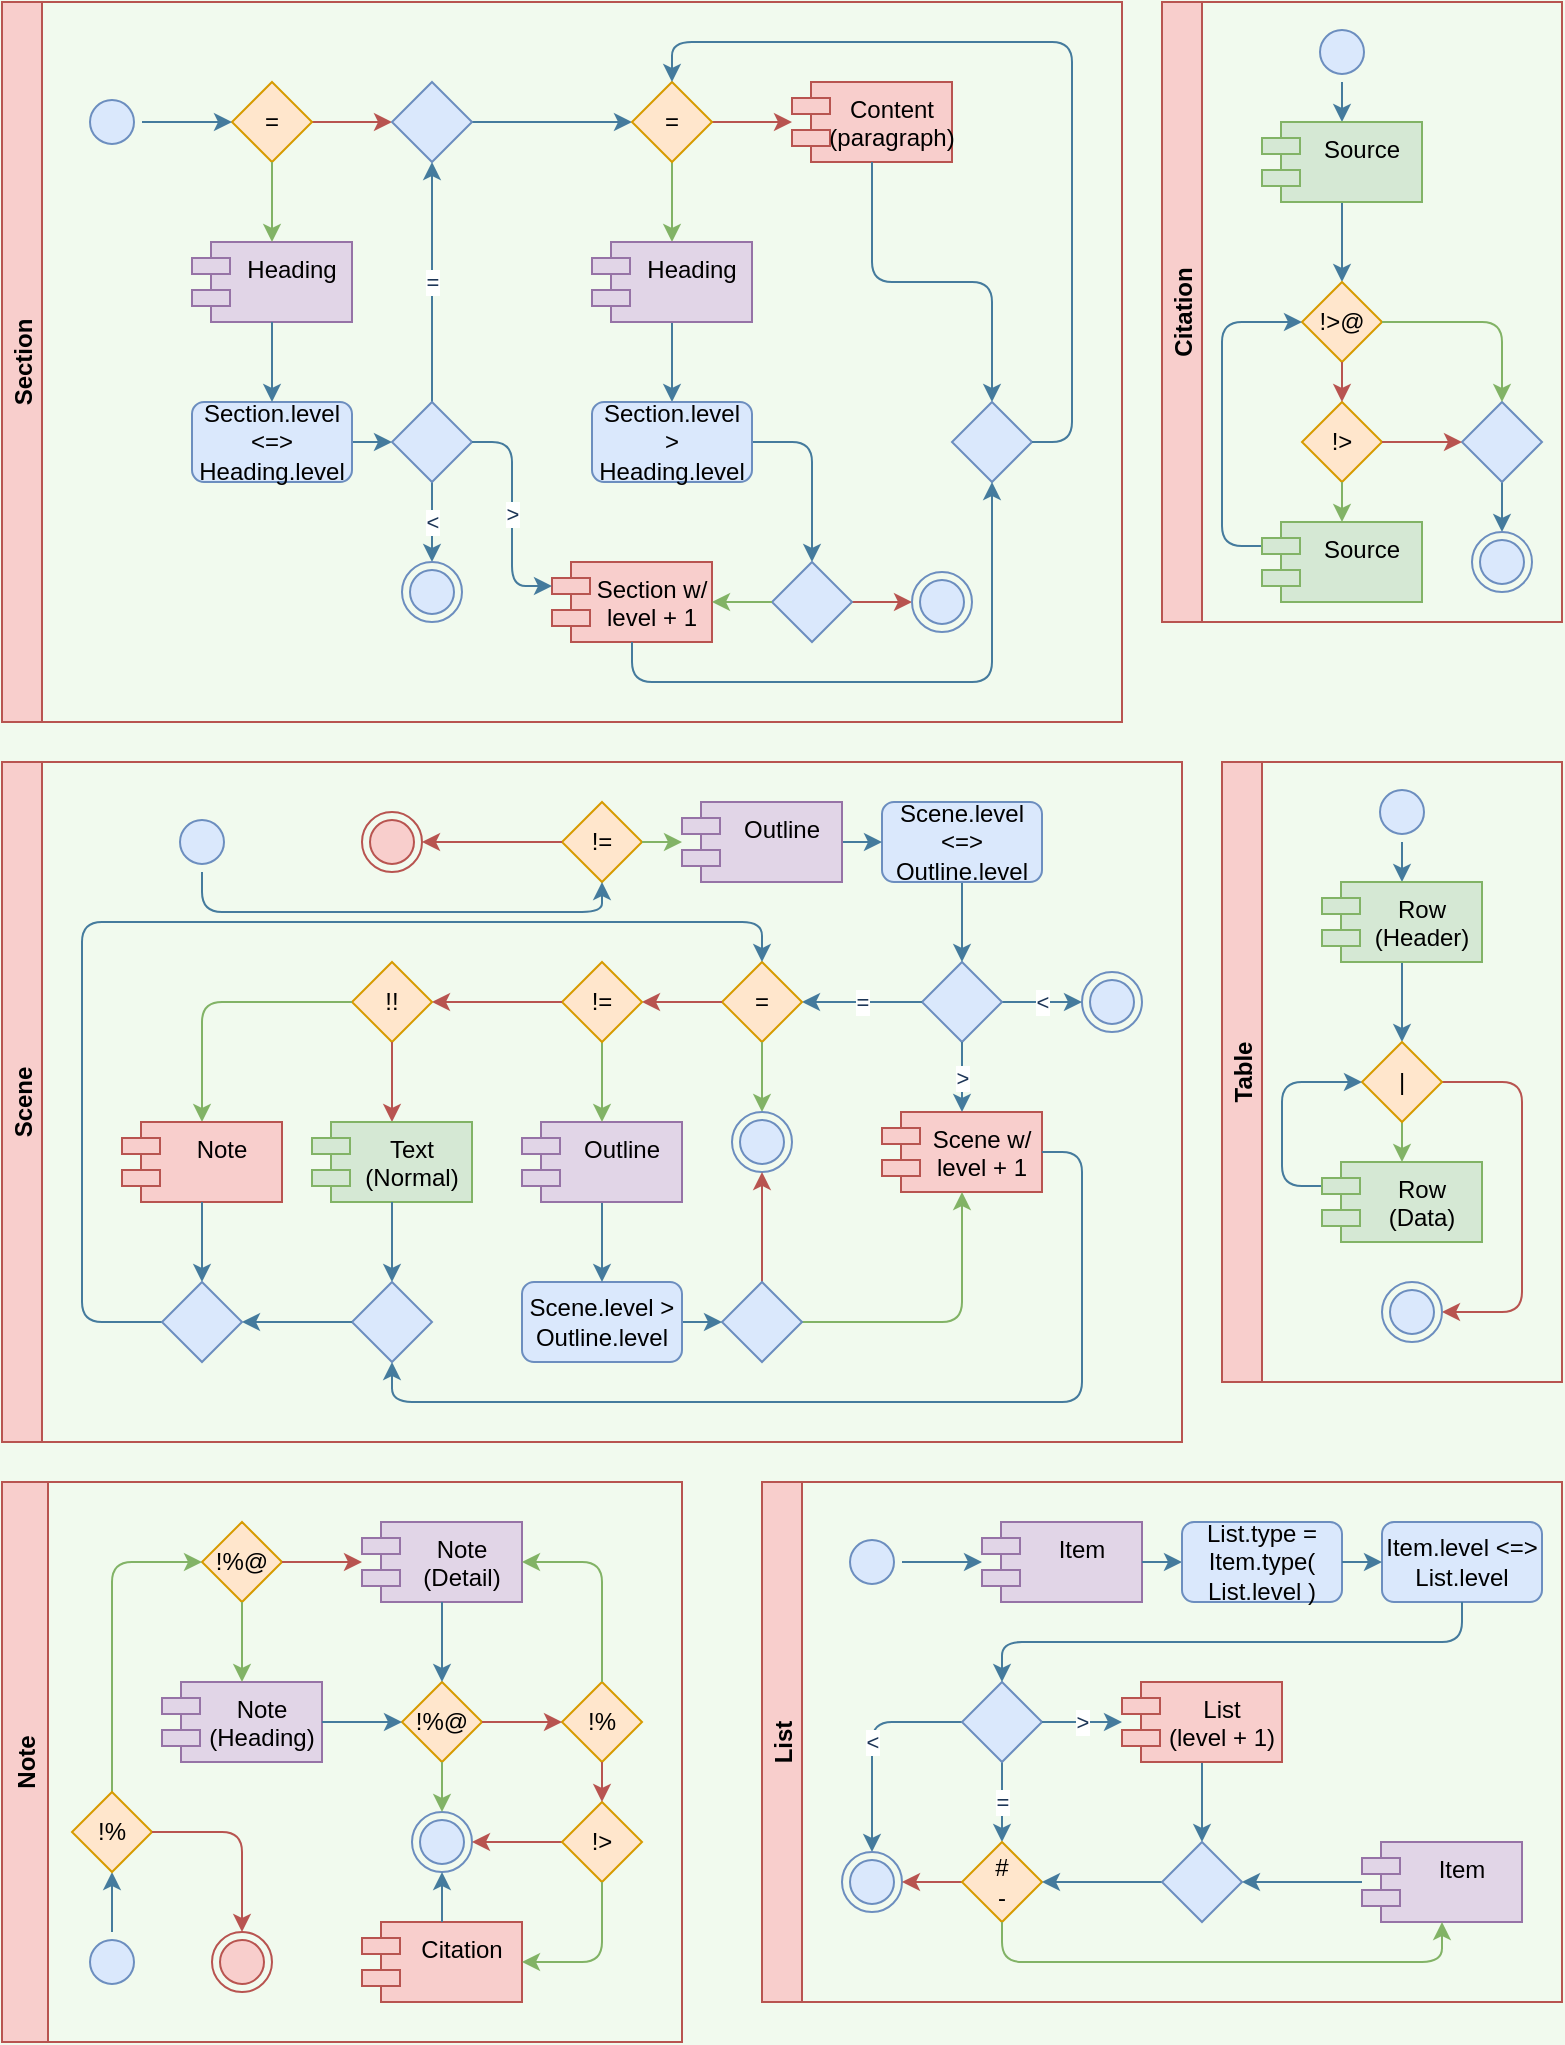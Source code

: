 <mxfile version="16.5.1" type="device" pages="6"><diagram id="IKbSdVFix6ueAQbZ7h4J" name="Section"><mxGraphModel dx="782" dy="816" grid="1" gridSize="10" guides="1" tooltips="1" connect="1" arrows="1" fold="1" page="1" pageScale="1" pageWidth="850" pageHeight="1100" background="#F1FAEE" math="0" shadow="0"><root><mxCell id="mVqijxElRPC31pAtqZUh-0"/><mxCell id="mVqijxElRPC31pAtqZUh-1" parent="mVqijxElRPC31pAtqZUh-0"/><mxCell id="Fk9GuBJi8pG162Y20yZq-7" value="Section" style="swimlane;horizontal=0;rounded=0;sketch=0;strokeColor=#b85450;fillColor=#f8cecc;startSize=20;" parent="mVqijxElRPC31pAtqZUh-1" vertex="1"><mxGeometry x="40" y="20" width="560" height="360" as="geometry"/></mxCell><mxCell id="Fk9GuBJi8pG162Y20yZq-19" style="edgeStyle=orthogonalEdgeStyle;curved=0;rounded=1;sketch=0;orthogonalLoop=1;jettySize=auto;html=1;fontColor=#1D3557;strokeColor=#b85450;fillColor=#f8cecc;" parent="Fk9GuBJi8pG162Y20yZq-7" source="Fk9GuBJi8pG162Y20yZq-12" target="xuglPzFZynTIUWxfjkGw-4" edge="1"><mxGeometry relative="1" as="geometry"><mxPoint x="135" y="190" as="targetPoint"/></mxGeometry></mxCell><mxCell id="Fk9GuBJi8pG162Y20yZq-12" value="=" style="rhombus;whiteSpace=wrap;html=1;rounded=0;sketch=0;strokeColor=#d79b00;fillColor=#ffe6cc;" parent="Fk9GuBJi8pG162Y20yZq-7" vertex="1"><mxGeometry x="115" y="40" width="40" height="40" as="geometry"/></mxCell><mxCell id="Fk9GuBJi8pG162Y20yZq-67" value="" style="edgeStyle=orthogonalEdgeStyle;curved=0;rounded=1;sketch=0;orthogonalLoop=1;jettySize=auto;html=1;fontColor=#1D3557;strokeColor=#457B9D;fillColor=#A8DADC;" parent="Fk9GuBJi8pG162Y20yZq-7" source="Fk9GuBJi8pG162Y20yZq-61" target="Fk9GuBJi8pG162Y20yZq-66" edge="1"><mxGeometry relative="1" as="geometry"/></mxCell><mxCell id="Fk9GuBJi8pG162Y20yZq-61" value="Section.level &amp;lt;=&amp;gt;&lt;br&gt;Heading.level" style="rounded=1;whiteSpace=wrap;html=1;sketch=0;strokeColor=#6c8ebf;fillColor=#dae8fc;" parent="Fk9GuBJi8pG162Y20yZq-7" vertex="1"><mxGeometry x="95" y="200" width="80" height="40" as="geometry"/></mxCell><mxCell id="Fk9GuBJi8pG162Y20yZq-79" value="=" style="edgeStyle=orthogonalEdgeStyle;curved=0;rounded=1;sketch=0;orthogonalLoop=1;jettySize=auto;html=1;fontColor=#1D3557;strokeColor=#457B9D;fillColor=#A8DADC;" parent="Fk9GuBJi8pG162Y20yZq-7" source="Fk9GuBJi8pG162Y20yZq-66" target="xuglPzFZynTIUWxfjkGw-4" edge="1"><mxGeometry relative="1" as="geometry"><mxPoint x="185" y="220" as="targetPoint"/></mxGeometry></mxCell><mxCell id="xuglPzFZynTIUWxfjkGw-123" value="&amp;lt;" style="edgeStyle=orthogonalEdgeStyle;curved=0;rounded=1;sketch=0;orthogonalLoop=1;jettySize=auto;html=1;fontColor=#1D3557;strokeColor=#457B9D;fillColor=#A8DADC;exitX=0.5;exitY=1;exitDx=0;exitDy=0;" parent="Fk9GuBJi8pG162Y20yZq-7" source="Fk9GuBJi8pG162Y20yZq-66" target="xuglPzFZynTIUWxfjkGw-121" edge="1"><mxGeometry relative="1" as="geometry"/></mxCell><mxCell id="Fk9GuBJi8pG162Y20yZq-66" value="" style="rhombus;whiteSpace=wrap;html=1;rounded=0;sketch=0;strokeColor=#6c8ebf;fillColor=#dae8fc;" parent="Fk9GuBJi8pG162Y20yZq-7" vertex="1"><mxGeometry x="195" y="200" width="40" height="40" as="geometry"/></mxCell><mxCell id="Fk9GuBJi8pG162Y20yZq-81" value="Heading" style="shape=module;align=left;spacingLeft=20;align=center;verticalAlign=top;rounded=0;sketch=0;strokeColor=#9673a6;fillColor=#e1d5e7;jettyWidth=19;jettyHeight=8;" parent="Fk9GuBJi8pG162Y20yZq-7" vertex="1"><mxGeometry x="95" y="120" width="80" height="40" as="geometry"/></mxCell><mxCell id="Fk9GuBJi8pG162Y20yZq-21" style="edgeStyle=orthogonalEdgeStyle;curved=0;rounded=1;sketch=0;orthogonalLoop=1;jettySize=auto;html=1;fontColor=#1D3557;strokeColor=#82b366;fillColor=#d5e8d4;" parent="Fk9GuBJi8pG162Y20yZq-7" source="Fk9GuBJi8pG162Y20yZq-12" target="Fk9GuBJi8pG162Y20yZq-81" edge="1"><mxGeometry relative="1" as="geometry"><mxPoint x="345" y="80" as="targetPoint"/></mxGeometry></mxCell><mxCell id="Fk9GuBJi8pG162Y20yZq-62" value="" style="edgeStyle=orthogonalEdgeStyle;curved=0;rounded=1;sketch=0;orthogonalLoop=1;jettySize=auto;html=1;fontColor=#1D3557;strokeColor=#457B9D;fillColor=#A8DADC;" parent="Fk9GuBJi8pG162Y20yZq-7" source="Fk9GuBJi8pG162Y20yZq-81" target="Fk9GuBJi8pG162Y20yZq-61" edge="1"><mxGeometry relative="1" as="geometry"/></mxCell><mxCell id="xuglPzFZynTIUWxfjkGw-112" value="" style="edgeStyle=orthogonalEdgeStyle;curved=0;rounded=1;sketch=0;orthogonalLoop=1;jettySize=auto;html=1;fontColor=#1D3557;strokeColor=#457B9D;fillColor=#A8DADC;" parent="Fk9GuBJi8pG162Y20yZq-7" source="xuglPzFZynTIUWxfjkGw-4" target="xuglPzFZynTIUWxfjkGw-111" edge="1"><mxGeometry relative="1" as="geometry"/></mxCell><mxCell id="xuglPzFZynTIUWxfjkGw-4" value="" style="rhombus;whiteSpace=wrap;html=1;rounded=0;sketch=0;strokeColor=#6c8ebf;fillColor=#dae8fc;" parent="Fk9GuBJi8pG162Y20yZq-7" vertex="1"><mxGeometry x="195" y="40" width="40" height="40" as="geometry"/></mxCell><mxCell id="7Kuy1ulP2-d7hbVEEzLN-1" value="" style="ellipse;html=1;shape=startState;fillColor=#dae8fc;strokeColor=#6c8ebf;rounded=0;sketch=0;" parent="Fk9GuBJi8pG162Y20yZq-7" vertex="1"><mxGeometry x="40" y="45" width="30" height="30" as="geometry"/></mxCell><mxCell id="Fk9GuBJi8pG162Y20yZq-72" value="" style="edgeStyle=orthogonalEdgeStyle;curved=0;rounded=1;sketch=0;orthogonalLoop=1;jettySize=auto;html=1;fontColor=#1D3557;strokeColor=#457B9D;fillColor=#A8DADC;" parent="Fk9GuBJi8pG162Y20yZq-7" source="7Kuy1ulP2-d7hbVEEzLN-1" target="Fk9GuBJi8pG162Y20yZq-12" edge="1"><mxGeometry relative="1" as="geometry"><mxPoint x="55" y="80" as="sourcePoint"/><mxPoint x="95" y="60" as="targetPoint"/></mxGeometry></mxCell><mxCell id="xuglPzFZynTIUWxfjkGw-114" value="" style="edgeStyle=orthogonalEdgeStyle;curved=0;rounded=1;sketch=0;orthogonalLoop=1;jettySize=auto;html=1;fontColor=#1D3557;strokeColor=#82b366;fillColor=#d5e8d4;" parent="Fk9GuBJi8pG162Y20yZq-7" source="xuglPzFZynTIUWxfjkGw-111" target="xuglPzFZynTIUWxfjkGw-113" edge="1"><mxGeometry relative="1" as="geometry"/></mxCell><mxCell id="xuglPzFZynTIUWxfjkGw-124" style="edgeStyle=orthogonalEdgeStyle;curved=0;rounded=1;sketch=0;orthogonalLoop=1;jettySize=auto;html=1;fontColor=#1D3557;strokeColor=#b85450;fillColor=#f8cecc;" parent="Fk9GuBJi8pG162Y20yZq-7" source="xuglPzFZynTIUWxfjkGw-111" target="xuglPzFZynTIUWxfjkGw-65" edge="1"><mxGeometry relative="1" as="geometry"><mxPoint x="400" y="60" as="targetPoint"/></mxGeometry></mxCell><mxCell id="xuglPzFZynTIUWxfjkGw-111" value="=" style="rhombus;whiteSpace=wrap;html=1;rounded=0;sketch=0;strokeColor=#d79b00;fillColor=#ffe6cc;" parent="Fk9GuBJi8pG162Y20yZq-7" vertex="1"><mxGeometry x="315" y="40" width="40" height="40" as="geometry"/></mxCell><mxCell id="xuglPzFZynTIUWxfjkGw-116" value="" style="edgeStyle=orthogonalEdgeStyle;curved=0;rounded=1;sketch=0;orthogonalLoop=1;jettySize=auto;html=1;fontColor=#1D3557;strokeColor=#457B9D;fillColor=#A8DADC;" parent="Fk9GuBJi8pG162Y20yZq-7" source="xuglPzFZynTIUWxfjkGw-113" target="xuglPzFZynTIUWxfjkGw-115" edge="1"><mxGeometry relative="1" as="geometry"/></mxCell><mxCell id="xuglPzFZynTIUWxfjkGw-113" value="Heading" style="shape=module;align=left;spacingLeft=20;align=center;verticalAlign=top;rounded=0;sketch=0;strokeColor=#9673a6;fillColor=#e1d5e7;jettyWidth=19;jettyHeight=8;" parent="Fk9GuBJi8pG162Y20yZq-7" vertex="1"><mxGeometry x="295" y="120" width="80" height="40" as="geometry"/></mxCell><mxCell id="xuglPzFZynTIUWxfjkGw-118" value="" style="edgeStyle=orthogonalEdgeStyle;curved=0;rounded=1;sketch=0;orthogonalLoop=1;jettySize=auto;html=1;fontColor=#1D3557;strokeColor=#457B9D;fillColor=#A8DADC;" parent="Fk9GuBJi8pG162Y20yZq-7" source="xuglPzFZynTIUWxfjkGw-115" target="xuglPzFZynTIUWxfjkGw-117" edge="1"><mxGeometry relative="1" as="geometry"/></mxCell><mxCell id="xuglPzFZynTIUWxfjkGw-115" value="Section.level &amp;gt;&lt;br&gt;Heading.level" style="rounded=1;whiteSpace=wrap;html=1;sketch=0;strokeColor=#6c8ebf;fillColor=#dae8fc;" parent="Fk9GuBJi8pG162Y20yZq-7" vertex="1"><mxGeometry x="295" y="200" width="80" height="40" as="geometry"/></mxCell><mxCell id="xuglPzFZynTIUWxfjkGw-131" value="" style="edgeStyle=orthogonalEdgeStyle;curved=0;rounded=1;sketch=0;orthogonalLoop=1;jettySize=auto;html=1;fontColor=#1D3557;strokeColor=#b85450;fillColor=#f8cecc;" parent="Fk9GuBJi8pG162Y20yZq-7" source="xuglPzFZynTIUWxfjkGw-117" target="xuglPzFZynTIUWxfjkGw-129" edge="1"><mxGeometry relative="1" as="geometry"/></mxCell><mxCell id="xuglPzFZynTIUWxfjkGw-117" value="" style="rhombus;whiteSpace=wrap;html=1;rounded=0;sketch=0;strokeColor=#6c8ebf;fillColor=#dae8fc;" parent="Fk9GuBJi8pG162Y20yZq-7" vertex="1"><mxGeometry x="385" y="280" width="40" height="40" as="geometry"/></mxCell><mxCell id="xuglPzFZynTIUWxfjkGw-121" value="" style="ellipse;html=1;shape=endState;fillColor=#dae8fc;strokeColor=#6c8ebf;rounded=0;sketch=0;" parent="Fk9GuBJi8pG162Y20yZq-7" vertex="1"><mxGeometry x="200" y="280" width="30" height="30" as="geometry"/></mxCell><mxCell id="Fk9GuBJi8pG162Y20yZq-83" value="Section w/&#10;level + 1" style="shape=module;align=left;spacingLeft=20;align=center;verticalAlign=top;rounded=0;sketch=0;strokeColor=#b85450;fillColor=#f8cecc;jettyWidth=19;jettyHeight=8;" parent="Fk9GuBJi8pG162Y20yZq-7" vertex="1"><mxGeometry x="275" y="280" width="80" height="40" as="geometry"/></mxCell><mxCell id="Fk9GuBJi8pG162Y20yZq-77" value="&amp;gt;" style="edgeStyle=orthogonalEdgeStyle;curved=0;rounded=1;sketch=0;orthogonalLoop=1;jettySize=auto;html=1;fontColor=#1D3557;strokeColor=#457B9D;fillColor=#A8DADC;exitX=1;exitY=0.5;exitDx=0;exitDy=0;entryX=0;entryY=0;entryDx=0;entryDy=12;entryPerimeter=0;" parent="Fk9GuBJi8pG162Y20yZq-7" source="Fk9GuBJi8pG162Y20yZq-66" target="Fk9GuBJi8pG162Y20yZq-83" edge="1"><mxGeometry relative="1" as="geometry"><mxPoint x="295" y="220" as="targetPoint"/></mxGeometry></mxCell><mxCell id="xuglPzFZynTIUWxfjkGw-120" value="" style="edgeStyle=orthogonalEdgeStyle;curved=0;rounded=1;sketch=0;orthogonalLoop=1;jettySize=auto;html=1;fontColor=#1D3557;strokeColor=#82b366;fillColor=#d5e8d4;" parent="Fk9GuBJi8pG162Y20yZq-7" source="xuglPzFZynTIUWxfjkGw-117" target="Fk9GuBJi8pG162Y20yZq-83" edge="1"><mxGeometry relative="1" as="geometry"><mxPoint x="375.0" y="460" as="targetPoint"/></mxGeometry></mxCell><mxCell id="xuglPzFZynTIUWxfjkGw-129" value="" style="ellipse;html=1;shape=endState;fillColor=#dae8fc;strokeColor=#6c8ebf;rounded=0;sketch=0;" parent="Fk9GuBJi8pG162Y20yZq-7" vertex="1"><mxGeometry x="455" y="285" width="30" height="30" as="geometry"/></mxCell><mxCell id="xuglPzFZynTIUWxfjkGw-65" value="Content&#10;(paragraph)" style="shape=module;align=left;spacingLeft=20;align=center;verticalAlign=top;rounded=0;sketch=0;strokeColor=#b85450;fillColor=#f8cecc;jettyWidth=19;jettyHeight=8;" parent="Fk9GuBJi8pG162Y20yZq-7" vertex="1"><mxGeometry x="395" y="40" width="80" height="40" as="geometry"/></mxCell><mxCell id="hOtEoWHgZtQ_tSCe3b7d-16" value="" style="edgeStyle=orthogonalEdgeStyle;curved=0;rounded=1;sketch=0;orthogonalLoop=1;jettySize=auto;html=1;fontColor=#1D3557;strokeColor=#457B9D;fillColor=#A8DADC;" parent="Fk9GuBJi8pG162Y20yZq-7" source="xuglPzFZynTIUWxfjkGw-65" target="xuglPzFZynTIUWxfjkGw-140" edge="1"><mxGeometry relative="1" as="geometry"/></mxCell><mxCell id="xuglPzFZynTIUWxfjkGw-140" value="" style="rhombus;whiteSpace=wrap;html=1;rounded=0;sketch=0;strokeColor=#6c8ebf;fillColor=#dae8fc;" parent="Fk9GuBJi8pG162Y20yZq-7" vertex="1"><mxGeometry x="475" y="200" width="40" height="40" as="geometry"/></mxCell><mxCell id="xuglPzFZynTIUWxfjkGw-144" value="" style="edgeStyle=orthogonalEdgeStyle;curved=0;rounded=1;sketch=0;orthogonalLoop=1;jettySize=auto;html=1;fontColor=#1D3557;strokeColor=#457B9D;fillColor=#A8DADC;exitX=1;exitY=0.5;exitDx=0;exitDy=0;entryX=0.5;entryY=0;entryDx=0;entryDy=0;" parent="Fk9GuBJi8pG162Y20yZq-7" source="xuglPzFZynTIUWxfjkGw-140" target="xuglPzFZynTIUWxfjkGw-111" edge="1"><mxGeometry relative="1" as="geometry"><mxPoint x="565" y="220" as="targetPoint"/></mxGeometry></mxCell><mxCell id="xuglPzFZynTIUWxfjkGw-138" value="" style="edgeStyle=orthogonalEdgeStyle;curved=0;rounded=1;sketch=0;orthogonalLoop=1;jettySize=auto;html=1;fontColor=#1D3557;strokeColor=#457B9D;fillColor=#A8DADC;exitX=0.5;exitY=1;exitDx=0;exitDy=0;" parent="Fk9GuBJi8pG162Y20yZq-7" source="Fk9GuBJi8pG162Y20yZq-83" target="xuglPzFZynTIUWxfjkGw-140" edge="1"><mxGeometry relative="1" as="geometry"><mxPoint x="335" y="430" as="targetPoint"/></mxGeometry></mxCell><mxCell id="xuglPzFZynTIUWxfjkGw-60" value="Scene" style="swimlane;horizontal=0;rounded=0;sketch=0;strokeColor=#b85450;fillColor=#f8cecc;startSize=20;" parent="mVqijxElRPC31pAtqZUh-1" vertex="1"><mxGeometry x="40" y="400" width="590" height="340" as="geometry"/></mxCell><mxCell id="VJTlCz2lhSWB2Hv1O_SQ-0" value="!=" style="rhombus;whiteSpace=wrap;html=1;rounded=0;sketch=0;strokeColor=#d79b00;fillColor=#ffe6cc;" parent="xuglPzFZynTIUWxfjkGw-60" vertex="1"><mxGeometry x="280" y="20" width="40" height="40" as="geometry"/></mxCell><mxCell id="SsMYwgUimw-I-ZlG47j6-0" style="edgeStyle=orthogonalEdgeStyle;curved=0;rounded=1;sketch=0;orthogonalLoop=1;jettySize=auto;html=1;fontColor=#1D3557;strokeColor=#b85450;fillColor=#f8cecc;" parent="xuglPzFZynTIUWxfjkGw-60" source="VJTlCz2lhSWB2Hv1O_SQ-0" target="VJTlCz2lhSWB2Hv1O_SQ-2" edge="1"><mxGeometry relative="1" as="geometry"/></mxCell><mxCell id="SsMYwgUimw-I-ZlG47j6-2" style="edgeStyle=orthogonalEdgeStyle;shape=connector;curved=0;rounded=1;sketch=0;orthogonalLoop=1;jettySize=auto;html=1;labelBackgroundColor=default;fontFamily=Helvetica;fontSize=11;fontColor=#1D3557;endArrow=classic;strokeColor=#82b366;fillColor=#d5e8d4;" parent="xuglPzFZynTIUWxfjkGw-60" source="VJTlCz2lhSWB2Hv1O_SQ-0" target="xuglPzFZynTIUWxfjkGw-63" edge="1"><mxGeometry relative="1" as="geometry"/></mxCell><mxCell id="SsMYwgUimw-I-ZlG47j6-1" style="edgeStyle=orthogonalEdgeStyle;shape=connector;curved=0;rounded=1;sketch=0;orthogonalLoop=1;jettySize=auto;html=1;labelBackgroundColor=default;fontFamily=Helvetica;fontSize=11;fontColor=#1D3557;endArrow=classic;strokeColor=#457B9D;fillColor=#A8DADC;exitX=0.5;exitY=1;exitDx=0;exitDy=0;entryX=0.5;entryY=1;entryDx=0;entryDy=0;" parent="xuglPzFZynTIUWxfjkGw-60" source="xuglPzFZynTIUWxfjkGw-61" target="VJTlCz2lhSWB2Hv1O_SQ-0" edge="1"><mxGeometry relative="1" as="geometry"/></mxCell><mxCell id="xuglPzFZynTIUWxfjkGw-70" value="" style="ellipse;html=1;shape=endState;fillColor=#dae8fc;strokeColor=#6c8ebf;rounded=0;sketch=0;" parent="xuglPzFZynTIUWxfjkGw-60" vertex="1"><mxGeometry x="540" y="105" width="30" height="30" as="geometry"/></mxCell><mxCell id="xuglPzFZynTIUWxfjkGw-71" value="&amp;lt;" style="edgeStyle=orthogonalEdgeStyle;curved=0;rounded=1;sketch=0;orthogonalLoop=1;jettySize=auto;html=1;fontColor=#1D3557;strokeColor=#457B9D;fillColor=#A8DADC;" parent="xuglPzFZynTIUWxfjkGw-60" source="xuglPzFZynTIUWxfjkGw-68" target="xuglPzFZynTIUWxfjkGw-70" edge="1"><mxGeometry relative="1" as="geometry"/></mxCell><mxCell id="xuglPzFZynTIUWxfjkGw-72" value="Scene w/ &#10;level + 1" style="shape=module;align=left;spacingLeft=20;align=center;verticalAlign=top;rounded=0;sketch=0;strokeColor=#b85450;fillColor=#f8cecc;jettyWidth=19;jettyHeight=8;" parent="xuglPzFZynTIUWxfjkGw-60" vertex="1"><mxGeometry x="440" y="175" width="80" height="40" as="geometry"/></mxCell><mxCell id="xuglPzFZynTIUWxfjkGw-93" value="" style="edgeStyle=orthogonalEdgeStyle;curved=0;rounded=1;sketch=0;orthogonalLoop=1;jettySize=auto;html=1;fontColor=#1D3557;strokeColor=#82b366;fillColor=#d5e8d4;" parent="xuglPzFZynTIUWxfjkGw-60" source="xuglPzFZynTIUWxfjkGw-88" target="xuglPzFZynTIUWxfjkGw-72" edge="1"><mxGeometry relative="1" as="geometry"><mxPoint x="1550" y="310" as="sourcePoint"/></mxGeometry></mxCell><mxCell id="xuglPzFZynTIUWxfjkGw-155" style="edgeStyle=orthogonalEdgeStyle;curved=0;rounded=1;sketch=0;orthogonalLoop=1;jettySize=auto;html=1;entryX=0.5;entryY=1;entryDx=0;entryDy=0;fontColor=#1D3557;strokeColor=#457B9D;fillColor=#A8DADC;exitX=1;exitY=0.5;exitDx=0;exitDy=0;" parent="xuglPzFZynTIUWxfjkGw-60" source="xuglPzFZynTIUWxfjkGw-72" target="xuglPzFZynTIUWxfjkGw-101" edge="1"><mxGeometry relative="1" as="geometry"/></mxCell><mxCell id="xuglPzFZynTIUWxfjkGw-68" value="" style="rhombus;whiteSpace=wrap;html=1;rounded=0;sketch=0;strokeColor=#6c8ebf;fillColor=#dae8fc;" parent="xuglPzFZynTIUWxfjkGw-60" vertex="1"><mxGeometry x="460" y="100" width="40" height="40" as="geometry"/></mxCell><mxCell id="xuglPzFZynTIUWxfjkGw-73" value="&amp;gt;" style="edgeStyle=orthogonalEdgeStyle;curved=0;rounded=1;sketch=0;orthogonalLoop=1;jettySize=auto;html=1;fontColor=#1D3557;strokeColor=#457B9D;fillColor=#A8DADC;" parent="xuglPzFZynTIUWxfjkGw-60" source="xuglPzFZynTIUWxfjkGw-68" target="xuglPzFZynTIUWxfjkGw-72" edge="1"><mxGeometry relative="1" as="geometry"><mxPoint x="1210" y="50" as="targetPoint"/></mxGeometry></mxCell><mxCell id="xuglPzFZynTIUWxfjkGw-69" value="" style="edgeStyle=orthogonalEdgeStyle;curved=0;rounded=1;sketch=0;orthogonalLoop=1;jettySize=auto;html=1;fontColor=#1D3557;strokeColor=#457B9D;fillColor=#A8DADC;" parent="xuglPzFZynTIUWxfjkGw-60" source="xuglPzFZynTIUWxfjkGw-66" target="xuglPzFZynTIUWxfjkGw-68" edge="1"><mxGeometry relative="1" as="geometry"/></mxCell><mxCell id="xuglPzFZynTIUWxfjkGw-75" value="=" style="edgeStyle=orthogonalEdgeStyle;curved=0;rounded=1;sketch=0;orthogonalLoop=1;jettySize=auto;html=1;fontColor=#1D3557;strokeColor=#457B9D;fillColor=#A8DADC;" parent="xuglPzFZynTIUWxfjkGw-60" source="xuglPzFZynTIUWxfjkGw-68" target="xuglPzFZynTIUWxfjkGw-76" edge="1"><mxGeometry relative="1" as="geometry"><mxPoint x="1130.0" y="30.0" as="targetPoint"/></mxGeometry></mxCell><mxCell id="xuglPzFZynTIUWxfjkGw-76" value="=" style="rhombus;whiteSpace=wrap;html=1;rounded=0;sketch=0;strokeColor=#d79b00;fillColor=#ffe6cc;" parent="xuglPzFZynTIUWxfjkGw-60" vertex="1"><mxGeometry x="360" y="100" width="40" height="40" as="geometry"/></mxCell><mxCell id="xuglPzFZynTIUWxfjkGw-79" style="edgeStyle=orthogonalEdgeStyle;curved=0;rounded=1;sketch=0;orthogonalLoop=1;jettySize=auto;html=1;fontColor=#1D3557;strokeColor=#82b366;fillColor=#d5e8d4;" parent="xuglPzFZynTIUWxfjkGw-60" source="xuglPzFZynTIUWxfjkGw-76" target="xuglPzFZynTIUWxfjkGw-78" edge="1"><mxGeometry relative="1" as="geometry"/></mxCell><mxCell id="xuglPzFZynTIUWxfjkGw-81" value="" style="edgeStyle=orthogonalEdgeStyle;curved=0;rounded=1;sketch=0;orthogonalLoop=1;jettySize=auto;html=1;fontColor=#1D3557;strokeColor=#b85450;fillColor=#f8cecc;" parent="xuglPzFZynTIUWxfjkGw-60" source="xuglPzFZynTIUWxfjkGw-76" target="xuglPzFZynTIUWxfjkGw-80" edge="1"><mxGeometry relative="1" as="geometry"/></mxCell><mxCell id="xuglPzFZynTIUWxfjkGw-159" style="edgeStyle=orthogonalEdgeStyle;curved=0;rounded=1;sketch=0;orthogonalLoop=1;jettySize=auto;html=1;fontColor=#1D3557;strokeColor=#457B9D;fillColor=#A8DADC;entryX=0.5;entryY=0;entryDx=0;entryDy=0;exitX=0;exitY=0.5;exitDx=0;exitDy=0;" parent="xuglPzFZynTIUWxfjkGw-60" source="xuglPzFZynTIUWxfjkGw-156" target="xuglPzFZynTIUWxfjkGw-76" edge="1"><mxGeometry relative="1" as="geometry"><mxPoint x="1510" y="90" as="targetPoint"/><Array as="points"><mxPoint x="40" y="280"/><mxPoint x="40" y="80"/><mxPoint x="380" y="80"/></Array></mxGeometry></mxCell><mxCell id="xuglPzFZynTIUWxfjkGw-78" value="" style="ellipse;html=1;shape=endState;fillColor=#dae8fc;strokeColor=#6c8ebf;rounded=0;sketch=0;" parent="xuglPzFZynTIUWxfjkGw-60" vertex="1"><mxGeometry x="365" y="175" width="30" height="30" as="geometry"/></mxCell><mxCell id="xuglPzFZynTIUWxfjkGw-151" value="" style="edgeStyle=orthogonalEdgeStyle;curved=0;rounded=1;sketch=0;orthogonalLoop=1;jettySize=auto;html=1;fontColor=#1D3557;strokeColor=#b85450;fillColor=#f8cecc;" parent="xuglPzFZynTIUWxfjkGw-60" source="xuglPzFZynTIUWxfjkGw-88" target="xuglPzFZynTIUWxfjkGw-78" edge="1"><mxGeometry relative="1" as="geometry"/></mxCell><mxCell id="xuglPzFZynTIUWxfjkGw-88" value="" style="rhombus;whiteSpace=wrap;html=1;rounded=0;sketch=0;strokeColor=#6c8ebf;fillColor=#dae8fc;" parent="xuglPzFZynTIUWxfjkGw-60" vertex="1"><mxGeometry x="360" y="260" width="40" height="40" as="geometry"/></mxCell><mxCell id="xuglPzFZynTIUWxfjkGw-89" value="" style="edgeStyle=orthogonalEdgeStyle;curved=0;rounded=1;sketch=0;orthogonalLoop=1;jettySize=auto;html=1;fontColor=#1D3557;strokeColor=#457B9D;fillColor=#A8DADC;" parent="xuglPzFZynTIUWxfjkGw-60" source="xuglPzFZynTIUWxfjkGw-86" target="xuglPzFZynTIUWxfjkGw-88" edge="1"><mxGeometry relative="1" as="geometry"/></mxCell><mxCell id="xuglPzFZynTIUWxfjkGw-86" value="Scene.level &amp;gt;&lt;br&gt;Outline.level" style="rounded=1;whiteSpace=wrap;html=1;sketch=0;strokeColor=#6c8ebf;fillColor=#dae8fc;" parent="xuglPzFZynTIUWxfjkGw-60" vertex="1"><mxGeometry x="260" y="260" width="80" height="40" as="geometry"/></mxCell><mxCell id="xuglPzFZynTIUWxfjkGw-87" value="" style="edgeStyle=orthogonalEdgeStyle;curved=0;rounded=1;sketch=0;orthogonalLoop=1;jettySize=auto;html=1;fontColor=#1D3557;strokeColor=#457B9D;fillColor=#A8DADC;" parent="xuglPzFZynTIUWxfjkGw-60" source="xuglPzFZynTIUWxfjkGw-82" target="xuglPzFZynTIUWxfjkGw-86" edge="1"><mxGeometry relative="1" as="geometry"/></mxCell><mxCell id="xuglPzFZynTIUWxfjkGw-82" value="Outline" style="shape=module;align=left;spacingLeft=20;align=center;verticalAlign=top;rounded=0;sketch=0;strokeColor=#9673a6;fillColor=#e1d5e7;jettyWidth=19;jettyHeight=8;" parent="xuglPzFZynTIUWxfjkGw-60" vertex="1"><mxGeometry x="260" y="180" width="80" height="40" as="geometry"/></mxCell><mxCell id="xuglPzFZynTIUWxfjkGw-85" value="" style="edgeStyle=orthogonalEdgeStyle;curved=0;rounded=1;sketch=0;orthogonalLoop=1;jettySize=auto;html=1;fontColor=#1D3557;strokeColor=#82b366;fillColor=#d5e8d4;" parent="xuglPzFZynTIUWxfjkGw-60" source="xuglPzFZynTIUWxfjkGw-80" target="xuglPzFZynTIUWxfjkGw-82" edge="1"><mxGeometry relative="1" as="geometry"/></mxCell><mxCell id="xuglPzFZynTIUWxfjkGw-80" value="!=" style="rhombus;whiteSpace=wrap;html=1;rounded=0;sketch=0;strokeColor=#d79b00;fillColor=#ffe6cc;" parent="xuglPzFZynTIUWxfjkGw-60" vertex="1"><mxGeometry x="280" y="100" width="40" height="40" as="geometry"/></mxCell><mxCell id="xuglPzFZynTIUWxfjkGw-95" style="edgeStyle=orthogonalEdgeStyle;curved=0;rounded=1;sketch=0;orthogonalLoop=1;jettySize=auto;html=1;fontColor=#1D3557;strokeColor=#b85450;fillColor=#f8cecc;" parent="xuglPzFZynTIUWxfjkGw-60" source="xuglPzFZynTIUWxfjkGw-80" target="xuglPzFZynTIUWxfjkGw-94" edge="1"><mxGeometry relative="1" as="geometry"/></mxCell><mxCell id="xuglPzFZynTIUWxfjkGw-94" value="!!" style="rhombus;whiteSpace=wrap;html=1;rounded=0;sketch=0;strokeColor=#d79b00;fillColor=#ffe6cc;" parent="xuglPzFZynTIUWxfjkGw-60" vertex="1"><mxGeometry x="175" y="100" width="40" height="40" as="geometry"/></mxCell><mxCell id="xuglPzFZynTIUWxfjkGw-100" style="edgeStyle=orthogonalEdgeStyle;curved=0;rounded=1;sketch=0;orthogonalLoop=1;jettySize=auto;html=1;fontColor=#1D3557;strokeColor=#b85450;fillColor=#f8cecc;" parent="xuglPzFZynTIUWxfjkGw-60" source="xuglPzFZynTIUWxfjkGw-94" target="qXS5ZRBg1u28ufnjw338-0" edge="1"><mxGeometry relative="1" as="geometry"><mxPoint x="1120" y="180" as="targetPoint"/></mxGeometry></mxCell><mxCell id="xuglPzFZynTIUWxfjkGw-99" style="edgeStyle=orthogonalEdgeStyle;curved=0;rounded=1;sketch=0;orthogonalLoop=1;jettySize=auto;html=1;fontColor=#1D3557;strokeColor=#82b366;fillColor=#d5e8d4;" parent="xuglPzFZynTIUWxfjkGw-60" source="xuglPzFZynTIUWxfjkGw-94" target="xuglPzFZynTIUWxfjkGw-97" edge="1"><mxGeometry relative="1" as="geometry"/></mxCell><mxCell id="qXS5ZRBg1u28ufnjw338-0" value="Text&#10;(Normal)" style="shape=module;align=left;spacingLeft=20;align=center;verticalAlign=top;rounded=0;sketch=0;strokeColor=#82b366;fillColor=#d5e8d4;jettyWidth=19;jettyHeight=8;" parent="xuglPzFZynTIUWxfjkGw-60" vertex="1"><mxGeometry x="155" y="180" width="80" height="40" as="geometry"/></mxCell><mxCell id="qXS5ZRBg1u28ufnjw338-1" value="" style="edgeStyle=orthogonalEdgeStyle;curved=0;rounded=1;sketch=0;orthogonalLoop=1;jettySize=auto;html=1;fontColor=#1D3557;strokeColor=#457B9D;fillColor=#A8DADC;" parent="xuglPzFZynTIUWxfjkGw-60" source="qXS5ZRBg1u28ufnjw338-0" target="xuglPzFZynTIUWxfjkGw-101" edge="1"><mxGeometry relative="1" as="geometry"/></mxCell><mxCell id="xuglPzFZynTIUWxfjkGw-101" value="" style="rhombus;whiteSpace=wrap;html=1;rounded=0;sketch=0;strokeColor=#6c8ebf;fillColor=#dae8fc;" parent="xuglPzFZynTIUWxfjkGw-60" vertex="1"><mxGeometry x="175" y="260" width="40" height="40" as="geometry"/></mxCell><mxCell id="xuglPzFZynTIUWxfjkGw-157" value="" style="edgeStyle=orthogonalEdgeStyle;curved=0;rounded=1;sketch=0;orthogonalLoop=1;jettySize=auto;html=1;fontColor=#1D3557;strokeColor=#457B9D;fillColor=#A8DADC;" parent="xuglPzFZynTIUWxfjkGw-60" source="xuglPzFZynTIUWxfjkGw-101" target="xuglPzFZynTIUWxfjkGw-156" edge="1"><mxGeometry relative="1" as="geometry"/></mxCell><mxCell id="xuglPzFZynTIUWxfjkGw-97" value="Note" style="shape=module;align=left;spacingLeft=20;align=center;verticalAlign=top;rounded=0;sketch=0;strokeColor=#b85450;fillColor=#f8cecc;jettyWidth=19;jettyHeight=8;" parent="xuglPzFZynTIUWxfjkGw-60" vertex="1"><mxGeometry x="60" y="180" width="80" height="40" as="geometry"/></mxCell><mxCell id="xuglPzFZynTIUWxfjkGw-158" value="" style="edgeStyle=orthogonalEdgeStyle;curved=0;rounded=1;sketch=0;orthogonalLoop=1;jettySize=auto;html=1;fontColor=#1D3557;strokeColor=#457B9D;fillColor=#A8DADC;" parent="xuglPzFZynTIUWxfjkGw-60" source="xuglPzFZynTIUWxfjkGw-97" target="xuglPzFZynTIUWxfjkGw-156" edge="1"><mxGeometry relative="1" as="geometry"/></mxCell><mxCell id="xuglPzFZynTIUWxfjkGw-156" value="" style="rhombus;whiteSpace=wrap;html=1;rounded=0;sketch=0;strokeColor=#6c8ebf;fillColor=#dae8fc;" parent="xuglPzFZynTIUWxfjkGw-60" vertex="1"><mxGeometry x="80" y="260" width="40" height="40" as="geometry"/></mxCell><mxCell id="xuglPzFZynTIUWxfjkGw-66" value="Scene.level &amp;lt;=&amp;gt;&lt;br&gt;Outline.level" style="rounded=1;whiteSpace=wrap;html=1;sketch=0;strokeColor=#6c8ebf;fillColor=#dae8fc;" parent="xuglPzFZynTIUWxfjkGw-60" vertex="1"><mxGeometry x="440" y="20" width="80" height="40" as="geometry"/></mxCell><mxCell id="xuglPzFZynTIUWxfjkGw-67" value="" style="edgeStyle=orthogonalEdgeStyle;curved=0;rounded=1;sketch=0;orthogonalLoop=1;jettySize=auto;html=1;fontColor=#1D3557;strokeColor=#457B9D;fillColor=#A8DADC;" parent="xuglPzFZynTIUWxfjkGw-60" source="xuglPzFZynTIUWxfjkGw-63" target="xuglPzFZynTIUWxfjkGw-66" edge="1"><mxGeometry relative="1" as="geometry"/></mxCell><mxCell id="xuglPzFZynTIUWxfjkGw-63" value="Outline" style="shape=module;align=left;spacingLeft=20;align=center;verticalAlign=top;rounded=0;sketch=0;strokeColor=#9673a6;fillColor=#e1d5e7;jettyWidth=19;jettyHeight=8;" parent="xuglPzFZynTIUWxfjkGw-60" vertex="1"><mxGeometry x="340" y="20" width="80" height="40" as="geometry"/></mxCell><mxCell id="VJTlCz2lhSWB2Hv1O_SQ-2" value="" style="ellipse;html=1;shape=endState;fillColor=#f8cecc;strokeColor=#b85450;rounded=0;sketch=0;" parent="xuglPzFZynTIUWxfjkGw-60" vertex="1"><mxGeometry x="180" y="25" width="30" height="30" as="geometry"/></mxCell><mxCell id="xuglPzFZynTIUWxfjkGw-61" value="" style="ellipse;html=1;shape=startState;fillColor=#dae8fc;strokeColor=#6c8ebf;rounded=0;sketch=0;" parent="xuglPzFZynTIUWxfjkGw-60" vertex="1"><mxGeometry x="85" y="25" width="30" height="30" as="geometry"/></mxCell><mxCell id="xuglPzFZynTIUWxfjkGw-160" value="Note" style="swimlane;horizontal=0;rounded=0;sketch=0;strokeColor=#b85450;fillColor=#f8cecc;" parent="mVqijxElRPC31pAtqZUh-1" vertex="1"><mxGeometry x="40" y="760" width="340" height="280" as="geometry"/></mxCell><mxCell id="xuglPzFZynTIUWxfjkGw-161" value="" style="ellipse;html=1;shape=startState;fillColor=#dae8fc;strokeColor=#6c8ebf;rounded=0;sketch=0;" parent="xuglPzFZynTIUWxfjkGw-160" vertex="1"><mxGeometry x="40" y="225" width="30" height="30" as="geometry"/></mxCell><mxCell id="xuglPzFZynTIUWxfjkGw-167" value="!%@" style="rhombus;whiteSpace=wrap;html=1;rounded=0;sketch=0;strokeColor=#d79b00;fillColor=#ffe6cc;" parent="xuglPzFZynTIUWxfjkGw-160" vertex="1"><mxGeometry x="100" y="20" width="40" height="40" as="geometry"/></mxCell><mxCell id="xuglPzFZynTIUWxfjkGw-162" value="Note&#10;(Heading)" style="shape=module;align=left;spacingLeft=20;align=center;verticalAlign=top;rounded=0;sketch=0;strokeColor=#9673a6;fillColor=#e1d5e7;jettyWidth=19;jettyHeight=8;" parent="xuglPzFZynTIUWxfjkGw-160" vertex="1"><mxGeometry x="80" y="100" width="80" height="40" as="geometry"/></mxCell><mxCell id="xuglPzFZynTIUWxfjkGw-172" value="Note&#10;(Detail)" style="shape=module;align=left;spacingLeft=20;align=center;verticalAlign=top;rounded=0;sketch=0;strokeColor=#9673a6;fillColor=#e1d5e7;jettyWidth=19;jettyHeight=8;" parent="xuglPzFZynTIUWxfjkGw-160" vertex="1"><mxGeometry x="180" y="20" width="80" height="40" as="geometry"/></mxCell><mxCell id="xuglPzFZynTIUWxfjkGw-187" value="!%@" style="rhombus;whiteSpace=wrap;html=1;rounded=0;sketch=0;strokeColor=#d79b00;fillColor=#ffe6cc;" parent="xuglPzFZynTIUWxfjkGw-160" vertex="1"><mxGeometry x="200" y="100" width="40" height="40" as="geometry"/></mxCell><mxCell id="xuglPzFZynTIUWxfjkGw-190" value="" style="ellipse;html=1;shape=endState;fillColor=#dae8fc;strokeColor=#6c8ebf;rounded=0;sketch=0;" parent="xuglPzFZynTIUWxfjkGw-160" vertex="1"><mxGeometry x="205" y="165" width="30" height="30" as="geometry"/></mxCell><mxCell id="xuglPzFZynTIUWxfjkGw-191" value="!%" style="rhombus;whiteSpace=wrap;html=1;rounded=0;sketch=0;strokeColor=#d79b00;fillColor=#ffe6cc;" parent="xuglPzFZynTIUWxfjkGw-160" vertex="1"><mxGeometry x="280" y="100" width="40" height="40" as="geometry"/></mxCell><mxCell id="xuglPzFZynTIUWxfjkGw-176" value="" style="edgeStyle=orthogonalEdgeStyle;curved=0;rounded=1;sketch=0;orthogonalLoop=1;jettySize=auto;html=1;fontColor=#1D3557;strokeColor=#457B9D;fillColor=#A8DADC;" parent="xuglPzFZynTIUWxfjkGw-160" source="xuglPzFZynTIUWxfjkGw-161" target="r8uf4ZxTsonnVOQRH_Pj-2" edge="1"><mxGeometry relative="1" as="geometry"><mxPoint x="560" y="30" as="targetPoint"/></mxGeometry></mxCell><mxCell id="xuglPzFZynTIUWxfjkGw-169" value="" style="edgeStyle=orthogonalEdgeStyle;curved=0;rounded=1;sketch=0;orthogonalLoop=1;jettySize=auto;html=1;fontColor=#1D3557;strokeColor=#82b366;fillColor=#d5e8d4;" parent="xuglPzFZynTIUWxfjkGw-160" source="xuglPzFZynTIUWxfjkGw-167" target="xuglPzFZynTIUWxfjkGw-162" edge="1"><mxGeometry relative="1" as="geometry"/></mxCell><mxCell id="xuglPzFZynTIUWxfjkGw-171" value="" style="edgeStyle=orthogonalEdgeStyle;curved=0;rounded=1;sketch=0;orthogonalLoop=1;jettySize=auto;html=1;fontColor=#1D3557;strokeColor=#b85450;fillColor=#f8cecc;" parent="xuglPzFZynTIUWxfjkGw-160" source="xuglPzFZynTIUWxfjkGw-167" target="xuglPzFZynTIUWxfjkGw-172" edge="1"><mxGeometry relative="1" as="geometry"><mxPoint x="950" y="30" as="targetPoint"/></mxGeometry></mxCell><mxCell id="s-LTU3uwviZmA_8TlAa2-4" value="" style="edgeStyle=orthogonalEdgeStyle;curved=0;rounded=1;sketch=0;orthogonalLoop=1;jettySize=auto;html=1;fontColor=#1D3557;strokeColor=#457B9D;fillColor=#A8DADC;" parent="xuglPzFZynTIUWxfjkGw-160" source="xuglPzFZynTIUWxfjkGw-162" target="xuglPzFZynTIUWxfjkGw-187" edge="1"><mxGeometry relative="1" as="geometry"/></mxCell><mxCell id="xuglPzFZynTIUWxfjkGw-188" value="" style="edgeStyle=orthogonalEdgeStyle;curved=0;rounded=1;sketch=0;orthogonalLoop=1;jettySize=auto;html=1;fontColor=#1D3557;strokeColor=#457B9D;fillColor=#A8DADC;" parent="xuglPzFZynTIUWxfjkGw-160" source="xuglPzFZynTIUWxfjkGw-172" target="xuglPzFZynTIUWxfjkGw-187" edge="1"><mxGeometry relative="1" as="geometry"/></mxCell><mxCell id="xuglPzFZynTIUWxfjkGw-193" style="edgeStyle=orthogonalEdgeStyle;curved=0;rounded=1;sketch=0;orthogonalLoop=1;jettySize=auto;html=1;fontColor=#1D3557;strokeColor=#82b366;fillColor=#d5e8d4;entryX=1;entryY=0.5;entryDx=0;entryDy=0;exitX=0.5;exitY=0;exitDx=0;exitDy=0;" parent="xuglPzFZynTIUWxfjkGw-160" source="xuglPzFZynTIUWxfjkGw-191" target="xuglPzFZynTIUWxfjkGw-172" edge="1"><mxGeometry relative="1" as="geometry"/></mxCell><mxCell id="xuglPzFZynTIUWxfjkGw-192" value="" style="edgeStyle=orthogonalEdgeStyle;curved=0;rounded=1;sketch=0;orthogonalLoop=1;jettySize=auto;html=1;fontColor=#1D3557;strokeColor=#b85450;fillColor=#f8cecc;" parent="xuglPzFZynTIUWxfjkGw-160" source="xuglPzFZynTIUWxfjkGw-187" target="xuglPzFZynTIUWxfjkGw-191" edge="1"><mxGeometry relative="1" as="geometry"/></mxCell><mxCell id="xuglPzFZynTIUWxfjkGw-194" value="" style="edgeStyle=orthogonalEdgeStyle;curved=0;rounded=1;sketch=0;orthogonalLoop=1;jettySize=auto;html=1;fontColor=#1D3557;strokeColor=#82b366;fillColor=#d5e8d4;exitX=0.5;exitY=1;exitDx=0;exitDy=0;" parent="xuglPzFZynTIUWxfjkGw-160" source="xuglPzFZynTIUWxfjkGw-187" target="xuglPzFZynTIUWxfjkGw-190" edge="1"><mxGeometry relative="1" as="geometry"/></mxCell><mxCell id="r8uf4ZxTsonnVOQRH_Pj-1" style="edgeStyle=orthogonalEdgeStyle;shape=connector;curved=0;rounded=1;sketch=0;orthogonalLoop=1;jettySize=auto;html=1;entryX=1;entryY=0.5;entryDx=0;entryDy=0;labelBackgroundColor=default;fontFamily=Helvetica;fontSize=11;fontColor=#1D3557;endArrow=classic;strokeColor=#b85450;fillColor=#f8cecc;exitX=0;exitY=0.5;exitDx=0;exitDy=0;" parent="xuglPzFZynTIUWxfjkGw-160" source="SsMYwgUimw-I-ZlG47j6-4" target="xuglPzFZynTIUWxfjkGw-190" edge="1"><mxGeometry relative="1" as="geometry"/></mxCell><mxCell id="SsMYwgUimw-I-ZlG47j6-4" value="!&amp;gt;" style="rhombus;whiteSpace=wrap;html=1;rounded=0;sketch=0;strokeColor=#d79b00;fillColor=#ffe6cc;" parent="xuglPzFZynTIUWxfjkGw-160" vertex="1"><mxGeometry x="280" y="160" width="40" height="40" as="geometry"/></mxCell><mxCell id="SsMYwgUimw-I-ZlG47j6-5" value="" style="edgeStyle=orthogonalEdgeStyle;shape=connector;curved=0;rounded=1;sketch=0;orthogonalLoop=1;jettySize=auto;html=1;labelBackgroundColor=default;fontFamily=Helvetica;fontSize=11;fontColor=#1D3557;endArrow=classic;strokeColor=#b85450;fillColor=#f8cecc;" parent="xuglPzFZynTIUWxfjkGw-160" source="xuglPzFZynTIUWxfjkGw-191" target="SsMYwgUimw-I-ZlG47j6-4" edge="1"><mxGeometry relative="1" as="geometry"/></mxCell><mxCell id="SsMYwgUimw-I-ZlG47j6-6" value="Citation" style="shape=module;align=left;spacingLeft=20;align=center;verticalAlign=top;rounded=0;sketch=0;strokeColor=#b85450;fillColor=#f8cecc;jettyWidth=19;jettyHeight=8;" parent="xuglPzFZynTIUWxfjkGw-160" vertex="1"><mxGeometry x="180" y="220" width="80" height="40" as="geometry"/></mxCell><mxCell id="r8uf4ZxTsonnVOQRH_Pj-0" style="edgeStyle=orthogonalEdgeStyle;shape=connector;curved=0;rounded=1;sketch=0;orthogonalLoop=1;jettySize=auto;html=1;labelBackgroundColor=default;fontFamily=Helvetica;fontSize=11;fontColor=#1D3557;endArrow=classic;strokeColor=#82b366;fillColor=#d5e8d4;exitX=0.5;exitY=1;exitDx=0;exitDy=0;entryX=1;entryY=0.5;entryDx=0;entryDy=0;" parent="xuglPzFZynTIUWxfjkGw-160" source="SsMYwgUimw-I-ZlG47j6-4" target="SsMYwgUimw-I-ZlG47j6-6" edge="1"><mxGeometry relative="1" as="geometry"/></mxCell><mxCell id="r8uf4ZxTsonnVOQRH_Pj-5" style="edgeStyle=orthogonalEdgeStyle;shape=connector;curved=0;rounded=1;sketch=0;orthogonalLoop=1;jettySize=auto;html=1;labelBackgroundColor=default;fontFamily=Helvetica;fontSize=11;fontColor=#1D3557;endArrow=classic;strokeColor=#82b366;fillColor=#d5e8d4;entryX=0;entryY=0.5;entryDx=0;entryDy=0;exitX=0.5;exitY=0;exitDx=0;exitDy=0;" parent="xuglPzFZynTIUWxfjkGw-160" source="r8uf4ZxTsonnVOQRH_Pj-2" target="xuglPzFZynTIUWxfjkGw-167" edge="1"><mxGeometry relative="1" as="geometry"/></mxCell><mxCell id="r8uf4ZxTsonnVOQRH_Pj-2" value="!%" style="rhombus;whiteSpace=wrap;html=1;rounded=0;sketch=0;strokeColor=#d79b00;fillColor=#ffe6cc;" parent="xuglPzFZynTIUWxfjkGw-160" vertex="1"><mxGeometry x="35" y="155" width="40" height="40" as="geometry"/></mxCell><mxCell id="r8uf4ZxTsonnVOQRH_Pj-3" value="" style="ellipse;html=1;shape=endState;fillColor=#f8cecc;strokeColor=#b85450;rounded=0;sketch=0;" parent="xuglPzFZynTIUWxfjkGw-160" vertex="1"><mxGeometry x="105" y="225" width="30" height="30" as="geometry"/></mxCell><mxCell id="r8uf4ZxTsonnVOQRH_Pj-4" style="edgeStyle=orthogonalEdgeStyle;shape=connector;curved=0;rounded=1;sketch=0;orthogonalLoop=1;jettySize=auto;html=1;labelBackgroundColor=default;fontFamily=Helvetica;fontSize=11;fontColor=#1D3557;endArrow=classic;strokeColor=#b85450;fillColor=#f8cecc;" parent="xuglPzFZynTIUWxfjkGw-160" source="r8uf4ZxTsonnVOQRH_Pj-2" target="r8uf4ZxTsonnVOQRH_Pj-3" edge="1"><mxGeometry relative="1" as="geometry"/></mxCell><mxCell id="r8uf4ZxTsonnVOQRH_Pj-6" style="edgeStyle=orthogonalEdgeStyle;shape=connector;curved=0;rounded=1;sketch=0;orthogonalLoop=1;jettySize=auto;html=1;labelBackgroundColor=default;fontFamily=Helvetica;fontSize=11;fontColor=#1D3557;endArrow=classic;strokeColor=#457B9D;fillColor=#A8DADC;entryX=0.5;entryY=1;entryDx=0;entryDy=0;" parent="xuglPzFZynTIUWxfjkGw-160" source="SsMYwgUimw-I-ZlG47j6-6" target="xuglPzFZynTIUWxfjkGw-190" edge="1"><mxGeometry relative="1" as="geometry"><mxPoint x="220" y="230" as="targetPoint"/></mxGeometry></mxCell><mxCell id="hOtEoWHgZtQ_tSCe3b7d-18" value="List" style="swimlane;horizontal=0;rounded=0;sketch=0;strokeColor=#b85450;fillColor=#f8cecc;startSize=20;" parent="mVqijxElRPC31pAtqZUh-1" vertex="1"><mxGeometry x="420" y="760" width="400" height="260" as="geometry"/></mxCell><mxCell id="zXe_YTGQyGUh29FzZvvI-10" style="edgeStyle=orthogonalEdgeStyle;curved=0;rounded=1;sketch=0;orthogonalLoop=1;jettySize=auto;html=1;fontColor=#1D3557;strokeColor=#457B9D;fillColor=#A8DADC;" parent="hOtEoWHgZtQ_tSCe3b7d-18" source="MdWejRr1MJDv1suW3A_--0" target="s-LTU3uwviZmA_8TlAa2-2" edge="1"><mxGeometry relative="1" as="geometry"><mxPoint x="100" y="40" as="targetPoint"/></mxGeometry></mxCell><mxCell id="MdWejRr1MJDv1suW3A_--0" value="" style="ellipse;html=1;shape=startState;fillColor=#dae8fc;strokeColor=#6c8ebf;rounded=0;sketch=0;" parent="hOtEoWHgZtQ_tSCe3b7d-18" vertex="1"><mxGeometry x="40" y="25" width="30" height="30" as="geometry"/></mxCell><mxCell id="s-LTU3uwviZmA_8TlAa2-2" value="Item" style="shape=module;align=left;spacingLeft=20;align=center;verticalAlign=top;rounded=0;sketch=0;strokeColor=#9673a6;fillColor=#e1d5e7;jettyWidth=19;jettyHeight=8;" parent="hOtEoWHgZtQ_tSCe3b7d-18" vertex="1"><mxGeometry x="110" y="20" width="80" height="40" as="geometry"/></mxCell><mxCell id="s-LTU3uwviZmA_8TlAa2-6" value="" style="edgeStyle=orthogonalEdgeStyle;curved=0;rounded=1;sketch=0;orthogonalLoop=1;jettySize=auto;html=1;fontColor=#1D3557;strokeColor=#457B9D;fillColor=#A8DADC;" parent="hOtEoWHgZtQ_tSCe3b7d-18" source="s-LTU3uwviZmA_8TlAa2-2" target="uNXD1CNJMhWS9CLmPtqv-0" edge="1"><mxGeometry relative="1" as="geometry"><mxPoint x="220" y="40" as="targetPoint"/></mxGeometry></mxCell><mxCell id="uNXD1CNJMhWS9CLmPtqv-0" value="List.type = Item.type( List.level )" style="rounded=1;whiteSpace=wrap;html=1;sketch=0;strokeColor=#6c8ebf;fillColor=#dae8fc;" parent="hOtEoWHgZtQ_tSCe3b7d-18" vertex="1"><mxGeometry x="210" y="20" width="80" height="40" as="geometry"/></mxCell><mxCell id="uNXD1CNJMhWS9CLmPtqv-18" value="&amp;lt;" style="edgeStyle=orthogonalEdgeStyle;curved=0;rounded=1;sketch=0;orthogonalLoop=1;jettySize=auto;html=1;fontColor=#1D3557;strokeColor=#457B9D;fillColor=#A8DADC;" parent="hOtEoWHgZtQ_tSCe3b7d-18" source="uNXD1CNJMhWS9CLmPtqv-12" target="uNXD1CNJMhWS9CLmPtqv-17" edge="1"><mxGeometry relative="1" as="geometry"/></mxCell><mxCell id="uNXD1CNJMhWS9CLmPtqv-20" value="=" style="edgeStyle=orthogonalEdgeStyle;curved=0;rounded=1;sketch=0;orthogonalLoop=1;jettySize=auto;html=1;fontColor=#1D3557;strokeColor=#457B9D;fillColor=#A8DADC;" parent="hOtEoWHgZtQ_tSCe3b7d-18" source="uNXD1CNJMhWS9CLmPtqv-12" target="uNXD1CNJMhWS9CLmPtqv-19" edge="1"><mxGeometry relative="1" as="geometry"/></mxCell><mxCell id="uNXD1CNJMhWS9CLmPtqv-12" value="" style="rhombus;whiteSpace=wrap;html=1;rounded=0;sketch=0;strokeColor=#6c8ebf;strokeWidth=1;fillColor=#dae8fc;" parent="hOtEoWHgZtQ_tSCe3b7d-18" vertex="1"><mxGeometry x="100" y="100" width="40" height="40" as="geometry"/></mxCell><mxCell id="uNXD1CNJMhWS9CLmPtqv-17" value="" style="ellipse;html=1;shape=endState;fillColor=#dae8fc;strokeColor=#6c8ebf;rounded=0;sketch=0;" parent="hOtEoWHgZtQ_tSCe3b7d-18" vertex="1"><mxGeometry x="40" y="185" width="30" height="30" as="geometry"/></mxCell><mxCell id="uNXD1CNJMhWS9CLmPtqv-24" style="edgeStyle=orthogonalEdgeStyle;curved=0;rounded=1;sketch=0;orthogonalLoop=1;jettySize=auto;html=1;entryX=1;entryY=0.5;entryDx=0;entryDy=0;fontColor=#1D3557;strokeColor=#b85450;fillColor=#f8cecc;" parent="hOtEoWHgZtQ_tSCe3b7d-18" source="uNXD1CNJMhWS9CLmPtqv-19" target="uNXD1CNJMhWS9CLmPtqv-17" edge="1"><mxGeometry relative="1" as="geometry"/></mxCell><mxCell id="uNXD1CNJMhWS9CLmPtqv-19" value="#&lt;br&gt;-" style="rhombus;whiteSpace=wrap;html=1;rounded=0;sketch=0;strokeColor=#d79b00;fillColor=#ffe6cc;" parent="hOtEoWHgZtQ_tSCe3b7d-18" vertex="1"><mxGeometry x="100" y="180" width="40" height="40" as="geometry"/></mxCell><mxCell id="uNXD1CNJMhWS9CLmPtqv-10" value="Item.level &amp;lt;=&amp;gt;&lt;br&gt;List.level" style="rounded=1;whiteSpace=wrap;html=1;sketch=0;strokeColor=#6c8ebf;fillColor=#dae8fc;" parent="hOtEoWHgZtQ_tSCe3b7d-18" vertex="1"><mxGeometry x="310" y="20" width="80" height="40" as="geometry"/></mxCell><mxCell id="uNXD1CNJMhWS9CLmPtqv-31" style="edgeStyle=orthogonalEdgeStyle;curved=0;rounded=1;sketch=0;orthogonalLoop=1;jettySize=auto;html=1;fontColor=#1D3557;strokeColor=#457B9D;fillColor=#A8DADC;exitX=0.5;exitY=1;exitDx=0;exitDy=0;" parent="hOtEoWHgZtQ_tSCe3b7d-18" source="uNXD1CNJMhWS9CLmPtqv-10" target="uNXD1CNJMhWS9CLmPtqv-12" edge="1"><mxGeometry relative="1" as="geometry"/></mxCell><mxCell id="uNXD1CNJMhWS9CLmPtqv-32" value="" style="edgeStyle=orthogonalEdgeStyle;curved=0;rounded=1;sketch=0;orthogonalLoop=1;jettySize=auto;html=1;fontColor=#1D3557;strokeColor=#457B9D;fillColor=#A8DADC;" parent="hOtEoWHgZtQ_tSCe3b7d-18" source="uNXD1CNJMhWS9CLmPtqv-0" target="uNXD1CNJMhWS9CLmPtqv-10" edge="1"><mxGeometry relative="1" as="geometry"/></mxCell><mxCell id="uNXD1CNJMhWS9CLmPtqv-42" value="" style="edgeStyle=orthogonalEdgeStyle;curved=0;rounded=1;sketch=0;orthogonalLoop=1;jettySize=auto;html=1;fontColor=#1D3557;strokeColor=#457B9D;fillColor=#A8DADC;" parent="hOtEoWHgZtQ_tSCe3b7d-18" source="uNXD1CNJMhWS9CLmPtqv-22" target="uNXD1CNJMhWS9CLmPtqv-41" edge="1"><mxGeometry relative="1" as="geometry"/></mxCell><mxCell id="uNXD1CNJMhWS9CLmPtqv-22" value="Item" style="shape=module;align=left;spacingLeft=20;align=center;verticalAlign=top;rounded=0;sketch=0;strokeColor=#9673a6;fillColor=#e1d5e7;jettyWidth=19;jettyHeight=8;" parent="hOtEoWHgZtQ_tSCe3b7d-18" vertex="1"><mxGeometry x="300" y="180" width="80" height="40" as="geometry"/></mxCell><mxCell id="uNXD1CNJMhWS9CLmPtqv-23" value="" style="edgeStyle=orthogonalEdgeStyle;curved=0;rounded=1;sketch=0;orthogonalLoop=1;jettySize=auto;html=1;fontColor=#1D3557;strokeColor=#82b366;fillColor=#d5e8d4;exitX=0.5;exitY=1;exitDx=0;exitDy=0;entryX=0.5;entryY=1;entryDx=0;entryDy=0;" parent="hOtEoWHgZtQ_tSCe3b7d-18" source="uNXD1CNJMhWS9CLmPtqv-19" target="uNXD1CNJMhWS9CLmPtqv-22" edge="1"><mxGeometry relative="1" as="geometry"/></mxCell><mxCell id="uNXD1CNJMhWS9CLmPtqv-44" style="edgeStyle=orthogonalEdgeStyle;curved=0;rounded=1;sketch=0;orthogonalLoop=1;jettySize=auto;html=1;fontColor=#1D3557;strokeColor=#457B9D;fillColor=#A8DADC;exitX=0.5;exitY=1;exitDx=0;exitDy=0;" parent="hOtEoWHgZtQ_tSCe3b7d-18" source="uNXD1CNJMhWS9CLmPtqv-14" target="uNXD1CNJMhWS9CLmPtqv-41" edge="1"><mxGeometry relative="1" as="geometry"/></mxCell><mxCell id="uNXD1CNJMhWS9CLmPtqv-14" value="List&#10;(level + 1)" style="shape=module;align=left;spacingLeft=20;align=center;verticalAlign=top;rounded=0;sketch=0;strokeColor=#b85450;fillColor=#f8cecc;jettyWidth=19;jettyHeight=8;" parent="hOtEoWHgZtQ_tSCe3b7d-18" vertex="1"><mxGeometry x="180" y="100" width="80" height="40" as="geometry"/></mxCell><mxCell id="uNXD1CNJMhWS9CLmPtqv-16" value="&amp;gt;" style="edgeStyle=orthogonalEdgeStyle;curved=0;rounded=1;sketch=0;orthogonalLoop=1;jettySize=auto;html=1;fontColor=#1D3557;strokeColor=#457B9D;fillColor=#A8DADC;" parent="hOtEoWHgZtQ_tSCe3b7d-18" source="uNXD1CNJMhWS9CLmPtqv-12" target="uNXD1CNJMhWS9CLmPtqv-14" edge="1"><mxGeometry relative="1" as="geometry"/></mxCell><mxCell id="uNXD1CNJMhWS9CLmPtqv-43" value="" style="edgeStyle=orthogonalEdgeStyle;curved=0;rounded=1;sketch=0;orthogonalLoop=1;jettySize=auto;html=1;fontColor=#1D3557;strokeColor=#457B9D;fillColor=#A8DADC;" parent="hOtEoWHgZtQ_tSCe3b7d-18" source="uNXD1CNJMhWS9CLmPtqv-41" target="uNXD1CNJMhWS9CLmPtqv-19" edge="1"><mxGeometry relative="1" as="geometry"/></mxCell><mxCell id="uNXD1CNJMhWS9CLmPtqv-41" value="" style="rhombus;whiteSpace=wrap;html=1;rounded=0;sketch=0;strokeColor=#6c8ebf;strokeWidth=1;fillColor=#dae8fc;" parent="hOtEoWHgZtQ_tSCe3b7d-18" vertex="1"><mxGeometry x="200" y="180" width="40" height="40" as="geometry"/></mxCell><mxCell id="bBz8MeVRejD7uLCzhRNx-0" value="Table" style="swimlane;horizontal=0;rounded=0;sketch=0;strokeColor=#b85450;fillColor=#f8cecc;startSize=20;" parent="mVqijxElRPC31pAtqZUh-1" vertex="1"><mxGeometry x="650" y="400" width="170" height="310" as="geometry"/></mxCell><mxCell id="bBz8MeVRejD7uLCzhRNx-1" value="" style="edgeStyle=orthogonalEdgeStyle;curved=0;rounded=1;sketch=0;orthogonalLoop=1;jettySize=auto;html=1;fontColor=#1D3557;strokeColor=#457B9D;fillColor=#A8DADC;" parent="bBz8MeVRejD7uLCzhRNx-0" source="bBz8MeVRejD7uLCzhRNx-2" target="bBz8MeVRejD7uLCzhRNx-4" edge="1"><mxGeometry relative="1" as="geometry"/></mxCell><mxCell id="bBz8MeVRejD7uLCzhRNx-2" value="" style="ellipse;html=1;shape=startState;fillColor=#dae8fc;strokeColor=#6c8ebf;rounded=0;sketch=0;" parent="bBz8MeVRejD7uLCzhRNx-0" vertex="1"><mxGeometry x="75" y="10" width="30" height="30" as="geometry"/></mxCell><mxCell id="bBz8MeVRejD7uLCzhRNx-3" value="" style="edgeStyle=orthogonalEdgeStyle;curved=0;rounded=1;sketch=0;orthogonalLoop=1;jettySize=auto;html=1;fontColor=#1D3557;strokeColor=#457B9D;fillColor=#A8DADC;" parent="bBz8MeVRejD7uLCzhRNx-0" source="bBz8MeVRejD7uLCzhRNx-4" target="bBz8MeVRejD7uLCzhRNx-6" edge="1"><mxGeometry relative="1" as="geometry"/></mxCell><mxCell id="bBz8MeVRejD7uLCzhRNx-4" value="Row&#10;(Header)" style="shape=module;align=left;spacingLeft=20;align=center;verticalAlign=top;rounded=0;sketch=0;strokeColor=#82b366;fillColor=#d5e8d4;jettyWidth=19;jettyHeight=8;" parent="bBz8MeVRejD7uLCzhRNx-0" vertex="1"><mxGeometry x="50" y="60" width="80" height="40" as="geometry"/></mxCell><mxCell id="bBz8MeVRejD7uLCzhRNx-5" value="" style="edgeStyle=orthogonalEdgeStyle;curved=0;rounded=1;sketch=0;orthogonalLoop=1;jettySize=auto;html=1;fontColor=#1D3557;strokeColor=#82b366;fillColor=#d5e8d4;" parent="bBz8MeVRejD7uLCzhRNx-0" source="bBz8MeVRejD7uLCzhRNx-6" target="bBz8MeVRejD7uLCzhRNx-7" edge="1"><mxGeometry relative="1" as="geometry"/></mxCell><mxCell id="bBz8MeVRejD7uLCzhRNx-9" style="edgeStyle=orthogonalEdgeStyle;curved=0;rounded=1;sketch=0;orthogonalLoop=1;jettySize=auto;html=1;fontColor=#1D3557;strokeColor=#b85450;fillColor=#f8cecc;exitX=1;exitY=0.5;exitDx=0;exitDy=0;entryX=1;entryY=0.5;entryDx=0;entryDy=0;" parent="bBz8MeVRejD7uLCzhRNx-0" source="bBz8MeVRejD7uLCzhRNx-6" target="bBz8MeVRejD7uLCzhRNx-8" edge="1"><mxGeometry relative="1" as="geometry"><Array as="points"><mxPoint x="150" y="160"/><mxPoint x="150" y="275"/></Array></mxGeometry></mxCell><mxCell id="bBz8MeVRejD7uLCzhRNx-6" value="|" style="rhombus;whiteSpace=wrap;html=1;rounded=0;sketch=0;strokeColor=#d79b00;fillColor=#ffe6cc;" parent="bBz8MeVRejD7uLCzhRNx-0" vertex="1"><mxGeometry x="70" y="140" width="40" height="40" as="geometry"/></mxCell><mxCell id="bBz8MeVRejD7uLCzhRNx-10" style="edgeStyle=orthogonalEdgeStyle;curved=0;rounded=1;sketch=0;orthogonalLoop=1;jettySize=auto;html=1;entryX=0;entryY=0.5;entryDx=0;entryDy=0;fontColor=#1D3557;strokeColor=#457B9D;fillColor=#A8DADC;exitX=0;exitY=0;exitDx=0;exitDy=12;exitPerimeter=0;" parent="bBz8MeVRejD7uLCzhRNx-0" source="bBz8MeVRejD7uLCzhRNx-7" target="bBz8MeVRejD7uLCzhRNx-6" edge="1"><mxGeometry relative="1" as="geometry"/></mxCell><mxCell id="bBz8MeVRejD7uLCzhRNx-7" value="Row&#10;(Data)" style="shape=module;align=left;spacingLeft=20;align=center;verticalAlign=top;rounded=0;sketch=0;strokeColor=#82b366;fillColor=#d5e8d4;jettyWidth=19;jettyHeight=8;" parent="bBz8MeVRejD7uLCzhRNx-0" vertex="1"><mxGeometry x="50" y="200" width="80" height="40" as="geometry"/></mxCell><mxCell id="bBz8MeVRejD7uLCzhRNx-8" value="" style="ellipse;html=1;shape=endState;fillColor=#dae8fc;strokeColor=#6c8ebf;rounded=0;sketch=0;" parent="bBz8MeVRejD7uLCzhRNx-0" vertex="1"><mxGeometry x="80" y="260" width="30" height="30" as="geometry"/></mxCell><mxCell id="hSquFVdLZyo1CvWy6cN7-0" value="Citation" style="swimlane;horizontal=0;rounded=0;sketch=0;strokeColor=#b85450;fillColor=#f8cecc;startSize=20;" parent="mVqijxElRPC31pAtqZUh-1" vertex="1"><mxGeometry x="620" y="20" width="200" height="310" as="geometry"/></mxCell><mxCell id="hSquFVdLZyo1CvWy6cN7-1" value="" style="edgeStyle=orthogonalEdgeStyle;curved=0;rounded=1;sketch=0;orthogonalLoop=1;jettySize=auto;html=1;fontColor=#1D3557;strokeColor=#457B9D;fillColor=#A8DADC;" parent="hSquFVdLZyo1CvWy6cN7-0" source="hSquFVdLZyo1CvWy6cN7-2" target="hSquFVdLZyo1CvWy6cN7-4" edge="1"><mxGeometry relative="1" as="geometry"/></mxCell><mxCell id="hSquFVdLZyo1CvWy6cN7-2" value="" style="ellipse;html=1;shape=startState;fillColor=#dae8fc;strokeColor=#6c8ebf;rounded=0;sketch=0;" parent="hSquFVdLZyo1CvWy6cN7-0" vertex="1"><mxGeometry x="75" y="10" width="30" height="30" as="geometry"/></mxCell><mxCell id="hSquFVdLZyo1CvWy6cN7-3" value="" style="edgeStyle=orthogonalEdgeStyle;curved=0;rounded=1;sketch=0;orthogonalLoop=1;jettySize=auto;html=1;fontColor=#1D3557;strokeColor=#457B9D;fillColor=#A8DADC;" parent="hSquFVdLZyo1CvWy6cN7-0" source="hSquFVdLZyo1CvWy6cN7-4" target="hSquFVdLZyo1CvWy6cN7-7" edge="1"><mxGeometry relative="1" as="geometry"/></mxCell><mxCell id="hSquFVdLZyo1CvWy6cN7-4" value="Source" style="shape=module;align=left;spacingLeft=20;align=center;verticalAlign=top;rounded=0;sketch=0;strokeColor=#82b366;fillColor=#d5e8d4;jettyWidth=19;jettyHeight=8;" parent="hSquFVdLZyo1CvWy6cN7-0" vertex="1"><mxGeometry x="50" y="60" width="80" height="40" as="geometry"/></mxCell><mxCell id="hSquFVdLZyo1CvWy6cN7-7" value="!&amp;gt;@" style="rhombus;whiteSpace=wrap;html=1;rounded=0;sketch=0;strokeColor=#d79b00;fillColor=#ffe6cc;" parent="hSquFVdLZyo1CvWy6cN7-0" vertex="1"><mxGeometry x="70" y="140" width="40" height="40" as="geometry"/></mxCell><mxCell id="hSquFVdLZyo1CvWy6cN7-8" style="edgeStyle=orthogonalEdgeStyle;curved=0;rounded=1;sketch=0;orthogonalLoop=1;jettySize=auto;html=1;entryX=0;entryY=0.5;entryDx=0;entryDy=0;fontColor=#1D3557;strokeColor=#457B9D;fillColor=#A8DADC;exitX=0;exitY=0;exitDx=0;exitDy=12;exitPerimeter=0;" parent="hSquFVdLZyo1CvWy6cN7-0" source="hSquFVdLZyo1CvWy6cN7-9" target="hSquFVdLZyo1CvWy6cN7-7" edge="1"><mxGeometry relative="1" as="geometry"/></mxCell><mxCell id="hSquFVdLZyo1CvWy6cN7-9" value="Source" style="shape=module;align=left;spacingLeft=20;align=center;verticalAlign=top;rounded=0;sketch=0;strokeColor=#82b366;fillColor=#d5e8d4;jettyWidth=19;jettyHeight=8;" parent="hSquFVdLZyo1CvWy6cN7-0" vertex="1"><mxGeometry x="50" y="260" width="80" height="40" as="geometry"/></mxCell><mxCell id="K2IRYqgULWOIecaarKJ6-0" value="!&amp;gt;" style="rhombus;whiteSpace=wrap;html=1;rounded=0;sketch=0;strokeColor=#d79b00;fillColor=#ffe6cc;" parent="hSquFVdLZyo1CvWy6cN7-0" vertex="1"><mxGeometry x="70" y="200" width="40" height="40" as="geometry"/></mxCell><mxCell id="K2IRYqgULWOIecaarKJ6-1" style="edgeStyle=orthogonalEdgeStyle;curved=0;rounded=1;sketch=0;orthogonalLoop=1;jettySize=auto;html=1;fontColor=#1D3557;strokeColor=#b85450;fillColor=#f8cecc;" parent="hSquFVdLZyo1CvWy6cN7-0" source="hSquFVdLZyo1CvWy6cN7-7" target="K2IRYqgULWOIecaarKJ6-0" edge="1"><mxGeometry relative="1" as="geometry"/></mxCell><mxCell id="K2IRYqgULWOIecaarKJ6-2" style="edgeStyle=orthogonalEdgeStyle;curved=0;rounded=1;sketch=0;orthogonalLoop=1;jettySize=auto;html=1;fontColor=#1D3557;strokeColor=#82b366;fillColor=#d5e8d4;" parent="hSquFVdLZyo1CvWy6cN7-0" source="K2IRYqgULWOIecaarKJ6-0" target="hSquFVdLZyo1CvWy6cN7-9" edge="1"><mxGeometry relative="1" as="geometry"/></mxCell><mxCell id="K2IRYqgULWOIecaarKJ6-5" value="" style="edgeStyle=orthogonalEdgeStyle;curved=0;rounded=1;sketch=0;orthogonalLoop=1;jettySize=auto;html=1;fontColor=#1D3557;strokeColor=#457B9D;fillColor=#A8DADC;" parent="hSquFVdLZyo1CvWy6cN7-0" source="K2IRYqgULWOIecaarKJ6-4" target="hSquFVdLZyo1CvWy6cN7-10" edge="1"><mxGeometry relative="1" as="geometry"/></mxCell><mxCell id="K2IRYqgULWOIecaarKJ6-4" value="" style="rhombus;whiteSpace=wrap;html=1;rounded=0;sketch=0;strokeColor=#6c8ebf;fillColor=#dae8fc;" parent="hSquFVdLZyo1CvWy6cN7-0" vertex="1"><mxGeometry x="150" y="200" width="40" height="40" as="geometry"/></mxCell><mxCell id="hSquFVdLZyo1CvWy6cN7-5" value="" style="edgeStyle=orthogonalEdgeStyle;curved=0;rounded=1;sketch=0;orthogonalLoop=1;jettySize=auto;html=1;fontColor=#1D3557;strokeColor=#82b366;fillColor=#d5e8d4;exitX=1;exitY=0.5;exitDx=0;exitDy=0;" parent="hSquFVdLZyo1CvWy6cN7-0" source="hSquFVdLZyo1CvWy6cN7-7" target="K2IRYqgULWOIecaarKJ6-4" edge="1"><mxGeometry relative="1" as="geometry"><mxPoint x="240" y="315" as="targetPoint"/></mxGeometry></mxCell><mxCell id="K2IRYqgULWOIecaarKJ6-3" style="edgeStyle=orthogonalEdgeStyle;curved=0;rounded=1;sketch=0;orthogonalLoop=1;jettySize=auto;html=1;fontColor=#1D3557;strokeColor=#b85450;fillColor=#f8cecc;" parent="hSquFVdLZyo1CvWy6cN7-0" source="K2IRYqgULWOIecaarKJ6-0" target="K2IRYqgULWOIecaarKJ6-4" edge="1"><mxGeometry relative="1" as="geometry"><mxPoint x="440" y="140" as="targetPoint"/></mxGeometry></mxCell><mxCell id="hSquFVdLZyo1CvWy6cN7-10" value="" style="ellipse;html=1;shape=endState;fillColor=#dae8fc;strokeColor=#6c8ebf;rounded=0;sketch=0;" parent="hSquFVdLZyo1CvWy6cN7-0" vertex="1"><mxGeometry x="155" y="265" width="30" height="30" as="geometry"/></mxCell></root></mxGraphModel></diagram><diagram id="oMGU3GL6zctjtE89Byi-" name="Line 1"><mxGraphModel dx="782" dy="816" grid="1" gridSize="10" guides="1" tooltips="1" connect="1" arrows="1" fold="1" page="1" pageScale="1" pageWidth="1100" pageHeight="850" background="#F1FAEE" math="0" shadow="0"><root><mxCell id="ByvMBcGYzwp4gPpm9AV3-0"/><mxCell id="ByvMBcGYzwp4gPpm9AV3-1" parent="ByvMBcGYzwp4gPpm9AV3-0"/><mxCell id="WGYBeQsE5ZFDmYlS9sU1-0" value="Note" style="swimlane;horizontal=0;rounded=0;sketch=0;strokeColor=#9673a6;fillColor=#e1d5e7;startSize=20;" parent="ByvMBcGYzwp4gPpm9AV3-1" vertex="1"><mxGeometry x="40" y="560" width="480" height="200" as="geometry"/></mxCell><mxCell id="RLkMX-U8kvM8nWDYaCbn-2" value="" style="edgeStyle=orthogonalEdgeStyle;curved=0;rounded=1;sketch=0;orthogonalLoop=1;jettySize=auto;html=1;fontColor=#1D3557;strokeColor=#457B9D;fillColor=#A8DADC;" parent="WGYBeQsE5ZFDmYlS9sU1-0" source="RLkMX-U8kvM8nWDYaCbn-0" target="RLkMX-U8kvM8nWDYaCbn-1" edge="1"><mxGeometry relative="1" as="geometry"/></mxCell><mxCell id="RLkMX-U8kvM8nWDYaCbn-0" value="" style="ellipse;html=1;shape=startState;fillColor=#dae8fc;strokeColor=#6c8ebf;rounded=0;sketch=0;" parent="WGYBeQsE5ZFDmYlS9sU1-0" vertex="1"><mxGeometry x="45" y="10" width="30" height="30" as="geometry"/></mxCell><mxCell id="RLkMX-U8kvM8nWDYaCbn-4" value="" style="edgeStyle=orthogonalEdgeStyle;curved=0;rounded=1;sketch=0;orthogonalLoop=1;jettySize=auto;html=1;fontColor=#1D3557;strokeColor=#82b366;fillColor=#d5e8d4;" parent="WGYBeQsE5ZFDmYlS9sU1-0" source="RLkMX-U8kvM8nWDYaCbn-1" target="RLkMX-U8kvM8nWDYaCbn-3" edge="1"><mxGeometry relative="1" as="geometry"/></mxCell><mxCell id="xL1XZsiPLxHrjmwRYHpG-4" value="" style="edgeStyle=orthogonalEdgeStyle;curved=0;rounded=1;sketch=0;orthogonalLoop=1;jettySize=auto;html=1;fontColor=#1D3557;strokeColor=#b85450;fillColor=#f8cecc;" parent="WGYBeQsE5ZFDmYlS9sU1-0" source="RLkMX-U8kvM8nWDYaCbn-1" target="xL1XZsiPLxHrjmwRYHpG-3" edge="1"><mxGeometry relative="1" as="geometry"/></mxCell><mxCell id="RLkMX-U8kvM8nWDYaCbn-1" value="!%" style="rhombus;whiteSpace=wrap;html=1;rounded=0;sketch=0;strokeColor=#82b366;fillColor=#d5e8d4;" parent="WGYBeQsE5ZFDmYlS9sU1-0" vertex="1"><mxGeometry x="40" y="80" width="40" height="40" as="geometry"/></mxCell><mxCell id="Pc0cOSIrYBijx_mJcFPc-0" value="" style="edgeStyle=orthogonalEdgeStyle;curved=0;rounded=1;sketch=0;orthogonalLoop=1;jettySize=auto;html=1;fontColor=#1D3557;strokeColor=#82b366;fillColor=#d5e8d4;" parent="WGYBeQsE5ZFDmYlS9sU1-0" source="RLkMX-U8kvM8nWDYaCbn-3" target="m0zxv0THr5HWyyATRwx5-2" edge="1"><mxGeometry relative="1" as="geometry"><mxPoint x="160" y="100" as="targetPoint"/></mxGeometry></mxCell><mxCell id="xL1XZsiPLxHrjmwRYHpG-1" style="edgeStyle=orthogonalEdgeStyle;curved=0;rounded=1;sketch=0;orthogonalLoop=1;jettySize=auto;html=1;entryX=0.5;entryY=0;entryDx=0;entryDy=0;fontColor=#1D3557;strokeColor=#b85450;fillColor=#f8cecc;exitX=0.5;exitY=0;exitDx=0;exitDy=0;" parent="WGYBeQsE5ZFDmYlS9sU1-0" source="RLkMX-U8kvM8nWDYaCbn-3" target="Pc0cOSIrYBijx_mJcFPc-1" edge="1"><mxGeometry relative="1" as="geometry"/></mxCell><mxCell id="RLkMX-U8kvM8nWDYaCbn-3" value="@" style="rhombus;whiteSpace=wrap;html=1;rounded=0;sketch=0;strokeColor=#82b366;fillColor=#d5e8d4;" parent="WGYBeQsE5ZFDmYlS9sU1-0" vertex="1"><mxGeometry x="100" y="80" width="40" height="40" as="geometry"/></mxCell><mxCell id="Pc0cOSIrYBijx_mJcFPc-2" value="" style="edgeStyle=orthogonalEdgeStyle;curved=0;rounded=1;sketch=0;orthogonalLoop=1;jettySize=auto;html=1;fontColor=#1D3557;strokeColor=#457B9D;fillColor=#A8DADC;" parent="WGYBeQsE5ZFDmYlS9sU1-0" source="m0zxv0THr5HWyyATRwx5-2" target="Pc0cOSIrYBijx_mJcFPc-1" edge="1"><mxGeometry relative="1" as="geometry"><mxPoint x="240" y="100" as="sourcePoint"/></mxGeometry></mxCell><mxCell id="T5kZdfbamGOj-ymg50-t-1" value="" style="edgeStyle=orthogonalEdgeStyle;curved=0;rounded=1;sketch=0;orthogonalLoop=1;jettySize=auto;html=1;fontColor=#1D3557;strokeColor=#82b366;fillColor=#d5e8d4;" parent="WGYBeQsE5ZFDmYlS9sU1-0" source="Pc0cOSIrYBijx_mJcFPc-1" target="T5kZdfbamGOj-ymg50-t-0" edge="1"><mxGeometry relative="1" as="geometry"/></mxCell><mxCell id="xL1XZsiPLxHrjmwRYHpG-2" style="edgeStyle=orthogonalEdgeStyle;curved=0;rounded=1;sketch=0;orthogonalLoop=1;jettySize=auto;html=1;exitX=0.5;exitY=1;exitDx=0;exitDy=0;entryX=0.5;entryY=1;entryDx=0;entryDy=0;fontColor=#1D3557;strokeColor=#b85450;fillColor=#f8cecc;" parent="WGYBeQsE5ZFDmYlS9sU1-0" source="Pc0cOSIrYBijx_mJcFPc-1" target="T5kZdfbamGOj-ymg50-t-9" edge="1"><mxGeometry relative="1" as="geometry"/></mxCell><mxCell id="Pc0cOSIrYBijx_mJcFPc-1" value=":" style="rhombus;whiteSpace=wrap;html=1;rounded=0;sketch=0;strokeColor=#82b366;fillColor=#d5e8d4;" parent="WGYBeQsE5ZFDmYlS9sU1-0" vertex="1"><mxGeometry x="260" y="80" width="40" height="40" as="geometry"/></mxCell><mxCell id="T5kZdfbamGOj-ymg50-t-10" value="" style="edgeStyle=orthogonalEdgeStyle;curved=0;rounded=1;sketch=0;orthogonalLoop=1;jettySize=auto;html=1;fontColor=#1D3557;strokeColor=#457B9D;fillColor=#A8DADC;" parent="WGYBeQsE5ZFDmYlS9sU1-0" source="T5kZdfbamGOj-ymg50-t-0" target="T5kZdfbamGOj-ymg50-t-9" edge="1"><mxGeometry relative="1" as="geometry"/></mxCell><mxCell id="T5kZdfbamGOj-ymg50-t-0" value="Content&#10;(note)" style="shape=module;align=left;spacingLeft=20;align=center;verticalAlign=top;rounded=0;sketch=0;strokeColor=#b85450;fillColor=#f8cecc;jettyWidth=19;jettyHeight=8;" parent="WGYBeQsE5ZFDmYlS9sU1-0" vertex="1"><mxGeometry x="320" y="80" width="80" height="40" as="geometry"/></mxCell><mxCell id="T5kZdfbamGOj-ymg50-t-9" value="" style="ellipse;html=1;shape=endState;fillColor=#dae8fc;strokeColor=#6c8ebf;rounded=0;sketch=0;" parent="WGYBeQsE5ZFDmYlS9sU1-0" vertex="1"><mxGeometry x="420" y="85" width="30" height="30" as="geometry"/></mxCell><mxCell id="xL1XZsiPLxHrjmwRYHpG-3" value="" style="ellipse;html=1;shape=endState;fillColor=#f8cecc;strokeColor=#b85450;rounded=0;sketch=0;" parent="WGYBeQsE5ZFDmYlS9sU1-0" vertex="1"><mxGeometry x="45" y="160" width="30" height="30" as="geometry"/></mxCell><mxCell id="m0zxv0THr5HWyyATRwx5-2" value="Id&#10;(Source)" style="shape=module;align=left;spacingLeft=20;align=center;verticalAlign=top;rounded=0;sketch=0;strokeColor=#82b366;fillColor=#d5e8d4;jettyWidth=19;jettyHeight=8;" parent="WGYBeQsE5ZFDmYlS9sU1-0" vertex="1"><mxGeometry x="160" y="80" width="80" height="40" as="geometry"/></mxCell><mxCell id="RLkMX-U8kvM8nWDYaCbn-9" value="Heading" style="swimlane;horizontal=0;rounded=0;sketch=0;strokeColor=#9673a6;fillColor=#e1d5e7;startSize=20;" parent="ByvMBcGYzwp4gPpm9AV3-1" vertex="1"><mxGeometry x="40" y="40" width="940" height="240" as="geometry"/></mxCell><mxCell id="RLkMX-U8kvM8nWDYaCbn-10" value="" style="edgeStyle=orthogonalEdgeStyle;curved=0;rounded=1;sketch=0;orthogonalLoop=1;jettySize=auto;html=1;fontColor=#1D3557;strokeColor=#457B9D;fillColor=#A8DADC;" parent="RLkMX-U8kvM8nWDYaCbn-9" source="RLkMX-U8kvM8nWDYaCbn-11" target="RLkMX-U8kvM8nWDYaCbn-14" edge="1"><mxGeometry relative="1" as="geometry"/></mxCell><mxCell id="RLkMX-U8kvM8nWDYaCbn-11" value="Level=1" style="rounded=1;whiteSpace=wrap;html=1;sketch=0;strokeColor=#6c8ebf;fillColor=#dae8fc;" parent="RLkMX-U8kvM8nWDYaCbn-9" vertex="1"><mxGeometry x="140" y="20" width="80" height="40" as="geometry"/></mxCell><mxCell id="RLkMX-U8kvM8nWDYaCbn-12" value="" style="edgeStyle=orthogonalEdgeStyle;curved=0;rounded=1;sketch=0;orthogonalLoop=1;jettySize=auto;html=1;fontColor=#1D3557;strokeColor=#82b366;fillColor=#d5e8d4;" parent="RLkMX-U8kvM8nWDYaCbn-9" source="RLkMX-U8kvM8nWDYaCbn-14" target="RLkMX-U8kvM8nWDYaCbn-16" edge="1"><mxGeometry relative="1" as="geometry"/></mxCell><mxCell id="RLkMX-U8kvM8nWDYaCbn-13" value="" style="edgeStyle=orthogonalEdgeStyle;curved=0;rounded=1;sketch=0;orthogonalLoop=1;jettySize=auto;html=1;fontColor=#1D3557;strokeColor=#b85450;fillColor=#f8cecc;" parent="RLkMX-U8kvM8nWDYaCbn-9" source="RLkMX-U8kvM8nWDYaCbn-14" target="RLkMX-U8kvM8nWDYaCbn-19" edge="1"><mxGeometry relative="1" as="geometry"/></mxCell><mxCell id="RLkMX-U8kvM8nWDYaCbn-14" value="=" style="rhombus;whiteSpace=wrap;html=1;rounded=0;sketch=0;strokeColor=#82b366;fillColor=#d5e8d4;" parent="RLkMX-U8kvM8nWDYaCbn-9" vertex="1"><mxGeometry x="160" y="100" width="40" height="40" as="geometry"/></mxCell><mxCell id="RLkMX-U8kvM8nWDYaCbn-15" style="edgeStyle=orthogonalEdgeStyle;curved=0;rounded=1;sketch=0;orthogonalLoop=1;jettySize=auto;html=1;fontColor=#1D3557;strokeColor=#457B9D;fillColor=#A8DADC;exitX=0;exitY=0.5;exitDx=0;exitDy=0;entryX=0;entryY=0.5;entryDx=0;entryDy=0;" parent="RLkMX-U8kvM8nWDYaCbn-9" source="RLkMX-U8kvM8nWDYaCbn-16" target="RLkMX-U8kvM8nWDYaCbn-14" edge="1"><mxGeometry relative="1" as="geometry"/></mxCell><mxCell id="RLkMX-U8kvM8nWDYaCbn-16" value="Level++" style="rounded=1;whiteSpace=wrap;html=1;sketch=0;strokeColor=#6c8ebf;fillColor=#dae8fc;" parent="RLkMX-U8kvM8nWDYaCbn-9" vertex="1"><mxGeometry x="140" y="180" width="80" height="40" as="geometry"/></mxCell><mxCell id="RLkMX-U8kvM8nWDYaCbn-18" value="" style="edgeStyle=orthogonalEdgeStyle;curved=0;rounded=1;sketch=0;orthogonalLoop=1;jettySize=auto;html=1;fontColor=#1D3557;strokeColor=#b85450;fillColor=#f8cecc;exitX=0.5;exitY=1;exitDx=0;exitDy=0;entryX=0.5;entryY=1;entryDx=0;entryDy=0;" parent="RLkMX-U8kvM8nWDYaCbn-9" source="RLkMX-U8kvM8nWDYaCbn-19" target="RLkMX-U8kvM8nWDYaCbn-28" edge="1"><mxGeometry relative="1" as="geometry"/></mxCell><mxCell id="RLkMX-U8kvM8nWDYaCbn-19" value="@" style="rhombus;whiteSpace=wrap;html=1;rounded=0;sketch=0;strokeColor=#82b366;fillColor=#d5e8d4;" parent="RLkMX-U8kvM8nWDYaCbn-9" vertex="1"><mxGeometry x="220" y="100" width="40" height="40" as="geometry"/></mxCell><mxCell id="RLkMX-U8kvM8nWDYaCbn-20" value="" style="edgeStyle=orthogonalEdgeStyle;curved=0;rounded=1;sketch=0;orthogonalLoop=1;jettySize=auto;html=1;fontColor=#1D3557;strokeColor=#82b366;fillColor=#d5e8d4;" parent="RLkMX-U8kvM8nWDYaCbn-9" source="RLkMX-U8kvM8nWDYaCbn-21" target="RLkMX-U8kvM8nWDYaCbn-28" edge="1"><mxGeometry relative="1" as="geometry"><mxPoint x="200" y="470" as="targetPoint"/></mxGeometry></mxCell><mxCell id="RLkMX-U8kvM8nWDYaCbn-21" value=":" style="rhombus;whiteSpace=wrap;html=1;rounded=0;sketch=0;strokeColor=#82b366;fillColor=#d5e8d4;" parent="RLkMX-U8kvM8nWDYaCbn-9" vertex="1"><mxGeometry x="380" y="100" width="40" height="40" as="geometry"/></mxCell><mxCell id="RLkMX-U8kvM8nWDYaCbn-27" style="edgeStyle=orthogonalEdgeStyle;rounded=1;sketch=0;orthogonalLoop=1;jettySize=auto;html=1;entryX=0.5;entryY=0;entryDx=0;entryDy=0;fontColor=#1D3557;strokeColor=#b85450;fillColor=#f8cecc;exitX=0.5;exitY=0;exitDx=0;exitDy=0;" parent="RLkMX-U8kvM8nWDYaCbn-9" source="RLkMX-U8kvM8nWDYaCbn-21" target="RLkMX-U8kvM8nWDYaCbn-29" edge="1"><mxGeometry relative="1" as="geometry"><mxPoint x="620" y="200" as="targetPoint"/></mxGeometry></mxCell><mxCell id="T5kZdfbamGOj-ymg50-t-6" value="" style="edgeStyle=orthogonalEdgeStyle;curved=0;rounded=1;sketch=0;orthogonalLoop=1;jettySize=auto;html=1;fontColor=#1D3557;strokeColor=#457B9D;fillColor=#A8DADC;" parent="RLkMX-U8kvM8nWDYaCbn-9" source="RLkMX-U8kvM8nWDYaCbn-28" target="m0zxv0THr5HWyyATRwx5-6" edge="1"><mxGeometry relative="1" as="geometry"><mxPoint x="500" y="120" as="targetPoint"/></mxGeometry></mxCell><mxCell id="RLkMX-U8kvM8nWDYaCbn-28" value="" style="rhombus;whiteSpace=wrap;html=1;rounded=0;sketch=0;strokeColor=#6c8ebf;fillColor=#dae8fc;" parent="RLkMX-U8kvM8nWDYaCbn-9" vertex="1"><mxGeometry x="440" y="100" width="40" height="40" as="geometry"/></mxCell><mxCell id="RLkMX-U8kvM8nWDYaCbn-29" value="#" style="rhombus;whiteSpace=wrap;html=1;rounded=0;sketch=0;strokeColor=#82b366;fillColor=#d5e8d4;" parent="RLkMX-U8kvM8nWDYaCbn-9" vertex="1"><mxGeometry x="600" y="100" width="40" height="40" as="geometry"/></mxCell><mxCell id="RLkMX-U8kvM8nWDYaCbn-30" value="" style="edgeStyle=orthogonalEdgeStyle;rounded=1;sketch=0;orthogonalLoop=1;jettySize=auto;html=1;fontColor=#1D3557;strokeColor=#82b366;fillColor=#d5e8d4;entryX=0;entryY=0.5;entryDx=0;entryDy=0;" parent="RLkMX-U8kvM8nWDYaCbn-9" source="RLkMX-U8kvM8nWDYaCbn-32" target="RLkMX-U8kvM8nWDYaCbn-11" edge="1"><mxGeometry relative="1" as="geometry"/></mxCell><mxCell id="RLkMX-U8kvM8nWDYaCbn-31" value="" style="edgeStyle=orthogonalEdgeStyle;rounded=1;sketch=0;orthogonalLoop=1;jettySize=auto;html=1;fontColor=#1D3557;strokeColor=#b85450;fillColor=#f8cecc;" parent="RLkMX-U8kvM8nWDYaCbn-9" source="RLkMX-U8kvM8nWDYaCbn-32" target="RLkMX-U8kvM8nWDYaCbn-35" edge="1"><mxGeometry relative="1" as="geometry"/></mxCell><mxCell id="RLkMX-U8kvM8nWDYaCbn-32" value="=" style="rhombus;whiteSpace=wrap;html=1;rounded=0;sketch=0;strokeColor=#d79b00;fillColor=#ffe6cc;" parent="RLkMX-U8kvM8nWDYaCbn-9" vertex="1"><mxGeometry x="40" y="100" width="40" height="40" as="geometry"/></mxCell><mxCell id="RLkMX-U8kvM8nWDYaCbn-33" style="rounded=1;sketch=0;orthogonalLoop=1;jettySize=auto;html=1;fontColor=#1D3557;strokeColor=#457B9D;fillColor=#A8DADC;edgeStyle=orthogonalEdgeStyle;" parent="RLkMX-U8kvM8nWDYaCbn-9" source="RLkMX-U8kvM8nWDYaCbn-34" target="RLkMX-U8kvM8nWDYaCbn-32" edge="1"><mxGeometry relative="1" as="geometry"/></mxCell><mxCell id="RLkMX-U8kvM8nWDYaCbn-34" value="" style="ellipse;html=1;shape=startState;fillColor=#dae8fc;strokeColor=#6c8ebf;rounded=0;sketch=0;" parent="RLkMX-U8kvM8nWDYaCbn-9" vertex="1"><mxGeometry x="45" y="25" width="30" height="30" as="geometry"/></mxCell><mxCell id="RLkMX-U8kvM8nWDYaCbn-35" value="" style="ellipse;html=1;shape=endState;fillColor=#f8cecc;strokeColor=#b85450;rounded=0;sketch=0;" parent="RLkMX-U8kvM8nWDYaCbn-9" vertex="1"><mxGeometry x="45" y="180" width="30" height="30" as="geometry"/></mxCell><mxCell id="RLkMX-U8kvM8nWDYaCbn-36" value="Status" style="swimlane;fontStyle=0;childLayout=stackLayout;horizontal=1;startSize=20;horizontalStack=0;resizeParent=1;resizeParentMax=0;resizeLast=0;collapsible=1;marginBottom=0;rounded=0;sketch=0;strokeColor=#82b366;fillColor=#d5e8d4;" parent="RLkMX-U8kvM8nWDYaCbn-9" vertex="1"><mxGeometry x="680" y="20" width="80" height="140" as="geometry"/></mxCell><mxCell id="RLkMX-U8kvM8nWDYaCbn-37" value="Stub" style="text;strokeColor=none;fillColor=none;align=left;verticalAlign=middle;spacingLeft=4;spacingRight=4;overflow=hidden;points=[[0,0.5],[1,0.5]];portConstraint=eastwest;rotatable=0;rounded=0;sketch=0;fontColor=#1D3557;" parent="RLkMX-U8kvM8nWDYaCbn-36" vertex="1"><mxGeometry y="20" width="80" height="30" as="geometry"/></mxCell><mxCell id="RLkMX-U8kvM8nWDYaCbn-38" value="Draft" style="text;strokeColor=none;fillColor=none;align=left;verticalAlign=middle;spacingLeft=4;spacingRight=4;overflow=hidden;points=[[0,0.5],[1,0.5]];portConstraint=eastwest;rotatable=0;rounded=0;sketch=0;fontColor=#1D3557;" parent="RLkMX-U8kvM8nWDYaCbn-36" vertex="1"><mxGeometry y="50" width="80" height="30" as="geometry"/></mxCell><mxCell id="RLkMX-U8kvM8nWDYaCbn-40" value="(Custom)" style="text;strokeColor=none;fillColor=none;align=left;verticalAlign=middle;spacingLeft=4;spacingRight=4;overflow=hidden;points=[[0,0.5],[1,0.5]];portConstraint=eastwest;rotatable=0;rounded=0;sketch=0;fontColor=#1D3557;fontStyle=2" parent="RLkMX-U8kvM8nWDYaCbn-36" vertex="1"><mxGeometry y="80" width="80" height="30" as="geometry"/></mxCell><mxCell id="RLkMX-U8kvM8nWDYaCbn-39" value="Final" style="text;strokeColor=none;fillColor=none;align=left;verticalAlign=middle;spacingLeft=4;spacingRight=4;overflow=hidden;points=[[0,0.5],[1,0.5]];portConstraint=eastwest;rotatable=0;rounded=0;sketch=0;fontColor=#1D3557;" parent="RLkMX-U8kvM8nWDYaCbn-36" vertex="1"><mxGeometry y="110" width="80" height="30" as="geometry"/></mxCell><mxCell id="RLkMX-U8kvM8nWDYaCbn-41" style="edgeStyle=orthogonalEdgeStyle;curved=0;rounded=1;sketch=0;orthogonalLoop=1;jettySize=auto;html=1;fontColor=#1D3557;strokeColor=#82b366;fillColor=#d5e8d4;" parent="RLkMX-U8kvM8nWDYaCbn-9" source="RLkMX-U8kvM8nWDYaCbn-29" target="RLkMX-U8kvM8nWDYaCbn-36" edge="1"><mxGeometry relative="1" as="geometry"/></mxCell><mxCell id="RLkMX-U8kvM8nWDYaCbn-43" style="edgeStyle=orthogonalEdgeStyle;rounded=1;sketch=0;orthogonalLoop=1;jettySize=auto;html=1;fontColor=#1D3557;strokeColor=#457B9D;fillColor=#A8DADC;exitX=0.5;exitY=1;exitDx=0;exitDy=0;" parent="RLkMX-U8kvM8nWDYaCbn-9" source="RLkMX-U8kvM8nWDYaCbn-29" target="WgKGMvp6Dk5_E8hm_9Tq-3" edge="1"><mxGeometry relative="1" as="geometry"><mxPoint x="820" y="105" as="targetPoint"/><Array as="points"><mxPoint x="620" y="180"/><mxPoint x="820" y="180"/></Array></mxGeometry></mxCell><mxCell id="RLkMX-U8kvM8nWDYaCbn-45" value="" style="edgeStyle=orthogonalEdgeStyle;curved=0;rounded=1;sketch=0;orthogonalLoop=1;jettySize=auto;html=1;fontColor=#1D3557;strokeColor=#457B9D;fillColor=#A8DADC;" parent="RLkMX-U8kvM8nWDYaCbn-9" source="RLkMX-U8kvM8nWDYaCbn-38" target="WgKGMvp6Dk5_E8hm_9Tq-3" edge="1"><mxGeometry relative="1" as="geometry"><mxPoint x="800" y="85" as="targetPoint"/></mxGeometry></mxCell><mxCell id="T5kZdfbamGOj-ymg50-t-8" style="edgeStyle=orthogonalEdgeStyle;curved=0;rounded=1;sketch=0;orthogonalLoop=1;jettySize=auto;html=1;fontColor=#1D3557;strokeColor=#457B9D;fillColor=#A8DADC;" parent="RLkMX-U8kvM8nWDYaCbn-9" source="m0zxv0THr5HWyyATRwx5-6" target="RLkMX-U8kvM8nWDYaCbn-29" edge="1"><mxGeometry relative="1" as="geometry"><mxPoint x="580" y="120" as="sourcePoint"/></mxGeometry></mxCell><mxCell id="m0zxv0THr5HWyyATRwx5-1" value="Id&#10;(Heading)" style="shape=module;align=left;spacingLeft=20;align=center;verticalAlign=middle;rounded=0;sketch=0;strokeColor=#82b366;fillColor=#d5e8d4;jettyWidth=19;jettyHeight=8;" parent="RLkMX-U8kvM8nWDYaCbn-9" vertex="1"><mxGeometry x="280" y="100" width="80" height="40" as="geometry"/></mxCell><mxCell id="RLkMX-U8kvM8nWDYaCbn-22" value="" style="edgeStyle=orthogonalEdgeStyle;curved=0;rounded=1;sketch=0;orthogonalLoop=1;jettySize=auto;html=1;fontColor=#1D3557;strokeColor=#457B9D;fillColor=#A8DADC;" parent="RLkMX-U8kvM8nWDYaCbn-9" source="m0zxv0THr5HWyyATRwx5-1" target="RLkMX-U8kvM8nWDYaCbn-21" edge="1"><mxGeometry relative="1" as="geometry"><mxPoint x="360" y="120" as="sourcePoint"/></mxGeometry></mxCell><mxCell id="RLkMX-U8kvM8nWDYaCbn-17" value="" style="edgeStyle=orthogonalEdgeStyle;curved=0;rounded=1;sketch=0;orthogonalLoop=1;jettySize=auto;html=1;fontColor=#1D3557;strokeColor=#82b366;fillColor=#d5e8d4;" parent="RLkMX-U8kvM8nWDYaCbn-9" source="RLkMX-U8kvM8nWDYaCbn-19" target="m0zxv0THr5HWyyATRwx5-1" edge="1"><mxGeometry relative="1" as="geometry"><mxPoint x="280" y="120" as="targetPoint"/></mxGeometry></mxCell><mxCell id="m0zxv0THr5HWyyATRwx5-6" value="Text&#10;(Heading)" style="shape=module;align=left;spacingLeft=20;align=center;verticalAlign=top;rounded=0;sketch=0;strokeColor=#82b366;fillColor=#d5e8d4;jettyWidth=19;jettyHeight=8;" parent="RLkMX-U8kvM8nWDYaCbn-9" vertex="1"><mxGeometry x="500" y="100" width="80" height="40" as="geometry"/></mxCell><mxCell id="WgKGMvp6Dk5_E8hm_9Tq-2" value="" style="edgeStyle=orthogonalEdgeStyle;curved=0;rounded=1;sketch=0;orthogonalLoop=1;jettySize=auto;html=1;fontColor=#1D3557;strokeColor=#457B9D;fillColor=#A8DADC;exitX=1;exitY=0.5;exitDx=0;exitDy=0;" parent="RLkMX-U8kvM8nWDYaCbn-9" source="WgKGMvp6Dk5_E8hm_9Tq-3" target="WgKGMvp6Dk5_E8hm_9Tq-1" edge="1"><mxGeometry relative="1" as="geometry"><mxPoint x="839.957" y="84.957" as="sourcePoint"/></mxGeometry></mxCell><mxCell id="WgKGMvp6Dk5_E8hm_9Tq-1" value="" style="ellipse;html=1;shape=endState;fillColor=#dae8fc;strokeColor=#6c8ebf;rounded=0;sketch=0;" parent="RLkMX-U8kvM8nWDYaCbn-9" vertex="1"><mxGeometry x="880" y="105" width="30" height="30" as="geometry"/></mxCell><mxCell id="WgKGMvp6Dk5_E8hm_9Tq-3" value="\n" style="rounded=1;whiteSpace=wrap;html=1;sketch=0;strokeColor=#82b366;fillColor=#d5e8d4;" parent="RLkMX-U8kvM8nWDYaCbn-9" vertex="1"><mxGeometry x="800" y="100" width="40" height="40" as="geometry"/></mxCell><mxCell id="WgKGMvp6Dk5_E8hm_9Tq-4" value="Outline" style="swimlane;horizontal=0;rounded=0;sketch=0;strokeColor=#9673a6;fillColor=#e1d5e7;startSize=20;" parent="ByvMBcGYzwp4gPpm9AV3-1" vertex="1"><mxGeometry x="40" y="300" width="940" height="240" as="geometry"/></mxCell><mxCell id="WgKGMvp6Dk5_E8hm_9Tq-5" value="" style="edgeStyle=orthogonalEdgeStyle;curved=0;rounded=1;sketch=0;orthogonalLoop=1;jettySize=auto;html=1;fontColor=#1D3557;strokeColor=#457B9D;fillColor=#A8DADC;" parent="WgKGMvp6Dk5_E8hm_9Tq-4" source="WgKGMvp6Dk5_E8hm_9Tq-6" target="WgKGMvp6Dk5_E8hm_9Tq-9" edge="1"><mxGeometry relative="1" as="geometry"/></mxCell><mxCell id="WgKGMvp6Dk5_E8hm_9Tq-6" value="Level=1" style="rounded=1;whiteSpace=wrap;html=1;sketch=0;strokeColor=#6c8ebf;fillColor=#dae8fc;" parent="WgKGMvp6Dk5_E8hm_9Tq-4" vertex="1"><mxGeometry x="140" y="20" width="80" height="40" as="geometry"/></mxCell><mxCell id="WgKGMvp6Dk5_E8hm_9Tq-7" value="" style="edgeStyle=orthogonalEdgeStyle;curved=0;rounded=1;sketch=0;orthogonalLoop=1;jettySize=auto;html=1;fontColor=#1D3557;strokeColor=#82b366;fillColor=#d5e8d4;" parent="WgKGMvp6Dk5_E8hm_9Tq-4" source="WgKGMvp6Dk5_E8hm_9Tq-9" target="WgKGMvp6Dk5_E8hm_9Tq-11" edge="1"><mxGeometry relative="1" as="geometry"/></mxCell><mxCell id="WgKGMvp6Dk5_E8hm_9Tq-8" value="" style="edgeStyle=orthogonalEdgeStyle;curved=0;rounded=1;sketch=0;orthogonalLoop=1;jettySize=auto;html=1;fontColor=#1D3557;strokeColor=#b85450;fillColor=#f8cecc;" parent="WgKGMvp6Dk5_E8hm_9Tq-4" source="WgKGMvp6Dk5_E8hm_9Tq-9" target="WgKGMvp6Dk5_E8hm_9Tq-13" edge="1"><mxGeometry relative="1" as="geometry"/></mxCell><mxCell id="WgKGMvp6Dk5_E8hm_9Tq-9" value="=" style="rhombus;whiteSpace=wrap;html=1;rounded=0;sketch=0;strokeColor=#82b366;fillColor=#d5e8d4;" parent="WgKGMvp6Dk5_E8hm_9Tq-4" vertex="1"><mxGeometry x="160" y="100" width="40" height="40" as="geometry"/></mxCell><mxCell id="WgKGMvp6Dk5_E8hm_9Tq-10" style="edgeStyle=orthogonalEdgeStyle;curved=0;rounded=1;sketch=0;orthogonalLoop=1;jettySize=auto;html=1;fontColor=#1D3557;strokeColor=#457B9D;fillColor=#A8DADC;exitX=0;exitY=0.5;exitDx=0;exitDy=0;entryX=0;entryY=0.5;entryDx=0;entryDy=0;" parent="WgKGMvp6Dk5_E8hm_9Tq-4" source="WgKGMvp6Dk5_E8hm_9Tq-11" target="WgKGMvp6Dk5_E8hm_9Tq-9" edge="1"><mxGeometry relative="1" as="geometry"/></mxCell><mxCell id="WgKGMvp6Dk5_E8hm_9Tq-11" value="Level++" style="rounded=1;whiteSpace=wrap;html=1;sketch=0;strokeColor=#6c8ebf;fillColor=#dae8fc;" parent="WgKGMvp6Dk5_E8hm_9Tq-4" vertex="1"><mxGeometry x="140" y="180" width="80" height="40" as="geometry"/></mxCell><mxCell id="WgKGMvp6Dk5_E8hm_9Tq-12" value="" style="edgeStyle=orthogonalEdgeStyle;curved=0;rounded=1;sketch=0;orthogonalLoop=1;jettySize=auto;html=1;fontColor=#1D3557;strokeColor=#b85450;fillColor=#f8cecc;exitX=0.5;exitY=1;exitDx=0;exitDy=0;entryX=0.5;entryY=1;entryDx=0;entryDy=0;" parent="WgKGMvp6Dk5_E8hm_9Tq-4" source="WgKGMvp6Dk5_E8hm_9Tq-13" target="WgKGMvp6Dk5_E8hm_9Tq-18" edge="1"><mxGeometry relative="1" as="geometry"/></mxCell><mxCell id="WgKGMvp6Dk5_E8hm_9Tq-13" value="@" style="rhombus;whiteSpace=wrap;html=1;rounded=0;sketch=0;strokeColor=#82b366;fillColor=#d5e8d4;" parent="WgKGMvp6Dk5_E8hm_9Tq-4" vertex="1"><mxGeometry x="220" y="100" width="40" height="40" as="geometry"/></mxCell><mxCell id="WgKGMvp6Dk5_E8hm_9Tq-14" value="" style="edgeStyle=orthogonalEdgeStyle;curved=0;rounded=1;sketch=0;orthogonalLoop=1;jettySize=auto;html=1;fontColor=#1D3557;strokeColor=#82b366;fillColor=#d5e8d4;" parent="WgKGMvp6Dk5_E8hm_9Tq-4" source="WgKGMvp6Dk5_E8hm_9Tq-15" target="WgKGMvp6Dk5_E8hm_9Tq-18" edge="1"><mxGeometry relative="1" as="geometry"><mxPoint x="200" y="470" as="targetPoint"/></mxGeometry></mxCell><mxCell id="WgKGMvp6Dk5_E8hm_9Tq-15" value=":" style="rhombus;whiteSpace=wrap;html=1;rounded=0;sketch=0;strokeColor=#82b366;fillColor=#d5e8d4;" parent="WgKGMvp6Dk5_E8hm_9Tq-4" vertex="1"><mxGeometry x="380" y="100" width="40" height="40" as="geometry"/></mxCell><mxCell id="WgKGMvp6Dk5_E8hm_9Tq-16" style="edgeStyle=orthogonalEdgeStyle;rounded=1;sketch=0;orthogonalLoop=1;jettySize=auto;html=1;entryX=0.5;entryY=0;entryDx=0;entryDy=0;fontColor=#1D3557;strokeColor=#b85450;fillColor=#f8cecc;exitX=0.5;exitY=0;exitDx=0;exitDy=0;" parent="WgKGMvp6Dk5_E8hm_9Tq-4" source="WgKGMvp6Dk5_E8hm_9Tq-15" target="WgKGMvp6Dk5_E8hm_9Tq-19" edge="1"><mxGeometry relative="1" as="geometry"><mxPoint x="620" y="200" as="targetPoint"/></mxGeometry></mxCell><mxCell id="WgKGMvp6Dk5_E8hm_9Tq-17" value="" style="edgeStyle=orthogonalEdgeStyle;curved=0;rounded=1;sketch=0;orthogonalLoop=1;jettySize=auto;html=1;fontColor=#1D3557;strokeColor=#457B9D;fillColor=#A8DADC;" parent="WgKGMvp6Dk5_E8hm_9Tq-4" source="WgKGMvp6Dk5_E8hm_9Tq-18" target="WgKGMvp6Dk5_E8hm_9Tq-38" edge="1"><mxGeometry relative="1" as="geometry"><mxPoint x="500" y="120" as="targetPoint"/></mxGeometry></mxCell><mxCell id="WgKGMvp6Dk5_E8hm_9Tq-18" value="" style="rhombus;whiteSpace=wrap;html=1;rounded=0;sketch=0;strokeColor=#6c8ebf;fillColor=#dae8fc;" parent="WgKGMvp6Dk5_E8hm_9Tq-4" vertex="1"><mxGeometry x="440" y="100" width="40" height="40" as="geometry"/></mxCell><mxCell id="WgKGMvp6Dk5_E8hm_9Tq-19" value="#" style="rhombus;whiteSpace=wrap;html=1;rounded=0;sketch=0;strokeColor=#82b366;fillColor=#d5e8d4;" parent="WgKGMvp6Dk5_E8hm_9Tq-4" vertex="1"><mxGeometry x="600" y="100" width="40" height="40" as="geometry"/></mxCell><mxCell id="WgKGMvp6Dk5_E8hm_9Tq-20" value="" style="edgeStyle=orthogonalEdgeStyle;rounded=1;sketch=0;orthogonalLoop=1;jettySize=auto;html=1;fontColor=#1D3557;strokeColor=#82b366;fillColor=#d5e8d4;entryX=0;entryY=0.5;entryDx=0;entryDy=0;" parent="WgKGMvp6Dk5_E8hm_9Tq-4" source="WgKGMvp6Dk5_E8hm_9Tq-22" target="WgKGMvp6Dk5_E8hm_9Tq-6" edge="1"><mxGeometry relative="1" as="geometry"/></mxCell><mxCell id="WgKGMvp6Dk5_E8hm_9Tq-21" value="" style="edgeStyle=orthogonalEdgeStyle;rounded=1;sketch=0;orthogonalLoop=1;jettySize=auto;html=1;fontColor=#1D3557;strokeColor=#b85450;fillColor=#f8cecc;" parent="WgKGMvp6Dk5_E8hm_9Tq-4" source="WgKGMvp6Dk5_E8hm_9Tq-22" target="WgKGMvp6Dk5_E8hm_9Tq-25" edge="1"><mxGeometry relative="1" as="geometry"/></mxCell><mxCell id="WgKGMvp6Dk5_E8hm_9Tq-22" value="!" style="rhombus;whiteSpace=wrap;html=1;rounded=0;sketch=0;strokeColor=#82b366;fillColor=#d5e8d4;" parent="WgKGMvp6Dk5_E8hm_9Tq-4" vertex="1"><mxGeometry x="40" y="100" width="40" height="40" as="geometry"/></mxCell><mxCell id="WgKGMvp6Dk5_E8hm_9Tq-23" style="rounded=1;sketch=0;orthogonalLoop=1;jettySize=auto;html=1;fontColor=#1D3557;strokeColor=#457B9D;fillColor=#A8DADC;edgeStyle=orthogonalEdgeStyle;" parent="WgKGMvp6Dk5_E8hm_9Tq-4" source="WgKGMvp6Dk5_E8hm_9Tq-24" target="WgKGMvp6Dk5_E8hm_9Tq-22" edge="1"><mxGeometry relative="1" as="geometry"/></mxCell><mxCell id="WgKGMvp6Dk5_E8hm_9Tq-24" value="" style="ellipse;html=1;shape=startState;fillColor=#dae8fc;strokeColor=#6c8ebf;rounded=0;sketch=0;" parent="WgKGMvp6Dk5_E8hm_9Tq-4" vertex="1"><mxGeometry x="45" y="25" width="30" height="30" as="geometry"/></mxCell><mxCell id="WgKGMvp6Dk5_E8hm_9Tq-25" value="" style="ellipse;html=1;shape=endState;fillColor=#f8cecc;strokeColor=#b85450;rounded=0;sketch=0;" parent="WgKGMvp6Dk5_E8hm_9Tq-4" vertex="1"><mxGeometry x="45" y="180" width="30" height="30" as="geometry"/></mxCell><mxCell id="WgKGMvp6Dk5_E8hm_9Tq-26" value="Status" style="swimlane;fontStyle=0;childLayout=stackLayout;horizontal=1;startSize=20;horizontalStack=0;resizeParent=1;resizeParentMax=0;resizeLast=0;collapsible=1;marginBottom=0;rounded=0;sketch=0;strokeColor=#82b366;fillColor=#d5e8d4;" parent="WgKGMvp6Dk5_E8hm_9Tq-4" vertex="1"><mxGeometry x="680" y="20" width="80" height="140" as="geometry"/></mxCell><mxCell id="WgKGMvp6Dk5_E8hm_9Tq-27" value="Stub" style="text;strokeColor=none;fillColor=none;align=left;verticalAlign=middle;spacingLeft=4;spacingRight=4;overflow=hidden;points=[[0,0.5],[1,0.5]];portConstraint=eastwest;rotatable=0;rounded=0;sketch=0;fontColor=#1D3557;" parent="WgKGMvp6Dk5_E8hm_9Tq-26" vertex="1"><mxGeometry y="20" width="80" height="30" as="geometry"/></mxCell><mxCell id="WgKGMvp6Dk5_E8hm_9Tq-28" value="Draft" style="text;strokeColor=none;fillColor=none;align=left;verticalAlign=middle;spacingLeft=4;spacingRight=4;overflow=hidden;points=[[0,0.5],[1,0.5]];portConstraint=eastwest;rotatable=0;rounded=0;sketch=0;fontColor=#1D3557;" parent="WgKGMvp6Dk5_E8hm_9Tq-26" vertex="1"><mxGeometry y="50" width="80" height="30" as="geometry"/></mxCell><mxCell id="WgKGMvp6Dk5_E8hm_9Tq-29" value="(Custom)" style="text;strokeColor=none;fillColor=none;align=left;verticalAlign=middle;spacingLeft=4;spacingRight=4;overflow=hidden;points=[[0,0.5],[1,0.5]];portConstraint=eastwest;rotatable=0;rounded=0;sketch=0;fontColor=#1D3557;fontStyle=2" parent="WgKGMvp6Dk5_E8hm_9Tq-26" vertex="1"><mxGeometry y="80" width="80" height="30" as="geometry"/></mxCell><mxCell id="WgKGMvp6Dk5_E8hm_9Tq-30" value="Final" style="text;strokeColor=none;fillColor=none;align=left;verticalAlign=middle;spacingLeft=4;spacingRight=4;overflow=hidden;points=[[0,0.5],[1,0.5]];portConstraint=eastwest;rotatable=0;rounded=0;sketch=0;fontColor=#1D3557;" parent="WgKGMvp6Dk5_E8hm_9Tq-26" vertex="1"><mxGeometry y="110" width="80" height="30" as="geometry"/></mxCell><mxCell id="WgKGMvp6Dk5_E8hm_9Tq-31" style="edgeStyle=orthogonalEdgeStyle;curved=0;rounded=1;sketch=0;orthogonalLoop=1;jettySize=auto;html=1;fontColor=#1D3557;strokeColor=#82b366;fillColor=#d5e8d4;" parent="WgKGMvp6Dk5_E8hm_9Tq-4" source="WgKGMvp6Dk5_E8hm_9Tq-19" target="WgKGMvp6Dk5_E8hm_9Tq-26" edge="1"><mxGeometry relative="1" as="geometry"/></mxCell><mxCell id="WgKGMvp6Dk5_E8hm_9Tq-32" style="edgeStyle=orthogonalEdgeStyle;rounded=1;sketch=0;orthogonalLoop=1;jettySize=auto;html=1;fontColor=#1D3557;strokeColor=#457B9D;fillColor=#A8DADC;exitX=0.5;exitY=1;exitDx=0;exitDy=0;" parent="WgKGMvp6Dk5_E8hm_9Tq-4" source="WgKGMvp6Dk5_E8hm_9Tq-19" target="WgKGMvp6Dk5_E8hm_9Tq-41" edge="1"><mxGeometry relative="1" as="geometry"><mxPoint x="820" y="105" as="targetPoint"/><Array as="points"><mxPoint x="620" y="180"/><mxPoint x="820" y="180"/></Array></mxGeometry></mxCell><mxCell id="WgKGMvp6Dk5_E8hm_9Tq-33" value="" style="edgeStyle=orthogonalEdgeStyle;curved=0;rounded=1;sketch=0;orthogonalLoop=1;jettySize=auto;html=1;fontColor=#1D3557;strokeColor=#457B9D;fillColor=#A8DADC;" parent="WgKGMvp6Dk5_E8hm_9Tq-4" source="WgKGMvp6Dk5_E8hm_9Tq-28" target="WgKGMvp6Dk5_E8hm_9Tq-41" edge="1"><mxGeometry relative="1" as="geometry"><mxPoint x="800" y="85" as="targetPoint"/></mxGeometry></mxCell><mxCell id="WgKGMvp6Dk5_E8hm_9Tq-34" style="edgeStyle=orthogonalEdgeStyle;curved=0;rounded=1;sketch=0;orthogonalLoop=1;jettySize=auto;html=1;fontColor=#1D3557;strokeColor=#457B9D;fillColor=#A8DADC;" parent="WgKGMvp6Dk5_E8hm_9Tq-4" source="WgKGMvp6Dk5_E8hm_9Tq-38" target="WgKGMvp6Dk5_E8hm_9Tq-19" edge="1"><mxGeometry relative="1" as="geometry"><mxPoint x="580" y="120" as="sourcePoint"/></mxGeometry></mxCell><mxCell id="WgKGMvp6Dk5_E8hm_9Tq-35" value="Id&#10;(Heading)" style="shape=module;align=left;spacingLeft=20;align=center;verticalAlign=middle;rounded=0;sketch=0;strokeColor=#82b366;fillColor=#d5e8d4;jettyWidth=19;jettyHeight=8;" parent="WgKGMvp6Dk5_E8hm_9Tq-4" vertex="1"><mxGeometry x="280" y="100" width="80" height="40" as="geometry"/></mxCell><mxCell id="WgKGMvp6Dk5_E8hm_9Tq-36" value="" style="edgeStyle=orthogonalEdgeStyle;curved=0;rounded=1;sketch=0;orthogonalLoop=1;jettySize=auto;html=1;fontColor=#1D3557;strokeColor=#457B9D;fillColor=#A8DADC;" parent="WgKGMvp6Dk5_E8hm_9Tq-4" source="WgKGMvp6Dk5_E8hm_9Tq-35" target="WgKGMvp6Dk5_E8hm_9Tq-15" edge="1"><mxGeometry relative="1" as="geometry"><mxPoint x="360" y="120" as="sourcePoint"/></mxGeometry></mxCell><mxCell id="WgKGMvp6Dk5_E8hm_9Tq-37" value="" style="edgeStyle=orthogonalEdgeStyle;curved=0;rounded=1;sketch=0;orthogonalLoop=1;jettySize=auto;html=1;fontColor=#1D3557;strokeColor=#82b366;fillColor=#d5e8d4;" parent="WgKGMvp6Dk5_E8hm_9Tq-4" source="WgKGMvp6Dk5_E8hm_9Tq-13" target="WgKGMvp6Dk5_E8hm_9Tq-35" edge="1"><mxGeometry relative="1" as="geometry"><mxPoint x="280" y="120" as="targetPoint"/></mxGeometry></mxCell><mxCell id="WgKGMvp6Dk5_E8hm_9Tq-38" value="Text&#10;(Heading)" style="shape=module;align=left;spacingLeft=20;align=center;verticalAlign=top;rounded=0;sketch=0;strokeColor=#82b366;fillColor=#d5e8d4;jettyWidth=19;jettyHeight=8;" parent="WgKGMvp6Dk5_E8hm_9Tq-4" vertex="1"><mxGeometry x="500" y="100" width="80" height="40" as="geometry"/></mxCell><mxCell id="WgKGMvp6Dk5_E8hm_9Tq-39" value="" style="edgeStyle=orthogonalEdgeStyle;curved=0;rounded=1;sketch=0;orthogonalLoop=1;jettySize=auto;html=1;fontColor=#1D3557;strokeColor=#457B9D;fillColor=#A8DADC;exitX=1;exitY=0.5;exitDx=0;exitDy=0;" parent="WgKGMvp6Dk5_E8hm_9Tq-4" source="WgKGMvp6Dk5_E8hm_9Tq-41" target="WgKGMvp6Dk5_E8hm_9Tq-40" edge="1"><mxGeometry relative="1" as="geometry"><mxPoint x="839.957" y="84.957" as="sourcePoint"/></mxGeometry></mxCell><mxCell id="WgKGMvp6Dk5_E8hm_9Tq-40" value="" style="ellipse;html=1;shape=endState;fillColor=#dae8fc;strokeColor=#6c8ebf;rounded=0;sketch=0;" parent="WgKGMvp6Dk5_E8hm_9Tq-4" vertex="1"><mxGeometry x="880" y="105" width="30" height="30" as="geometry"/></mxCell><mxCell id="WgKGMvp6Dk5_E8hm_9Tq-41" value="\n" style="rounded=1;whiteSpace=wrap;html=1;sketch=0;strokeColor=#82b366;fillColor=#d5e8d4;" parent="WgKGMvp6Dk5_E8hm_9Tq-4" vertex="1"><mxGeometry x="800" y="100" width="40" height="40" as="geometry"/></mxCell></root></mxGraphModel></diagram><diagram id="GaEc9B9bc-qu39bPp2g2" name="Line 2"><mxGraphModel dx="782" dy="816" grid="1" gridSize="10" guides="1" tooltips="1" connect="1" arrows="1" fold="1" page="1" pageScale="1" pageWidth="1100" pageHeight="850" background="#F1FAEE" math="0" shadow="0"><root><mxCell id="q6f5HQzR1i4MT7DtvXoq-0"/><mxCell id="q6f5HQzR1i4MT7DtvXoq-1" parent="q6f5HQzR1i4MT7DtvXoq-0"/><mxCell id="NTIJHWgCKQn3k_B7Unfq-0" value="Item" style="swimlane;horizontal=0;fillColor=#e1d5e7;strokeColor=#9673a6;startSize=20;" parent="q6f5HQzR1i4MT7DtvXoq-1" vertex="1"><mxGeometry x="40" y="40" width="930" height="240" as="geometry"/></mxCell><mxCell id="NTIJHWgCKQn3k_B7Unfq-1" style="edgeStyle=orthogonalEdgeStyle;curved=0;rounded=1;sketch=0;orthogonalLoop=1;jettySize=auto;html=1;fontColor=#1D3557;strokeColor=#457B9D;fillColor=#A8DADC;" parent="NTIJHWgCKQn3k_B7Unfq-0" source="NTIJHWgCKQn3k_B7Unfq-2" target="NTIJHWgCKQn3k_B7Unfq-5" edge="1"><mxGeometry relative="1" as="geometry"/></mxCell><mxCell id="NTIJHWgCKQn3k_B7Unfq-2" value="" style="ellipse;html=1;shape=startState;fillColor=#dae8fc;strokeColor=#6c8ebf;rounded=0;sketch=0;" parent="NTIJHWgCKQn3k_B7Unfq-0" vertex="1"><mxGeometry x="30" y="25" width="30" height="30" as="geometry"/></mxCell><mxCell id="NTIJHWgCKQn3k_B7Unfq-3" value="" style="edgeStyle=orthogonalEdgeStyle;curved=0;rounded=1;sketch=0;orthogonalLoop=1;jettySize=auto;html=1;fontColor=#1D3557;strokeColor=#b85450;fillColor=#f8cecc;" parent="NTIJHWgCKQn3k_B7Unfq-0" source="NTIJHWgCKQn3k_B7Unfq-5" target="NTIJHWgCKQn3k_B7Unfq-8" edge="1"><mxGeometry relative="1" as="geometry"/></mxCell><mxCell id="NTIJHWgCKQn3k_B7Unfq-4" style="edgeStyle=orthogonalEdgeStyle;curved=0;rounded=1;sketch=0;orthogonalLoop=1;jettySize=auto;html=1;fontColor=#1D3557;strokeColor=#457B9D;fillColor=#A8DADC;" parent="NTIJHWgCKQn3k_B7Unfq-0" source="NTIJHWgCKQn3k_B7Unfq-5" target="NTIJHWgCKQn3k_B7Unfq-11" edge="1"><mxGeometry relative="1" as="geometry"/></mxCell><mxCell id="NTIJHWgCKQn3k_B7Unfq-5" value="#" style="rhombus;whiteSpace=wrap;html=1;rounded=0;sketch=0;strokeColor=#82b366;fillColor=#d5e8d4;" parent="NTIJHWgCKQn3k_B7Unfq-0" vertex="1"><mxGeometry x="80" y="20" width="40" height="40" as="geometry"/></mxCell><mxCell id="NTIJHWgCKQn3k_B7Unfq-6" value="" style="edgeStyle=orthogonalEdgeStyle;curved=0;rounded=1;sketch=0;orthogonalLoop=1;jettySize=auto;html=1;fontColor=#1D3557;strokeColor=#b85450;fillColor=#f8cecc;" parent="NTIJHWgCKQn3k_B7Unfq-0" source="NTIJHWgCKQn3k_B7Unfq-8" target="NTIJHWgCKQn3k_B7Unfq-9" edge="1"><mxGeometry relative="1" as="geometry"/></mxCell><mxCell id="NTIJHWgCKQn3k_B7Unfq-7" style="edgeStyle=orthogonalEdgeStyle;curved=0;rounded=1;sketch=0;orthogonalLoop=1;jettySize=auto;html=1;fontColor=#1D3557;strokeColor=#457B9D;fillColor=#A8DADC;" parent="NTIJHWgCKQn3k_B7Unfq-0" source="NTIJHWgCKQn3k_B7Unfq-8" target="NTIJHWgCKQn3k_B7Unfq-13" edge="1"><mxGeometry relative="1" as="geometry"/></mxCell><mxCell id="NTIJHWgCKQn3k_B7Unfq-8" value="-" style="rhombus;whiteSpace=wrap;html=1;rounded=0;sketch=0;strokeColor=#82b366;fillColor=#d5e8d4;" parent="NTIJHWgCKQn3k_B7Unfq-0" vertex="1"><mxGeometry x="80" y="100" width="40" height="40" as="geometry"/></mxCell><mxCell id="NTIJHWgCKQn3k_B7Unfq-9" value="" style="ellipse;html=1;shape=endState;fillColor=#f8cecc;strokeColor=#b85450;rounded=0;sketch=0;" parent="NTIJHWgCKQn3k_B7Unfq-0" vertex="1"><mxGeometry x="85" y="180" width="30" height="30" as="geometry"/></mxCell><mxCell id="NTIJHWgCKQn3k_B7Unfq-10" style="edgeStyle=orthogonalEdgeStyle;curved=0;rounded=1;sketch=0;orthogonalLoop=1;jettySize=auto;html=1;fontColor=#1D3557;strokeColor=#457B9D;fillColor=#A8DADC;" parent="NTIJHWgCKQn3k_B7Unfq-0" source="NTIJHWgCKQn3k_B7Unfq-11" target="NTIJHWgCKQn3k_B7Unfq-17" edge="1"><mxGeometry relative="1" as="geometry"/></mxCell><mxCell id="NTIJHWgCKQn3k_B7Unfq-11" value="type[0] = numbered" style="rounded=1;whiteSpace=wrap;html=1;sketch=0;strokeColor=#6c8ebf;fillColor=#dae8fc;" parent="NTIJHWgCKQn3k_B7Unfq-0" vertex="1"><mxGeometry x="160" y="20" width="80" height="40" as="geometry"/></mxCell><mxCell id="NTIJHWgCKQn3k_B7Unfq-12" style="edgeStyle=orthogonalEdgeStyle;curved=0;rounded=1;sketch=0;orthogonalLoop=1;jettySize=auto;html=1;entryX=0.5;entryY=1;entryDx=0;entryDy=0;fontColor=#1D3557;strokeColor=#457B9D;fillColor=#A8DADC;" parent="NTIJHWgCKQn3k_B7Unfq-0" source="NTIJHWgCKQn3k_B7Unfq-13" target="NTIJHWgCKQn3k_B7Unfq-17" edge="1"><mxGeometry relative="1" as="geometry"/></mxCell><mxCell id="NTIJHWgCKQn3k_B7Unfq-13" value="type[0] = bullet" style="rounded=1;whiteSpace=wrap;html=1;sketch=0;strokeColor=#6c8ebf;fillColor=#dae8fc;" parent="NTIJHWgCKQn3k_B7Unfq-0" vertex="1"><mxGeometry x="160" y="100" width="80" height="40" as="geometry"/></mxCell><mxCell id="NTIJHWgCKQn3k_B7Unfq-14" value="" style="edgeStyle=orthogonalEdgeStyle;curved=0;rounded=1;sketch=0;orthogonalLoop=1;jettySize=auto;html=1;fontColor=#1D3557;strokeColor=#457B9D;fillColor=#A8DADC;" parent="NTIJHWgCKQn3k_B7Unfq-0" source="NTIJHWgCKQn3k_B7Unfq-15" target="NTIJHWgCKQn3k_B7Unfq-19" edge="1"><mxGeometry relative="1" as="geometry"/></mxCell><mxCell id="NTIJHWgCKQn3k_B7Unfq-15" value="level++" style="rounded=1;whiteSpace=wrap;html=1;sketch=0;strokeColor=#6c8ebf;fillColor=#dae8fc;" parent="NTIJHWgCKQn3k_B7Unfq-0" vertex="1"><mxGeometry x="360" y="60" width="80" height="40" as="geometry"/></mxCell><mxCell id="NTIJHWgCKQn3k_B7Unfq-16" style="edgeStyle=orthogonalEdgeStyle;curved=0;rounded=1;sketch=0;orthogonalLoop=1;jettySize=auto;html=1;fontColor=#1D3557;strokeColor=#457B9D;fillColor=#A8DADC;" parent="NTIJHWgCKQn3k_B7Unfq-0" source="NTIJHWgCKQn3k_B7Unfq-17" target="NTIJHWgCKQn3k_B7Unfq-15" edge="1"><mxGeometry relative="1" as="geometry"/></mxCell><mxCell id="NTIJHWgCKQn3k_B7Unfq-17" value="" style="rhombus;whiteSpace=wrap;html=1;rounded=0;sketch=0;strokeColor=#6c8ebf;fillColor=#dae8fc;" parent="NTIJHWgCKQn3k_B7Unfq-0" vertex="1"><mxGeometry x="280" y="60" width="40" height="40" as="geometry"/></mxCell><mxCell id="NTIJHWgCKQn3k_B7Unfq-18" value="" style="edgeStyle=orthogonalEdgeStyle;curved=0;rounded=1;sketch=0;orthogonalLoop=1;jettySize=auto;html=1;fontColor=#1D3557;strokeColor=#b85450;fillColor=#f8cecc;" parent="NTIJHWgCKQn3k_B7Unfq-0" source="NTIJHWgCKQn3k_B7Unfq-19" target="NTIJHWgCKQn3k_B7Unfq-23" edge="1"><mxGeometry relative="1" as="geometry"/></mxCell><mxCell id="NTIJHWgCKQn3k_B7Unfq-19" value="#" style="rhombus;whiteSpace=wrap;html=1;rounded=0;sketch=0;strokeColor=#82b366;fillColor=#d5e8d4;" parent="NTIJHWgCKQn3k_B7Unfq-0" vertex="1"><mxGeometry x="480" y="60" width="40" height="40" as="geometry"/></mxCell><mxCell id="NTIJHWgCKQn3k_B7Unfq-20" value="" style="edgeStyle=orthogonalEdgeStyle;curved=0;rounded=1;sketch=0;orthogonalLoop=1;jettySize=auto;html=1;fontColor=#1D3557;strokeColor=#457B9D;fillColor=#A8DADC;" parent="NTIJHWgCKQn3k_B7Unfq-0" source="NTIJHWgCKQn3k_B7Unfq-21" target="NTIJHWgCKQn3k_B7Unfq-29" edge="1"><mxGeometry relative="1" as="geometry"/></mxCell><mxCell id="NTIJHWgCKQn3k_B7Unfq-21" value="type[level] = numbered" style="rounded=1;whiteSpace=wrap;html=1;sketch=0;strokeColor=#6c8ebf;fillColor=#dae8fc;" parent="NTIJHWgCKQn3k_B7Unfq-0" vertex="1"><mxGeometry x="560" y="60" width="80" height="40" as="geometry"/></mxCell><mxCell id="NTIJHWgCKQn3k_B7Unfq-22" value="" style="edgeStyle=orthogonalEdgeStyle;curved=0;rounded=1;sketch=0;orthogonalLoop=1;jettySize=auto;html=1;fontColor=#1D3557;strokeColor=#82b366;fillColor=#d5e8d4;" parent="NTIJHWgCKQn3k_B7Unfq-0" source="NTIJHWgCKQn3k_B7Unfq-19" target="NTIJHWgCKQn3k_B7Unfq-21" edge="1"><mxGeometry relative="1" as="geometry"/></mxCell><mxCell id="NTIJHWgCKQn3k_B7Unfq-23" value="-" style="rhombus;whiteSpace=wrap;html=1;rounded=0;sketch=0;strokeColor=#82b366;fillColor=#d5e8d4;" parent="NTIJHWgCKQn3k_B7Unfq-0" vertex="1"><mxGeometry x="480" y="140" width="40" height="40" as="geometry"/></mxCell><mxCell id="NTIJHWgCKQn3k_B7Unfq-24" style="edgeStyle=orthogonalEdgeStyle;curved=0;rounded=1;sketch=0;orthogonalLoop=1;jettySize=auto;html=1;fontColor=#1D3557;strokeColor=#457B9D;fillColor=#A8DADC;" parent="NTIJHWgCKQn3k_B7Unfq-0" source="NTIJHWgCKQn3k_B7Unfq-25" target="NTIJHWgCKQn3k_B7Unfq-29" edge="1"><mxGeometry relative="1" as="geometry"/></mxCell><mxCell id="NTIJHWgCKQn3k_B7Unfq-25" value="type[level] = bullet" style="rounded=1;whiteSpace=wrap;html=1;sketch=0;strokeColor=#6c8ebf;fillColor=#dae8fc;" parent="NTIJHWgCKQn3k_B7Unfq-0" vertex="1"><mxGeometry x="560" y="140" width="80" height="40" as="geometry"/></mxCell><mxCell id="NTIJHWgCKQn3k_B7Unfq-26" value="" style="edgeStyle=orthogonalEdgeStyle;curved=0;rounded=1;sketch=0;orthogonalLoop=1;jettySize=auto;html=1;fontColor=#1D3557;strokeColor=#82b366;fillColor=#d5e8d4;" parent="NTIJHWgCKQn3k_B7Unfq-0" source="NTIJHWgCKQn3k_B7Unfq-23" target="NTIJHWgCKQn3k_B7Unfq-25" edge="1"><mxGeometry relative="1" as="geometry"/></mxCell><mxCell id="NTIJHWgCKQn3k_B7Unfq-27" style="edgeStyle=orthogonalEdgeStyle;curved=0;rounded=1;sketch=0;orthogonalLoop=1;jettySize=auto;html=1;entryX=0.5;entryY=0;entryDx=0;entryDy=0;fontColor=#1D3557;strokeColor=#457B9D;fillColor=#A8DADC;exitX=0.5;exitY=0;exitDx=0;exitDy=0;" parent="NTIJHWgCKQn3k_B7Unfq-0" source="NTIJHWgCKQn3k_B7Unfq-29" target="NTIJHWgCKQn3k_B7Unfq-17" edge="1"><mxGeometry relative="1" as="geometry"/></mxCell><mxCell id="NTIJHWgCKQn3k_B7Unfq-28" value="" style="edgeStyle=orthogonalEdgeStyle;curved=0;rounded=1;sketch=0;orthogonalLoop=1;jettySize=auto;html=1;fontColor=#1D3557;strokeColor=#457B9D;fillColor=#A8DADC;" parent="NTIJHWgCKQn3k_B7Unfq-0" source="NTIJHWgCKQn3k_B7Unfq-29" target="NTIJHWgCKQn3k_B7Unfq-31" edge="1"><mxGeometry relative="1" as="geometry"/></mxCell><mxCell id="NTIJHWgCKQn3k_B7Unfq-29" value="" style="rhombus;whiteSpace=wrap;html=1;rounded=0;sketch=0;strokeColor=#6c8ebf;fillColor=#dae8fc;" parent="NTIJHWgCKQn3k_B7Unfq-0" vertex="1"><mxGeometry x="680" y="60" width="40" height="40" as="geometry"/></mxCell><mxCell id="NTIJHWgCKQn3k_B7Unfq-30" value="" style="edgeStyle=orthogonalEdgeStyle;curved=0;rounded=1;sketch=0;orthogonalLoop=1;jettySize=auto;html=1;fontColor=#1D3557;strokeColor=#457B9D;fillColor=#A8DADC;" parent="NTIJHWgCKQn3k_B7Unfq-0" source="NTIJHWgCKQn3k_B7Unfq-31" target="NTIJHWgCKQn3k_B7Unfq-32" edge="1"><mxGeometry relative="1" as="geometry"/></mxCell><mxCell id="NTIJHWgCKQn3k_B7Unfq-31" value="Text&#10;(Normal)" style="shape=module;align=left;spacingLeft=20;align=center;verticalAlign=top;rounded=0;sketch=0;strokeColor=#82b366;fillColor=#d5e8d4;jettyWidth=19;jettyHeight=8;" parent="NTIJHWgCKQn3k_B7Unfq-0" vertex="1"><mxGeometry x="760" y="60" width="80" height="40" as="geometry"/></mxCell><mxCell id="NTIJHWgCKQn3k_B7Unfq-32" value="" style="ellipse;html=1;shape=endState;fillColor=#dae8fc;strokeColor=#6c8ebf;rounded=0;sketch=0;" parent="NTIJHWgCKQn3k_B7Unfq-0" vertex="1"><mxGeometry x="880" y="65" width="30" height="30" as="geometry"/></mxCell><mxCell id="NTIJHWgCKQn3k_B7Unfq-33" value="Row" style="swimlane;horizontal=0;rounded=0;sketch=0;strokeColor=#9673a6;fillColor=#e1d5e7;" parent="q6f5HQzR1i4MT7DtvXoq-1" vertex="1"><mxGeometry x="40" y="300" width="900" height="280" as="geometry"/></mxCell><mxCell id="NTIJHWgCKQn3k_B7Unfq-34" value="" style="edgeStyle=orthogonalEdgeStyle;curved=0;rounded=1;sketch=0;orthogonalLoop=1;jettySize=auto;html=1;fontColor=#1D3557;strokeColor=#457B9D;fillColor=#A8DADC;" parent="NTIJHWgCKQn3k_B7Unfq-33" source="NTIJHWgCKQn3k_B7Unfq-35" target="NTIJHWgCKQn3k_B7Unfq-38" edge="1"><mxGeometry relative="1" as="geometry"/></mxCell><mxCell id="NTIJHWgCKQn3k_B7Unfq-35" value="" style="ellipse;html=1;shape=startState;fillColor=#dae8fc;strokeColor=#6c8ebf;rounded=0;sketch=0;" parent="NTIJHWgCKQn3k_B7Unfq-33" vertex="1"><mxGeometry x="30" y="45" width="30" height="30" as="geometry"/></mxCell><mxCell id="NTIJHWgCKQn3k_B7Unfq-36" value="" style="edgeStyle=orthogonalEdgeStyle;curved=0;rounded=1;sketch=0;orthogonalLoop=1;jettySize=auto;html=1;fontColor=#1D3557;strokeColor=#b85450;fillColor=#f8cecc;" parent="NTIJHWgCKQn3k_B7Unfq-33" source="NTIJHWgCKQn3k_B7Unfq-38" target="NTIJHWgCKQn3k_B7Unfq-42" edge="1"><mxGeometry relative="1" as="geometry"/></mxCell><mxCell id="NTIJHWgCKQn3k_B7Unfq-37" value="" style="edgeStyle=orthogonalEdgeStyle;curved=0;rounded=1;sketch=0;orthogonalLoop=1;jettySize=auto;html=1;fontColor=#1D3557;strokeColor=#82b366;fillColor=#d5e8d4;" parent="NTIJHWgCKQn3k_B7Unfq-33" source="NTIJHWgCKQn3k_B7Unfq-38" target="NTIJHWgCKQn3k_B7Unfq-56" edge="1"><mxGeometry relative="1" as="geometry"/></mxCell><mxCell id="NTIJHWgCKQn3k_B7Unfq-38" value="|" style="rhombus;whiteSpace=wrap;html=1;rounded=0;sketch=0;strokeColor=#82b366;fillColor=#d5e8d4;" parent="NTIJHWgCKQn3k_B7Unfq-33" vertex="1"><mxGeometry x="100" y="40" width="40" height="40" as="geometry"/></mxCell><mxCell id="NTIJHWgCKQn3k_B7Unfq-39" value="" style="edgeStyle=orthogonalEdgeStyle;curved=0;rounded=1;sketch=0;orthogonalLoop=1;jettySize=auto;html=1;fontColor=#1D3557;strokeColor=#82b366;fillColor=#d5e8d4;" parent="NTIJHWgCKQn3k_B7Unfq-33" source="NTIJHWgCKQn3k_B7Unfq-41" target="NTIJHWgCKQn3k_B7Unfq-44" edge="1"><mxGeometry relative="1" as="geometry"/></mxCell><mxCell id="NTIJHWgCKQn3k_B7Unfq-40" value="" style="edgeStyle=orthogonalEdgeStyle;curved=0;rounded=1;sketch=0;orthogonalLoop=1;jettySize=auto;html=1;fontColor=#1D3557;strokeColor=#b85450;fillColor=#f8cecc;" parent="NTIJHWgCKQn3k_B7Unfq-33" source="NTIJHWgCKQn3k_B7Unfq-41" target="NTIJHWgCKQn3k_B7Unfq-47" edge="1"><mxGeometry relative="1" as="geometry"/></mxCell><mxCell id="NTIJHWgCKQn3k_B7Unfq-41" value="|" style="rhombus;whiteSpace=wrap;html=1;rounded=0;sketch=0;strokeColor=#82b366;fillColor=#d5e8d4;" parent="NTIJHWgCKQn3k_B7Unfq-33" vertex="1"><mxGeometry x="300" y="40" width="40" height="40" as="geometry"/></mxCell><mxCell id="NTIJHWgCKQn3k_B7Unfq-42" value="" style="ellipse;html=1;shape=endState;fillColor=#f8cecc;strokeColor=#b85450;rounded=0;sketch=0;" parent="NTIJHWgCKQn3k_B7Unfq-33" vertex="1"><mxGeometry x="105" y="125" width="30" height="30" as="geometry"/></mxCell><mxCell id="NTIJHWgCKQn3k_B7Unfq-43" style="edgeStyle=orthogonalEdgeStyle;curved=0;rounded=1;sketch=0;orthogonalLoop=1;jettySize=auto;html=1;fontColor=#1D3557;strokeColor=#457B9D;fillColor=#A8DADC;entryX=0;entryY=0.5;entryDx=0;entryDy=0;" parent="NTIJHWgCKQn3k_B7Unfq-33" source="NTIJHWgCKQn3k_B7Unfq-44" target="NTIJHWgCKQn3k_B7Unfq-70" edge="1"><mxGeometry relative="1" as="geometry"><mxPoint x="620" y="50" as="targetPoint"/></mxGeometry></mxCell><mxCell id="NTIJHWgCKQn3k_B7Unfq-44" value="Right Spans Left" style="rounded=1;whiteSpace=wrap;html=1;sketch=0;strokeColor=#6c8ebf;fillColor=#dae8fc;" parent="NTIJHWgCKQn3k_B7Unfq-33" vertex="1"><mxGeometry x="380" y="40" width="80" height="40" as="geometry"/></mxCell><mxCell id="NTIJHWgCKQn3k_B7Unfq-45" value="" style="edgeStyle=orthogonalEdgeStyle;curved=0;rounded=1;sketch=0;orthogonalLoop=1;jettySize=auto;html=1;fontColor=#1D3557;strokeColor=#82b366;fillColor=#d5e8d4;" parent="NTIJHWgCKQn3k_B7Unfq-33" source="NTIJHWgCKQn3k_B7Unfq-47" target="NTIJHWgCKQn3k_B7Unfq-49" edge="1"><mxGeometry relative="1" as="geometry"/></mxCell><mxCell id="NTIJHWgCKQn3k_B7Unfq-46" value="" style="edgeStyle=orthogonalEdgeStyle;curved=0;rounded=1;sketch=0;orthogonalLoop=1;jettySize=auto;html=1;fontColor=#1D3557;strokeColor=#b85450;fillColor=#f8cecc;" parent="NTIJHWgCKQn3k_B7Unfq-33" source="NTIJHWgCKQn3k_B7Unfq-47" target="NTIJHWgCKQn3k_B7Unfq-60" edge="1"><mxGeometry relative="1" as="geometry"/></mxCell><mxCell id="NTIJHWgCKQn3k_B7Unfq-47" value="^" style="rhombus;whiteSpace=wrap;html=1;rounded=0;sketch=0;strokeColor=#82b366;fillColor=#d5e8d4;" parent="NTIJHWgCKQn3k_B7Unfq-33" vertex="1"><mxGeometry x="300" y="120" width="40" height="40" as="geometry"/></mxCell><mxCell id="NTIJHWgCKQn3k_B7Unfq-48" value="" style="edgeStyle=orthogonalEdgeStyle;curved=0;rounded=1;sketch=0;orthogonalLoop=1;jettySize=auto;html=1;fontColor=#1D3557;strokeColor=#457B9D;fillColor=#A8DADC;" parent="NTIJHWgCKQn3k_B7Unfq-33" source="NTIJHWgCKQn3k_B7Unfq-49" target="NTIJHWgCKQn3k_B7Unfq-52" edge="1"><mxGeometry relative="1" as="geometry"/></mxCell><mxCell id="NTIJHWgCKQn3k_B7Unfq-49" value="[\s]*" style="rounded=1;whiteSpace=wrap;html=1;sketch=0;strokeColor=#82b366;fillColor=#d5e8d4;" parent="NTIJHWgCKQn3k_B7Unfq-33" vertex="1"><mxGeometry x="380" y="120" width="80" height="40" as="geometry"/></mxCell><mxCell id="NTIJHWgCKQn3k_B7Unfq-50" value="" style="edgeStyle=orthogonalEdgeStyle;curved=0;rounded=1;sketch=0;orthogonalLoop=1;jettySize=auto;html=1;fontColor=#1D3557;strokeColor=#457B9D;fillColor=#A8DADC;" parent="NTIJHWgCKQn3k_B7Unfq-33" source="NTIJHWgCKQn3k_B7Unfq-52" target="NTIJHWgCKQn3k_B7Unfq-54" edge="1"><mxGeometry relative="1" as="geometry"/></mxCell><mxCell id="NTIJHWgCKQn3k_B7Unfq-51" value="" style="edgeStyle=orthogonalEdgeStyle;curved=0;rounded=1;sketch=0;orthogonalLoop=1;jettySize=auto;html=1;fontColor=#1D3557;strokeColor=#b85450;fillColor=#f8cecc;" parent="NTIJHWgCKQn3k_B7Unfq-33" source="NTIJHWgCKQn3k_B7Unfq-52" target="NTIJHWgCKQn3k_B7Unfq-63" edge="1"><mxGeometry relative="1" as="geometry"/></mxCell><mxCell id="NTIJHWgCKQn3k_B7Unfq-52" value="|" style="rhombus;whiteSpace=wrap;html=1;rounded=0;sketch=0;strokeColor=#82b366;fillColor=#d5e8d4;" parent="NTIJHWgCKQn3k_B7Unfq-33" vertex="1"><mxGeometry x="500" y="120" width="40" height="40" as="geometry"/></mxCell><mxCell id="NTIJHWgCKQn3k_B7Unfq-53" value="" style="edgeStyle=orthogonalEdgeStyle;curved=0;rounded=1;sketch=0;orthogonalLoop=1;jettySize=auto;html=1;fontColor=#1D3557;strokeColor=#457B9D;fillColor=#A8DADC;" parent="NTIJHWgCKQn3k_B7Unfq-33" source="NTIJHWgCKQn3k_B7Unfq-54" target="NTIJHWgCKQn3k_B7Unfq-65" edge="1"><mxGeometry relative="1" as="geometry"/></mxCell><mxCell id="NTIJHWgCKQn3k_B7Unfq-54" value="Top Spans Down" style="rounded=1;whiteSpace=wrap;html=1;sketch=0;strokeColor=#6c8ebf;fillColor=#dae8fc;" parent="NTIJHWgCKQn3k_B7Unfq-33" vertex="1"><mxGeometry x="580" y="120" width="80" height="40" as="geometry"/></mxCell><mxCell id="NTIJHWgCKQn3k_B7Unfq-55" value="" style="edgeStyle=orthogonalEdgeStyle;curved=0;rounded=1;sketch=0;orthogonalLoop=1;jettySize=auto;html=1;fontColor=#1D3557;strokeColor=#457B9D;fillColor=#A8DADC;" parent="NTIJHWgCKQn3k_B7Unfq-33" source="NTIJHWgCKQn3k_B7Unfq-56" target="NTIJHWgCKQn3k_B7Unfq-41" edge="1"><mxGeometry relative="1" as="geometry"/></mxCell><mxCell id="NTIJHWgCKQn3k_B7Unfq-56" value="[\s]*" style="rounded=1;whiteSpace=wrap;html=1;sketch=0;strokeColor=#82b366;fillColor=#d5e8d4;" parent="NTIJHWgCKQn3k_B7Unfq-33" vertex="1"><mxGeometry x="180" y="40" width="80" height="40" as="geometry"/></mxCell><mxCell id="NTIJHWgCKQn3k_B7Unfq-57" value="" style="edgeStyle=orthogonalEdgeStyle;curved=0;rounded=1;sketch=0;orthogonalLoop=1;jettySize=auto;html=1;fontColor=#1D3557;strokeColor=#457B9D;fillColor=#A8DADC;" parent="NTIJHWgCKQn3k_B7Unfq-33" source="NTIJHWgCKQn3k_B7Unfq-58" target="NTIJHWgCKQn3k_B7Unfq-68" edge="1"><mxGeometry relative="1" as="geometry"/></mxCell><mxCell id="NTIJHWgCKQn3k_B7Unfq-58" value="Text&#10;(Table)" style="shape=module;align=left;spacingLeft=20;align=center;verticalAlign=top;rounded=0;sketch=0;strokeColor=#82b366;fillColor=#d5e8d4;jettyWidth=19;jettyHeight=8;" parent="NTIJHWgCKQn3k_B7Unfq-33" vertex="1"><mxGeometry x="580" y="200" width="80" height="40" as="geometry"/></mxCell><mxCell id="NTIJHWgCKQn3k_B7Unfq-59" style="edgeStyle=orthogonalEdgeStyle;curved=0;rounded=1;sketch=0;orthogonalLoop=1;jettySize=auto;html=1;fontColor=#1D3557;strokeColor=#82b366;fillColor=#d5e8d4;exitX=0.5;exitY=1;exitDx=0;exitDy=0;entryX=0.5;entryY=1;entryDx=0;entryDy=0;" parent="NTIJHWgCKQn3k_B7Unfq-33" source="NTIJHWgCKQn3k_B7Unfq-60" target="NTIJHWgCKQn3k_B7Unfq-64" edge="1"><mxGeometry relative="1" as="geometry"/></mxCell><mxCell id="NTIJHWgCKQn3k_B7Unfq-60" value="\n" style="rhombus;whiteSpace=wrap;html=1;rounded=0;sketch=0;strokeColor=#82b366;fillColor=#d5e8d4;" parent="NTIJHWgCKQn3k_B7Unfq-33" vertex="1"><mxGeometry x="300" y="200" width="40" height="40" as="geometry"/></mxCell><mxCell id="NTIJHWgCKQn3k_B7Unfq-61" value="" style="edgeStyle=orthogonalEdgeStyle;curved=0;rounded=1;sketch=0;orthogonalLoop=1;jettySize=auto;html=1;fontColor=#1D3557;strokeColor=#b85450;fillColor=#f8cecc;" parent="NTIJHWgCKQn3k_B7Unfq-33" source="NTIJHWgCKQn3k_B7Unfq-60" target="NTIJHWgCKQn3k_B7Unfq-63" edge="1"><mxGeometry relative="1" as="geometry"><mxPoint x="400" y="220" as="targetPoint"/></mxGeometry></mxCell><mxCell id="NTIJHWgCKQn3k_B7Unfq-62" value="" style="edgeStyle=orthogonalEdgeStyle;curved=0;rounded=1;sketch=0;orthogonalLoop=1;jettySize=auto;html=1;fontColor=#1D3557;strokeColor=#457B9D;fillColor=#A8DADC;" parent="NTIJHWgCKQn3k_B7Unfq-33" source="NTIJHWgCKQn3k_B7Unfq-63" target="NTIJHWgCKQn3k_B7Unfq-58" edge="1"><mxGeometry relative="1" as="geometry"/></mxCell><mxCell id="NTIJHWgCKQn3k_B7Unfq-63" value="" style="rhombus;whiteSpace=wrap;html=1;rounded=0;sketch=0;strokeColor=#6c8ebf;fillColor=#dae8fc;" parent="NTIJHWgCKQn3k_B7Unfq-33" vertex="1"><mxGeometry x="500" y="200" width="40" height="40" as="geometry"/></mxCell><mxCell id="NTIJHWgCKQn3k_B7Unfq-64" value="" style="ellipse;html=1;shape=endState;fillColor=#dae8fc;strokeColor=#6c8ebf;rounded=0;sketch=0;" parent="NTIJHWgCKQn3k_B7Unfq-33" vertex="1"><mxGeometry x="860" y="205" width="30" height="30" as="geometry"/></mxCell><mxCell id="NTIJHWgCKQn3k_B7Unfq-65" value="" style="rhombus;whiteSpace=wrap;html=1;rounded=0;sketch=0;strokeColor=#6c8ebf;fillColor=#dae8fc;" parent="NTIJHWgCKQn3k_B7Unfq-33" vertex="1"><mxGeometry x="700" y="120" width="40" height="40" as="geometry"/></mxCell><mxCell id="NTIJHWgCKQn3k_B7Unfq-66" value="" style="edgeStyle=orthogonalEdgeStyle;curved=0;rounded=1;sketch=0;orthogonalLoop=1;jettySize=auto;html=1;fontColor=#1D3557;strokeColor=#b85450;fillColor=#f8cecc;" parent="NTIJHWgCKQn3k_B7Unfq-33" source="NTIJHWgCKQn3k_B7Unfq-68" target="NTIJHWgCKQn3k_B7Unfq-73" edge="1"><mxGeometry relative="1" as="geometry"/></mxCell><mxCell id="NTIJHWgCKQn3k_B7Unfq-67" value="" style="edgeStyle=orthogonalEdgeStyle;curved=0;rounded=1;sketch=0;orthogonalLoop=1;jettySize=auto;html=1;fontColor=#1D3557;strokeColor=#82b366;fillColor=#d5e8d4;" parent="NTIJHWgCKQn3k_B7Unfq-33" source="NTIJHWgCKQn3k_B7Unfq-68" target="NTIJHWgCKQn3k_B7Unfq-65" edge="1"><mxGeometry relative="1" as="geometry"/></mxCell><mxCell id="NTIJHWgCKQn3k_B7Unfq-68" value="|" style="rhombus;whiteSpace=wrap;html=1;rounded=0;sketch=0;strokeColor=#82b366;fillColor=#d5e8d4;" parent="NTIJHWgCKQn3k_B7Unfq-33" vertex="1"><mxGeometry x="700" y="200" width="40" height="40" as="geometry"/></mxCell><mxCell id="NTIJHWgCKQn3k_B7Unfq-69" style="edgeStyle=orthogonalEdgeStyle;curved=0;rounded=1;sketch=0;orthogonalLoop=1;jettySize=auto;html=1;entryX=0.5;entryY=0;entryDx=0;entryDy=0;fontColor=#1D3557;strokeColor=#457B9D;fillColor=#A8DADC;exitX=0.5;exitY=0;exitDx=0;exitDy=0;" parent="NTIJHWgCKQn3k_B7Unfq-33" source="NTIJHWgCKQn3k_B7Unfq-70" target="NTIJHWgCKQn3k_B7Unfq-41" edge="1"><mxGeometry relative="1" as="geometry"/></mxCell><mxCell id="NTIJHWgCKQn3k_B7Unfq-70" value="" style="rhombus;whiteSpace=wrap;html=1;rounded=0;sketch=0;strokeColor=#6c8ebf;fillColor=#dae8fc;" parent="NTIJHWgCKQn3k_B7Unfq-33" vertex="1"><mxGeometry x="700" y="40" width="40" height="40" as="geometry"/></mxCell><mxCell id="NTIJHWgCKQn3k_B7Unfq-71" value="" style="edgeStyle=orthogonalEdgeStyle;curved=0;rounded=1;sketch=0;orthogonalLoop=1;jettySize=auto;html=1;fontColor=#1D3557;strokeColor=#457B9D;fillColor=#A8DADC;" parent="NTIJHWgCKQn3k_B7Unfq-33" source="NTIJHWgCKQn3k_B7Unfq-65" target="NTIJHWgCKQn3k_B7Unfq-70" edge="1"><mxGeometry relative="1" as="geometry"/></mxCell><mxCell id="NTIJHWgCKQn3k_B7Unfq-72" value="" style="edgeStyle=orthogonalEdgeStyle;curved=0;rounded=1;sketch=0;orthogonalLoop=1;jettySize=auto;html=1;fontColor=#1D3557;strokeColor=#457B9D;fillColor=#A8DADC;" parent="NTIJHWgCKQn3k_B7Unfq-33" source="NTIJHWgCKQn3k_B7Unfq-73" target="NTIJHWgCKQn3k_B7Unfq-64" edge="1"><mxGeometry relative="1" as="geometry"/></mxCell><mxCell id="NTIJHWgCKQn3k_B7Unfq-73" value="\n" style="rounded=1;whiteSpace=wrap;html=1;sketch=0;strokeColor=#82b366;fillColor=#d5e8d4;" parent="NTIJHWgCKQn3k_B7Unfq-33" vertex="1"><mxGeometry x="780" y="200" width="40" height="40" as="geometry"/></mxCell><mxCell id="NTIJHWgCKQn3k_B7Unfq-74" value="Source" style="swimlane;horizontal=0;rounded=0;sketch=0;strokeColor=#9673a6;fillColor=#e1d5e7;startSize=20;" parent="q6f5HQzR1i4MT7DtvXoq-1" vertex="1"><mxGeometry x="40" y="600" width="640" height="200" as="geometry"/></mxCell><mxCell id="NTIJHWgCKQn3k_B7Unfq-75" value="" style="edgeStyle=orthogonalEdgeStyle;curved=0;rounded=1;sketch=0;orthogonalLoop=1;jettySize=auto;html=1;fontColor=#1D3557;strokeColor=#457B9D;fillColor=#A8DADC;" parent="NTIJHWgCKQn3k_B7Unfq-74" source="NTIJHWgCKQn3k_B7Unfq-76" target="NTIJHWgCKQn3k_B7Unfq-79" edge="1"><mxGeometry relative="1" as="geometry"/></mxCell><mxCell id="NTIJHWgCKQn3k_B7Unfq-76" value="" style="ellipse;html=1;shape=startState;fillColor=#dae8fc;strokeColor=#6c8ebf;rounded=0;sketch=0;" parent="NTIJHWgCKQn3k_B7Unfq-74" vertex="1"><mxGeometry x="45" y="10" width="30" height="30" as="geometry"/></mxCell><mxCell id="NTIJHWgCKQn3k_B7Unfq-77" value="" style="edgeStyle=orthogonalEdgeStyle;curved=0;rounded=1;sketch=0;orthogonalLoop=1;jettySize=auto;html=1;fontColor=#1D3557;strokeColor=#82b366;fillColor=#d5e8d4;" parent="NTIJHWgCKQn3k_B7Unfq-74" source="NTIJHWgCKQn3k_B7Unfq-79" target="NTIJHWgCKQn3k_B7Unfq-82" edge="1"><mxGeometry relative="1" as="geometry"/></mxCell><mxCell id="NTIJHWgCKQn3k_B7Unfq-78" value="" style="edgeStyle=orthogonalEdgeStyle;curved=0;rounded=1;sketch=0;orthogonalLoop=1;jettySize=auto;html=1;fontColor=#1D3557;strokeColor=#b85450;fillColor=#f8cecc;" parent="NTIJHWgCKQn3k_B7Unfq-74" source="NTIJHWgCKQn3k_B7Unfq-79" target="NTIJHWgCKQn3k_B7Unfq-86" edge="1"><mxGeometry relative="1" as="geometry"/></mxCell><mxCell id="NTIJHWgCKQn3k_B7Unfq-79" value="!%" style="rhombus;whiteSpace=wrap;html=1;rounded=0;sketch=0;strokeColor=#82b366;fillColor=#d5e8d4;" parent="NTIJHWgCKQn3k_B7Unfq-74" vertex="1"><mxGeometry x="40" y="80" width="40" height="40" as="geometry"/></mxCell><mxCell id="NTIJHWgCKQn3k_B7Unfq-80" value="" style="edgeStyle=orthogonalEdgeStyle;curved=0;rounded=1;sketch=0;orthogonalLoop=1;jettySize=auto;html=1;fontColor=#1D3557;strokeColor=#82b366;fillColor=#d5e8d4;" parent="NTIJHWgCKQn3k_B7Unfq-74" source="NTIJHWgCKQn3k_B7Unfq-82" target="NTIJHWgCKQn3k_B7Unfq-87" edge="1"><mxGeometry relative="1" as="geometry"><mxPoint x="160" y="100" as="targetPoint"/></mxGeometry></mxCell><mxCell id="NTIJHWgCKQn3k_B7Unfq-81" style="edgeStyle=orthogonalEdgeStyle;curved=0;rounded=1;sketch=0;orthogonalLoop=1;jettySize=auto;html=1;entryX=0.5;entryY=0;entryDx=0;entryDy=0;fontColor=#1D3557;strokeColor=#b85450;fillColor=#f8cecc;exitX=0.5;exitY=0;exitDx=0;exitDy=0;" parent="NTIJHWgCKQn3k_B7Unfq-74" source="NTIJHWgCKQn3k_B7Unfq-82" target="NTIJHWgCKQn3k_B7Unfq-85" edge="1"><mxGeometry relative="1" as="geometry"/></mxCell><mxCell id="NTIJHWgCKQn3k_B7Unfq-82" value="@" style="rhombus;whiteSpace=wrap;html=1;rounded=0;sketch=0;strokeColor=#82b366;fillColor=#d5e8d4;" parent="NTIJHWgCKQn3k_B7Unfq-74" vertex="1"><mxGeometry x="100" y="80" width="40" height="40" as="geometry"/></mxCell><mxCell id="NTIJHWgCKQn3k_B7Unfq-83" value="" style="edgeStyle=orthogonalEdgeStyle;curved=0;rounded=1;sketch=0;orthogonalLoop=1;jettySize=auto;html=1;fontColor=#1D3557;strokeColor=#457B9D;fillColor=#A8DADC;" parent="NTIJHWgCKQn3k_B7Unfq-74" source="NTIJHWgCKQn3k_B7Unfq-87" target="NTIJHWgCKQn3k_B7Unfq-85" edge="1"><mxGeometry relative="1" as="geometry"><mxPoint x="240" y="100" as="sourcePoint"/></mxGeometry></mxCell><mxCell id="NTIJHWgCKQn3k_B7Unfq-84" value="" style="edgeStyle=orthogonalEdgeStyle;curved=0;rounded=1;sketch=0;orthogonalLoop=1;jettySize=auto;html=1;fontColor=#1D3557;strokeColor=#82b366;fillColor=#d5e8d4;" parent="NTIJHWgCKQn3k_B7Unfq-74" source="NTIJHWgCKQn3k_B7Unfq-85" target="NTIJHWgCKQn3k_B7Unfq-89" edge="1"><mxGeometry relative="1" as="geometry"><mxPoint x="320" y="100.0" as="targetPoint"/></mxGeometry></mxCell><mxCell id="NTIJHWgCKQn3k_B7Unfq-85" value=":" style="rhombus;whiteSpace=wrap;html=1;rounded=0;sketch=0;strokeColor=#82b366;fillColor=#d5e8d4;" parent="NTIJHWgCKQn3k_B7Unfq-74" vertex="1"><mxGeometry x="260" y="80" width="40" height="40" as="geometry"/></mxCell><mxCell id="NTIJHWgCKQn3k_B7Unfq-86" value="" style="ellipse;html=1;shape=endState;fillColor=#f8cecc;strokeColor=#b85450;rounded=0;sketch=0;" parent="NTIJHWgCKQn3k_B7Unfq-74" vertex="1"><mxGeometry x="45" y="160" width="30" height="30" as="geometry"/></mxCell><mxCell id="NTIJHWgCKQn3k_B7Unfq-87" value="Id&#10;(Source)" style="shape=module;align=left;spacingLeft=20;align=center;verticalAlign=top;rounded=0;sketch=0;strokeColor=#82b366;fillColor=#d5e8d4;jettyWidth=19;jettyHeight=8;" parent="NTIJHWgCKQn3k_B7Unfq-74" vertex="1"><mxGeometry x="160" y="80" width="80" height="40" as="geometry"/></mxCell><mxCell id="NTIJHWgCKQn3k_B7Unfq-88" value="" style="edgeStyle=orthogonalEdgeStyle;curved=0;rounded=1;sketch=0;orthogonalLoop=1;jettySize=auto;html=1;fontColor=#1D3557;strokeColor=#82b366;fillColor=#d5e8d4;" parent="NTIJHWgCKQn3k_B7Unfq-74" source="NTIJHWgCKQn3k_B7Unfq-89" target="NTIJHWgCKQn3k_B7Unfq-97" edge="1"><mxGeometry relative="1" as="geometry"/></mxCell><mxCell id="NTIJHWgCKQn3k_B7Unfq-89" value="Field" style="swimlane;fontStyle=0;childLayout=stackLayout;horizontal=1;startSize=20;horizontalStack=0;resizeParent=1;resizeParentMax=0;resizeLast=0;collapsible=1;marginBottom=0;rounded=0;sketch=0;strokeColor=#82b366;fillColor=#d5e8d4;" parent="NTIJHWgCKQn3k_B7Unfq-74" vertex="1"><mxGeometry x="340" y="15" width="80" height="170" as="geometry"/></mxCell><mxCell id="NTIJHWgCKQn3k_B7Unfq-90" value="Author[ ]*" style="text;strokeColor=none;fillColor=none;align=left;verticalAlign=middle;spacingLeft=4;spacingRight=4;overflow=hidden;points=[[0,0.5],[1,0.5]];portConstraint=eastwest;rotatable=0;rounded=0;sketch=0;fontColor=#1D3557;" parent="NTIJHWgCKQn3k_B7Unfq-89" vertex="1"><mxGeometry y="20" width="80" height="30" as="geometry"/></mxCell><mxCell id="NTIJHWgCKQn3k_B7Unfq-91" value="Title[ ]*" style="text;strokeColor=none;fillColor=none;align=left;verticalAlign=middle;spacingLeft=4;spacingRight=4;overflow=hidden;points=[[0,0.5],[1,0.5]];portConstraint=eastwest;rotatable=0;rounded=0;sketch=0;fontColor=#1D3557;" parent="NTIJHWgCKQn3k_B7Unfq-89" vertex="1"><mxGeometry y="50" width="80" height="30" as="geometry"/></mxCell><mxCell id="NTIJHWgCKQn3k_B7Unfq-92" value="Publisher[ ]*" style="text;strokeColor=none;fillColor=none;align=left;verticalAlign=middle;spacingLeft=4;spacingRight=4;overflow=hidden;points=[[0,0.5],[1,0.5]];portConstraint=eastwest;rotatable=0;rounded=0;sketch=0;fontColor=#1D3557;fontStyle=0" parent="NTIJHWgCKQn3k_B7Unfq-89" vertex="1"><mxGeometry y="80" width="80" height="30" as="geometry"/></mxCell><mxCell id="NTIJHWgCKQn3k_B7Unfq-93" value="Date[ ]*" style="text;strokeColor=none;fillColor=none;align=left;verticalAlign=middle;spacingLeft=4;spacingRight=4;overflow=hidden;points=[[0,0.5],[1,0.5]];portConstraint=eastwest;rotatable=0;rounded=0;sketch=0;fontColor=#1D3557;" parent="NTIJHWgCKQn3k_B7Unfq-89" vertex="1"><mxGeometry y="110" width="80" height="30" as="geometry"/></mxCell><mxCell id="NTIJHWgCKQn3k_B7Unfq-94" value="..." style="text;strokeColor=none;fillColor=none;align=left;verticalAlign=middle;spacingLeft=4;spacingRight=4;overflow=hidden;points=[[0,0.5],[1,0.5]];portConstraint=eastwest;rotatable=0;rounded=0;sketch=0;fontColor=#1D3557;" parent="NTIJHWgCKQn3k_B7Unfq-89" vertex="1"><mxGeometry y="140" width="80" height="30" as="geometry"/></mxCell><mxCell id="NTIJHWgCKQn3k_B7Unfq-95" value="" style="edgeStyle=orthogonalEdgeStyle;curved=0;rounded=1;sketch=0;orthogonalLoop=1;jettySize=auto;html=1;fontColor=#1D3557;strokeColor=#82b366;fillColor=#d5e8d4;" parent="NTIJHWgCKQn3k_B7Unfq-74" source="NTIJHWgCKQn3k_B7Unfq-97" target="NTIJHWgCKQn3k_B7Unfq-98" edge="1"><mxGeometry relative="1" as="geometry"/></mxCell><mxCell id="NTIJHWgCKQn3k_B7Unfq-96" value="" style="edgeStyle=orthogonalEdgeStyle;curved=0;rounded=1;sketch=0;orthogonalLoop=1;jettySize=auto;html=1;fontColor=#1D3557;strokeColor=#b85450;fillColor=#f8cecc;" parent="NTIJHWgCKQn3k_B7Unfq-74" source="NTIJHWgCKQn3k_B7Unfq-97" target="NTIJHWgCKQn3k_B7Unfq-101" edge="1"><mxGeometry relative="1" as="geometry"/></mxCell><mxCell id="NTIJHWgCKQn3k_B7Unfq-97" value="=" style="rhombus;whiteSpace=wrap;html=1;rounded=0;sketch=0;strokeColor=#82b366;fillColor=#d5e8d4;" parent="NTIJHWgCKQn3k_B7Unfq-74" vertex="1"><mxGeometry x="460" y="20" width="40" height="40" as="geometry"/></mxCell><mxCell id="NTIJHWgCKQn3k_B7Unfq-98" value="Text&#10;(Citation)" style="shape=module;align=left;spacingLeft=20;align=center;verticalAlign=top;rounded=0;sketch=0;strokeColor=#82b366;fillColor=#d5e8d4;jettyWidth=19;jettyHeight=8;" parent="NTIJHWgCKQn3k_B7Unfq-74" vertex="1"><mxGeometry x="540" y="20" width="80" height="40" as="geometry"/></mxCell><mxCell id="NTIJHWgCKQn3k_B7Unfq-99" style="edgeStyle=orthogonalEdgeStyle;curved=0;rounded=1;sketch=0;orthogonalLoop=1;jettySize=auto;html=1;fontColor=#1D3557;strokeColor=#b85450;fillColor=#f8cecc;" parent="NTIJHWgCKQn3k_B7Unfq-74" source="NTIJHWgCKQn3k_B7Unfq-101" target="NTIJHWgCKQn3k_B7Unfq-98" edge="1"><mxGeometry relative="1" as="geometry"/></mxCell><mxCell id="NTIJHWgCKQn3k_B7Unfq-100" style="edgeStyle=orthogonalEdgeStyle;curved=0;rounded=1;sketch=0;orthogonalLoop=1;jettySize=auto;html=1;entryX=0;entryY=0.5;entryDx=0;entryDy=0;fontColor=#1D3557;strokeColor=#82b366;fillColor=#d5e8d4;exitX=0.5;exitY=1;exitDx=0;exitDy=0;" parent="NTIJHWgCKQn3k_B7Unfq-74" source="NTIJHWgCKQn3k_B7Unfq-101" target="NTIJHWgCKQn3k_B7Unfq-103" edge="1"><mxGeometry relative="1" as="geometry"/></mxCell><mxCell id="NTIJHWgCKQn3k_B7Unfq-101" value="\n" style="rhombus;whiteSpace=wrap;html=1;rounded=0;sketch=0;strokeColor=#82b366;fillColor=#d5e8d4;" parent="NTIJHWgCKQn3k_B7Unfq-74" vertex="1"><mxGeometry x="460" y="100" width="40" height="40" as="geometry"/></mxCell><mxCell id="NTIJHWgCKQn3k_B7Unfq-102" style="edgeStyle=orthogonalEdgeStyle;curved=0;rounded=1;sketch=0;orthogonalLoop=1;jettySize=auto;html=1;fontColor=#1D3557;strokeColor=#b85450;fillColor=#f8cecc;" parent="NTIJHWgCKQn3k_B7Unfq-74" source="NTIJHWgCKQn3k_B7Unfq-92" target="NTIJHWgCKQn3k_B7Unfq-101" edge="1"><mxGeometry relative="1" as="geometry"/></mxCell><mxCell id="NTIJHWgCKQn3k_B7Unfq-103" value="" style="ellipse;html=1;shape=endState;fillColor=#dae8fc;strokeColor=#6c8ebf;rounded=0;sketch=0;" parent="NTIJHWgCKQn3k_B7Unfq-74" vertex="1"><mxGeometry x="540" y="150" width="30" height="30" as="geometry"/></mxCell></root></mxGraphModel></diagram><diagram id="KagycTdfwSKE4lhiv0zp" name="Content Lines"><mxGraphModel dx="782" dy="816" grid="1" gridSize="10" guides="1" tooltips="1" connect="1" arrows="1" fold="1" page="1" pageScale="1" pageWidth="1100" pageHeight="850" background="#F1FAEE" math="0" shadow="0"><root><mxCell id="Nj-XtBB9ZP_l7ARXYyo7-0"/><mxCell id="Nj-XtBB9ZP_l7ARXYyo7-1" parent="Nj-XtBB9ZP_l7ARXYyo7-0"/><mxCell id="WFNaYMuUi_SucZgbTZ6o-0" value="Content" style="swimlane;horizontal=0;rounded=0;sketch=0;strokeColor=#b85450;fillColor=#f8cecc;startSize=20;" parent="Nj-XtBB9ZP_l7ARXYyo7-1" vertex="1"><mxGeometry x="40" y="40" width="1030" height="360" as="geometry"/></mxCell><mxCell id="WFNaYMuUi_SucZgbTZ6o-1" style="edgeStyle=orthogonalEdgeStyle;curved=0;rounded=1;sketch=0;orthogonalLoop=1;jettySize=auto;html=1;fontColor=#1D3557;strokeColor=#457B9D;fillColor=#A8DADC;" parent="WFNaYMuUi_SucZgbTZ6o-0" source="WFNaYMuUi_SucZgbTZ6o-2" target="WFNaYMuUi_SucZgbTZ6o-34" edge="1"><mxGeometry relative="1" as="geometry"><mxPoint x="60" y="40" as="sourcePoint"/></mxGeometry></mxCell><mxCell id="WFNaYMuUi_SucZgbTZ6o-2" value="" style="ellipse;html=1;shape=startState;fillColor=#dae8fc;strokeColor=#6c8ebf;rounded=0;sketch=0;" parent="WFNaYMuUi_SucZgbTZ6o-0" vertex="1"><mxGeometry x="65" y="10" width="30" height="30" as="geometry"/></mxCell><mxCell id="WFNaYMuUi_SucZgbTZ6o-3" value="" style="edgeStyle=orthogonalEdgeStyle;curved=0;rounded=1;sketch=0;orthogonalLoop=1;jettySize=auto;html=1;fontColor=#1D3557;strokeColor=#82b366;fillColor=#d5e8d4;" parent="WFNaYMuUi_SucZgbTZ6o-0" source="WFNaYMuUi_SucZgbTZ6o-5" target="WFNaYMuUi_SucZgbTZ6o-28" edge="1"><mxGeometry relative="1" as="geometry"/></mxCell><mxCell id="WFNaYMuUi_SucZgbTZ6o-4" value="" style="edgeStyle=orthogonalEdgeStyle;curved=0;rounded=1;sketch=0;orthogonalLoop=1;jettySize=auto;html=1;fontColor=#1D3557;strokeColor=#b85450;fillColor=#f8cecc;" parent="WFNaYMuUi_SucZgbTZ6o-0" source="WFNaYMuUi_SucZgbTZ6o-5" target="WFNaYMuUi_SucZgbTZ6o-8" edge="1"><mxGeometry relative="1" as="geometry"/></mxCell><mxCell id="WFNaYMuUi_SucZgbTZ6o-5" value="|" style="rhombus;whiteSpace=wrap;html=1;rounded=0;sketch=0;strokeColor=#d79b00;fillColor=#ffe6cc;" parent="WFNaYMuUi_SucZgbTZ6o-0" vertex="1"><mxGeometry x="690" y="140" width="40" height="40" as="geometry"/></mxCell><mxCell id="WFNaYMuUi_SucZgbTZ6o-6" value="" style="edgeStyle=orthogonalEdgeStyle;curved=0;rounded=1;sketch=0;orthogonalLoop=1;jettySize=auto;html=1;fontColor=#1D3557;strokeColor=#82b366;fillColor=#d5e8d4;" parent="WFNaYMuUi_SucZgbTZ6o-0" source="WFNaYMuUi_SucZgbTZ6o-8" target="WFNaYMuUi_SucZgbTZ6o-29" edge="1"><mxGeometry relative="1" as="geometry"/></mxCell><mxCell id="WFNaYMuUi_SucZgbTZ6o-7" value="" style="edgeStyle=orthogonalEdgeStyle;curved=0;rounded=1;sketch=0;orthogonalLoop=1;jettySize=auto;html=1;fontColor=#1D3557;strokeColor=#b85450;fillColor=#f8cecc;" parent="WFNaYMuUi_SucZgbTZ6o-0" source="WFNaYMuUi_SucZgbTZ6o-8" target="upmp7W4tP8uS6InMeUv_-0" edge="1"><mxGeometry relative="1" as="geometry"><mxPoint x="900" y="170" as="targetPoint"/></mxGeometry></mxCell><mxCell id="WFNaYMuUi_SucZgbTZ6o-8" value="&amp;gt;" style="rhombus;whiteSpace=wrap;html=1;rounded=0;sketch=0;strokeColor=#d79b00;fillColor=#ffe6cc;direction=south;" parent="WFNaYMuUi_SucZgbTZ6o-0" vertex="1"><mxGeometry x="780" y="140" width="40" height="40" as="geometry"/></mxCell><mxCell id="WFNaYMuUi_SucZgbTZ6o-9" value="" style="edgeStyle=orthogonalEdgeStyle;curved=0;rounded=1;sketch=0;orthogonalLoop=1;jettySize=auto;html=1;fontColor=#1D3557;strokeColor=#82b366;fillColor=#d5e8d4;" parent="WFNaYMuUi_SucZgbTZ6o-0" source="WFNaYMuUi_SucZgbTZ6o-11" target="WFNaYMuUi_SucZgbTZ6o-27" edge="1"><mxGeometry relative="1" as="geometry"/></mxCell><mxCell id="WFNaYMuUi_SucZgbTZ6o-10" value="" style="edgeStyle=orthogonalEdgeStyle;curved=0;rounded=1;sketch=0;orthogonalLoop=1;jettySize=auto;html=1;fontColor=#1D3557;strokeColor=#b85450;fillColor=#f8cecc;" parent="WFNaYMuUi_SucZgbTZ6o-0" source="WFNaYMuUi_SucZgbTZ6o-11" target="VOt-CxQ3xD-1ToYuU2JL-1" edge="1"><mxGeometry relative="1" as="geometry"><mxPoint x="590" y="160" as="targetPoint"/></mxGeometry></mxCell><mxCell id="WFNaYMuUi_SucZgbTZ6o-11" value="!=" style="rhombus;whiteSpace=wrap;html=1;rounded=0;sketch=0;strokeColor=#d79b00;fillColor=#ffe6cc;" parent="WFNaYMuUi_SucZgbTZ6o-0" vertex="1"><mxGeometry x="510" y="140" width="40" height="40" as="geometry"/></mxCell><mxCell id="WFNaYMuUi_SucZgbTZ6o-12" value="" style="edgeStyle=orthogonalEdgeStyle;curved=0;rounded=1;sketch=0;orthogonalLoop=1;jettySize=auto;html=1;fontColor=#1D3557;strokeColor=#b85450;fillColor=#f8cecc;" parent="WFNaYMuUi_SucZgbTZ6o-0" source="WFNaYMuUi_SucZgbTZ6o-14" target="upmp7W4tP8uS6InMeUv_-23" edge="1"><mxGeometry relative="1" as="geometry"><mxPoint x="460" y="160" as="targetPoint"/></mxGeometry></mxCell><mxCell id="WFNaYMuUi_SucZgbTZ6o-13" value="" style="edgeStyle=orthogonalEdgeStyle;curved=0;rounded=1;sketch=0;orthogonalLoop=1;jettySize=auto;html=1;fontColor=#1D3557;strokeColor=#82b366;fillColor=#d5e8d4;" parent="WFNaYMuUi_SucZgbTZ6o-0" source="WFNaYMuUi_SucZgbTZ6o-14" target="WFNaYMuUi_SucZgbTZ6o-31" edge="1"><mxGeometry relative="1" as="geometry"/></mxCell><mxCell id="WFNaYMuUi_SucZgbTZ6o-14" value="!@" style="rhombus;whiteSpace=wrap;html=1;rounded=0;sketch=0;strokeColor=#d79b00;fillColor=#ffe6cc;" parent="WFNaYMuUi_SucZgbTZ6o-0" vertex="1"><mxGeometry x="330" y="140" width="40" height="40" as="geometry"/></mxCell><mxCell id="WFNaYMuUi_SucZgbTZ6o-15" value="" style="edgeStyle=orthogonalEdgeStyle;curved=0;rounded=1;sketch=0;orthogonalLoop=1;jettySize=auto;html=1;fontColor=#1D3557;strokeColor=#b85450;fillColor=#f8cecc;" parent="WFNaYMuUi_SucZgbTZ6o-0" source="WFNaYMuUi_SucZgbTZ6o-17" target="WFNaYMuUi_SucZgbTZ6o-20" edge="1"><mxGeometry relative="1" as="geometry"/></mxCell><mxCell id="WFNaYMuUi_SucZgbTZ6o-16" value="" style="edgeStyle=orthogonalEdgeStyle;curved=0;rounded=1;sketch=0;orthogonalLoop=1;jettySize=auto;html=1;fontColor=#1D3557;strokeColor=#82b366;fillColor=#d5e8d4;" parent="WFNaYMuUi_SucZgbTZ6o-0" source="WFNaYMuUi_SucZgbTZ6o-17" target="WFNaYMuUi_SucZgbTZ6o-24" edge="1"><mxGeometry relative="1" as="geometry"/></mxCell><mxCell id="WFNaYMuUi_SucZgbTZ6o-17" value="!!" style="rhombus;whiteSpace=wrap;html=1;rounded=0;sketch=0;strokeColor=#d79b00;fillColor=#ffe6cc;" parent="WFNaYMuUi_SucZgbTZ6o-0" vertex="1"><mxGeometry x="60" y="140" width="40" height="40" as="geometry"/></mxCell><mxCell id="WFNaYMuUi_SucZgbTZ6o-18" value="" style="edgeStyle=orthogonalEdgeStyle;curved=0;rounded=1;sketch=0;orthogonalLoop=1;jettySize=auto;html=1;fontColor=#1D3557;strokeColor=#82b366;fillColor=#d5e8d4;" parent="WFNaYMuUi_SucZgbTZ6o-0" source="WFNaYMuUi_SucZgbTZ6o-20" target="WFNaYMuUi_SucZgbTZ6o-25" edge="1"><mxGeometry relative="1" as="geometry"/></mxCell><mxCell id="WFNaYMuUi_SucZgbTZ6o-19" value="" style="edgeStyle=orthogonalEdgeStyle;curved=0;rounded=1;sketch=0;orthogonalLoop=1;jettySize=auto;html=1;fontColor=#1D3557;strokeColor=#b85450;fillColor=#f8cecc;" parent="WFNaYMuUi_SucZgbTZ6o-0" source="WFNaYMuUi_SucZgbTZ6o-20" target="WFNaYMuUi_SucZgbTZ6o-23" edge="1"><mxGeometry relative="1" as="geometry"/></mxCell><mxCell id="WFNaYMuUi_SucZgbTZ6o-20" value="!^" style="rhombus;whiteSpace=wrap;html=1;rounded=0;sketch=0;strokeColor=#d79b00;fillColor=#ffe6cc;" parent="WFNaYMuUi_SucZgbTZ6o-0" vertex="1"><mxGeometry x="150" y="140" width="40" height="40" as="geometry"/></mxCell><mxCell id="WFNaYMuUi_SucZgbTZ6o-21" value="" style="edgeStyle=orthogonalEdgeStyle;curved=0;rounded=1;sketch=0;orthogonalLoop=1;jettySize=auto;html=1;fontColor=#1D3557;strokeColor=#82b366;fillColor=#d5e8d4;" parent="WFNaYMuUi_SucZgbTZ6o-0" source="WFNaYMuUi_SucZgbTZ6o-23" target="WFNaYMuUi_SucZgbTZ6o-26" edge="1"><mxGeometry relative="1" as="geometry"/></mxCell><mxCell id="WFNaYMuUi_SucZgbTZ6o-22" value="" style="edgeStyle=orthogonalEdgeStyle;curved=0;rounded=1;sketch=0;orthogonalLoop=1;jettySize=auto;html=1;fontColor=#1D3557;strokeColor=#b85450;fillColor=#f8cecc;" parent="WFNaYMuUi_SucZgbTZ6o-0" source="WFNaYMuUi_SucZgbTZ6o-23" target="WFNaYMuUi_SucZgbTZ6o-14" edge="1"><mxGeometry relative="1" as="geometry"/></mxCell><mxCell id="WFNaYMuUi_SucZgbTZ6o-23" value="!*" style="rhombus;whiteSpace=wrap;html=1;rounded=0;sketch=0;strokeColor=#d79b00;fillColor=#ffe6cc;" parent="WFNaYMuUi_SucZgbTZ6o-0" vertex="1"><mxGeometry x="240" y="140" width="40" height="40" as="geometry"/></mxCell><mxCell id="WFNaYMuUi_SucZgbTZ6o-24" value="Agenda" style="shape=module;align=left;spacingLeft=20;align=center;verticalAlign=top;rounded=0;sketch=0;strokeColor=#9673a6;fillColor=#e1d5e7;jettyWidth=19;jettyHeight=8;" parent="WFNaYMuUi_SucZgbTZ6o-0" vertex="1"><mxGeometry x="40" y="220" width="80" height="40" as="geometry"/></mxCell><mxCell id="WFNaYMuUi_SucZgbTZ6o-25" value="Footnote" style="shape=module;align=left;spacingLeft=20;align=center;verticalAlign=top;rounded=0;sketch=0;strokeColor=#9673a6;fillColor=#e1d5e7;jettyWidth=19;jettyHeight=8;" parent="WFNaYMuUi_SucZgbTZ6o-0" vertex="1"><mxGeometry x="130" y="220" width="80" height="40" as="geometry"/></mxCell><mxCell id="WFNaYMuUi_SucZgbTZ6o-26" value="Endnote" style="shape=module;align=left;spacingLeft=20;align=center;verticalAlign=top;rounded=0;sketch=0;strokeColor=#9673a6;fillColor=#e1d5e7;jettyWidth=19;jettyHeight=8;" parent="WFNaYMuUi_SucZgbTZ6o-0" vertex="1"><mxGeometry x="220" y="220" width="80" height="40" as="geometry"/></mxCell><mxCell id="WFNaYMuUi_SucZgbTZ6o-27" value="Citation" style="shape=module;align=left;spacingLeft=20;align=center;verticalAlign=top;rounded=0;sketch=0;strokeColor=#b85450;fillColor=#f8cecc;jettyWidth=19;jettyHeight=8;" parent="WFNaYMuUi_SucZgbTZ6o-0" vertex="1"><mxGeometry x="490" y="220" width="80" height="40" as="geometry"/></mxCell><mxCell id="WFNaYMuUi_SucZgbTZ6o-28" value="Table" style="shape=module;align=left;spacingLeft=20;align=center;verticalAlign=top;rounded=0;sketch=0;strokeColor=#b85450;fillColor=#f8cecc;jettyWidth=19;jettyHeight=8;" parent="WFNaYMuUi_SucZgbTZ6o-0" vertex="1"><mxGeometry x="670" y="220" width="80" height="40" as="geometry"/></mxCell><mxCell id="WFNaYMuUi_SucZgbTZ6o-29" value="Quote" style="shape=module;align=left;spacingLeft=20;align=center;verticalAlign=top;rounded=0;sketch=0;strokeColor=#9673a6;fillColor=#e1d5e7;jettyWidth=19;jettyHeight=8;" parent="WFNaYMuUi_SucZgbTZ6o-0" vertex="1"><mxGeometry x="760" y="220" width="80" height="40" as="geometry"/></mxCell><mxCell id="WFNaYMuUi_SucZgbTZ6o-31" value="Hyperlink" style="shape=module;align=left;spacingLeft=20;align=center;verticalAlign=top;rounded=0;sketch=0;strokeColor=#9673a6;fillColor=#e1d5e7;jettyWidth=19;jettyHeight=8;" parent="WFNaYMuUi_SucZgbTZ6o-0" vertex="1"><mxGeometry x="310" y="220" width="80" height="40" as="geometry"/></mxCell><mxCell id="WFNaYMuUi_SucZgbTZ6o-32" value="(note)" style="edgeStyle=orthogonalEdgeStyle;curved=0;rounded=1;sketch=0;orthogonalLoop=1;jettySize=auto;html=1;fontColor=#1D3557;strokeColor=#457B9D;fillColor=#A8DADC;" parent="WFNaYMuUi_SucZgbTZ6o-0" source="WFNaYMuUi_SucZgbTZ6o-34" target="VOt-CxQ3xD-1ToYuU2JL-1" edge="1"><mxGeometry relative="1" as="geometry"/></mxCell><mxCell id="WFNaYMuUi_SucZgbTZ6o-33" value="(paragraph)" style="edgeStyle=orthogonalEdgeStyle;curved=0;rounded=1;sketch=0;orthogonalLoop=1;jettySize=auto;html=1;fontColor=#1D3557;strokeColor=#457B9D;fillColor=#A8DADC;" parent="WFNaYMuUi_SucZgbTZ6o-0" source="WFNaYMuUi_SucZgbTZ6o-34" target="WFNaYMuUi_SucZgbTZ6o-17" edge="1"><mxGeometry relative="1" as="geometry"/></mxCell><mxCell id="WFNaYMuUi_SucZgbTZ6o-34" value="" style="rhombus;whiteSpace=wrap;html=1;rounded=0;sketch=0;strokeColor=#6c8ebf;fillColor=#dae8fc;" parent="WFNaYMuUi_SucZgbTZ6o-0" vertex="1"><mxGeometry x="60" y="60" width="40" height="40" as="geometry"/></mxCell><mxCell id="WFNaYMuUi_SucZgbTZ6o-35" value="" style="ellipse;html=1;shape=endState;fillColor=#dae8fc;strokeColor=#6c8ebf;rounded=0;sketch=0;" parent="WFNaYMuUi_SucZgbTZ6o-0" vertex="1"><mxGeometry x="965" y="305" width="30" height="30" as="geometry"/></mxCell><mxCell id="WFNaYMuUi_SucZgbTZ6o-36" value="" style="rhombus;whiteSpace=wrap;html=1;rounded=0;sketch=0;strokeColor=#6c8ebf;fillColor=#dae8fc;" parent="WFNaYMuUi_SucZgbTZ6o-0" vertex="1"><mxGeometry x="150" y="300" width="40" height="40" as="geometry"/></mxCell><mxCell id="WFNaYMuUi_SucZgbTZ6o-37" value="" style="edgeStyle=orthogonalEdgeStyle;curved=0;rounded=1;sketch=0;orthogonalLoop=1;jettySize=auto;html=1;fontColor=#1D3557;strokeColor=#457B9D;fillColor=#A8DADC;" parent="WFNaYMuUi_SucZgbTZ6o-0" source="WFNaYMuUi_SucZgbTZ6o-25" target="WFNaYMuUi_SucZgbTZ6o-36" edge="1"><mxGeometry relative="1" as="geometry"/></mxCell><mxCell id="WFNaYMuUi_SucZgbTZ6o-38" value="" style="edgeStyle=orthogonalEdgeStyle;curved=0;rounded=1;sketch=0;orthogonalLoop=1;jettySize=auto;html=1;fontColor=#1D3557;strokeColor=#457B9D;fillColor=#A8DADC;exitX=0.5;exitY=1;exitDx=0;exitDy=0;entryX=0;entryY=0.5;entryDx=0;entryDy=0;" parent="WFNaYMuUi_SucZgbTZ6o-0" source="WFNaYMuUi_SucZgbTZ6o-24" target="WFNaYMuUi_SucZgbTZ6o-36" edge="1"><mxGeometry relative="1" as="geometry"><mxPoint x="120" y="380" as="sourcePoint"/></mxGeometry></mxCell><mxCell id="WFNaYMuUi_SucZgbTZ6o-39" value="" style="rhombus;whiteSpace=wrap;html=1;rounded=0;sketch=0;strokeColor=#6c8ebf;fillColor=#dae8fc;" parent="WFNaYMuUi_SucZgbTZ6o-0" vertex="1"><mxGeometry x="240" y="300" width="40" height="40" as="geometry"/></mxCell><mxCell id="WFNaYMuUi_SucZgbTZ6o-40" value="" style="edgeStyle=orthogonalEdgeStyle;curved=0;rounded=1;sketch=0;orthogonalLoop=1;jettySize=auto;html=1;fontColor=#1D3557;strokeColor=#457B9D;fillColor=#A8DADC;" parent="WFNaYMuUi_SucZgbTZ6o-0" source="WFNaYMuUi_SucZgbTZ6o-36" target="WFNaYMuUi_SucZgbTZ6o-39" edge="1"><mxGeometry relative="1" as="geometry"/></mxCell><mxCell id="WFNaYMuUi_SucZgbTZ6o-41" value="" style="edgeStyle=orthogonalEdgeStyle;curved=0;rounded=1;sketch=0;orthogonalLoop=1;jettySize=auto;html=1;fontColor=#1D3557;strokeColor=#457B9D;fillColor=#A8DADC;" parent="WFNaYMuUi_SucZgbTZ6o-0" source="WFNaYMuUi_SucZgbTZ6o-26" target="WFNaYMuUi_SucZgbTZ6o-39" edge="1"><mxGeometry relative="1" as="geometry"/></mxCell><mxCell id="upmp7W4tP8uS6InMeUv_-28" value="" style="edgeStyle=orthogonalEdgeStyle;curved=0;rounded=1;sketch=0;orthogonalLoop=1;jettySize=auto;html=1;fontColor=#1D3557;strokeColor=#457B9D;fillColor=#A8DADC;" parent="WFNaYMuUi_SucZgbTZ6o-0" source="WFNaYMuUi_SucZgbTZ6o-42" target="upmp7W4tP8uS6InMeUv_-27" edge="1"><mxGeometry relative="1" as="geometry"/></mxCell><mxCell id="WFNaYMuUi_SucZgbTZ6o-42" value="" style="rhombus;whiteSpace=wrap;html=1;rounded=0;sketch=0;strokeColor=#6c8ebf;fillColor=#dae8fc;" parent="WFNaYMuUi_SucZgbTZ6o-0" vertex="1"><mxGeometry x="330" y="300" width="40" height="40" as="geometry"/></mxCell><mxCell id="WFNaYMuUi_SucZgbTZ6o-43" value="" style="edgeStyle=orthogonalEdgeStyle;curved=0;rounded=1;sketch=0;orthogonalLoop=1;jettySize=auto;html=1;fontColor=#1D3557;strokeColor=#457B9D;fillColor=#A8DADC;" parent="WFNaYMuUi_SucZgbTZ6o-0" source="WFNaYMuUi_SucZgbTZ6o-39" target="WFNaYMuUi_SucZgbTZ6o-42" edge="1"><mxGeometry relative="1" as="geometry"/></mxCell><mxCell id="WFNaYMuUi_SucZgbTZ6o-44" value="" style="edgeStyle=orthogonalEdgeStyle;curved=0;rounded=1;sketch=0;orthogonalLoop=1;jettySize=auto;html=1;fontColor=#1D3557;strokeColor=#457B9D;fillColor=#A8DADC;" parent="WFNaYMuUi_SucZgbTZ6o-0" source="WFNaYMuUi_SucZgbTZ6o-31" target="WFNaYMuUi_SucZgbTZ6o-42" edge="1"><mxGeometry relative="1" as="geometry"/></mxCell><mxCell id="VOt-CxQ3xD-1ToYuU2JL-5" value="" style="edgeStyle=orthogonalEdgeStyle;curved=0;rounded=1;sketch=0;orthogonalLoop=1;jettySize=auto;html=1;fontColor=#1D3557;strokeColor=#457B9D;fillColor=#A8DADC;" parent="WFNaYMuUi_SucZgbTZ6o-0" source="WFNaYMuUi_SucZgbTZ6o-45" target="VOt-CxQ3xD-1ToYuU2JL-4" edge="1"><mxGeometry relative="1" as="geometry"/></mxCell><mxCell id="WFNaYMuUi_SucZgbTZ6o-45" value="" style="rhombus;whiteSpace=wrap;html=1;rounded=0;sketch=0;strokeColor=#6c8ebf;fillColor=#dae8fc;" parent="WFNaYMuUi_SucZgbTZ6o-0" vertex="1"><mxGeometry x="510" y="300" width="40" height="40" as="geometry"/></mxCell><mxCell id="WFNaYMuUi_SucZgbTZ6o-47" value="" style="edgeStyle=orthogonalEdgeStyle;curved=0;rounded=1;sketch=0;orthogonalLoop=1;jettySize=auto;html=1;fontColor=#1D3557;strokeColor=#457B9D;fillColor=#A8DADC;" parent="WFNaYMuUi_SucZgbTZ6o-0" source="WFNaYMuUi_SucZgbTZ6o-27" target="WFNaYMuUi_SucZgbTZ6o-45" edge="1"><mxGeometry relative="1" as="geometry"/></mxCell><mxCell id="WFNaYMuUi_SucZgbTZ6o-48" value="" style="rhombus;whiteSpace=wrap;html=1;rounded=0;sketch=0;strokeColor=#6c8ebf;fillColor=#dae8fc;" parent="WFNaYMuUi_SucZgbTZ6o-0" vertex="1"><mxGeometry x="690" y="300" width="40" height="40" as="geometry"/></mxCell><mxCell id="WFNaYMuUi_SucZgbTZ6o-50" value="" style="edgeStyle=orthogonalEdgeStyle;curved=0;rounded=1;sketch=0;orthogonalLoop=1;jettySize=auto;html=1;fontColor=#1D3557;strokeColor=#457B9D;fillColor=#A8DADC;" parent="WFNaYMuUi_SucZgbTZ6o-0" source="WFNaYMuUi_SucZgbTZ6o-28" target="WFNaYMuUi_SucZgbTZ6o-48" edge="1"><mxGeometry relative="1" as="geometry"/></mxCell><mxCell id="WFNaYMuUi_SucZgbTZ6o-51" value="" style="rhombus;whiteSpace=wrap;html=1;rounded=0;sketch=0;strokeColor=#6c8ebf;fillColor=#dae8fc;" parent="WFNaYMuUi_SucZgbTZ6o-0" vertex="1"><mxGeometry x="780" y="300" width="40" height="40" as="geometry"/></mxCell><mxCell id="WFNaYMuUi_SucZgbTZ6o-52" value="" style="edgeStyle=orthogonalEdgeStyle;curved=0;rounded=1;sketch=0;orthogonalLoop=1;jettySize=auto;html=1;fontColor=#1D3557;strokeColor=#457B9D;fillColor=#A8DADC;" parent="WFNaYMuUi_SucZgbTZ6o-0" source="WFNaYMuUi_SucZgbTZ6o-48" target="WFNaYMuUi_SucZgbTZ6o-51" edge="1"><mxGeometry relative="1" as="geometry"/></mxCell><mxCell id="WFNaYMuUi_SucZgbTZ6o-54" value="" style="edgeStyle=orthogonalEdgeStyle;curved=0;rounded=1;sketch=0;orthogonalLoop=1;jettySize=auto;html=1;fontColor=#1D3557;strokeColor=#457B9D;fillColor=#A8DADC;" parent="WFNaYMuUi_SucZgbTZ6o-0" source="WFNaYMuUi_SucZgbTZ6o-29" target="WFNaYMuUi_SucZgbTZ6o-51" edge="1"><mxGeometry relative="1" as="geometry"/></mxCell><mxCell id="upmp7W4tP8uS6InMeUv_-3" value="" style="edgeStyle=orthogonalEdgeStyle;curved=0;rounded=1;sketch=0;orthogonalLoop=1;jettySize=auto;html=1;fontColor=#1D3557;strokeColor=#82b366;fillColor=#d5e8d4;" parent="WFNaYMuUi_SucZgbTZ6o-0" source="upmp7W4tP8uS6InMeUv_-0" target="upmp7W4tP8uS6InMeUv_-1" edge="1"><mxGeometry relative="1" as="geometry"/></mxCell><mxCell id="upmp7W4tP8uS6InMeUv_-4" style="edgeStyle=orthogonalEdgeStyle;curved=0;rounded=1;sketch=0;orthogonalLoop=1;jettySize=auto;html=1;fontColor=#1D3557;strokeColor=#b85450;fillColor=#f8cecc;" parent="WFNaYMuUi_SucZgbTZ6o-0" source="upmp7W4tP8uS6InMeUv_-0" target="WFNaYMuUi_SucZgbTZ6o-55" edge="1"><mxGeometry relative="1" as="geometry"/></mxCell><mxCell id="upmp7W4tP8uS6InMeUv_-0" value="***" style="rhombus;whiteSpace=wrap;html=1;rounded=0;sketch=0;strokeColor=#d79b00;fillColor=#ffe6cc;direction=south;" parent="WFNaYMuUi_SucZgbTZ6o-0" vertex="1"><mxGeometry x="870" y="140" width="40" height="40" as="geometry"/></mxCell><mxCell id="upmp7W4tP8uS6InMeUv_-1" value="Line Break" style="shape=module;align=left;spacingLeft=20;align=center;verticalAlign=top;rounded=0;sketch=0;strokeColor=#9673a6;fillColor=#e1d5e7;jettyWidth=19;jettyHeight=8;" parent="WFNaYMuUi_SucZgbTZ6o-0" vertex="1"><mxGeometry x="850" y="220" width="80" height="40" as="geometry"/></mxCell><mxCell id="WFNaYMuUi_SucZgbTZ6o-55" value="Text&#10;(Normal)" style="shape=module;align=left;spacingLeft=20;align=center;verticalAlign=top;rounded=0;sketch=0;strokeColor=#82b366;fillColor=#d5e8d4;jettyWidth=19;jettyHeight=8;" parent="WFNaYMuUi_SucZgbTZ6o-0" vertex="1"><mxGeometry x="940" y="220" width="80" height="40" as="geometry"/></mxCell><mxCell id="WFNaYMuUi_SucZgbTZ6o-30" value="" style="edgeStyle=orthogonalEdgeStyle;curved=0;rounded=1;sketch=0;orthogonalLoop=1;jettySize=auto;html=1;fontColor=#1D3557;strokeColor=#457B9D;fillColor=#A8DADC;" parent="WFNaYMuUi_SucZgbTZ6o-0" source="WFNaYMuUi_SucZgbTZ6o-55" target="WFNaYMuUi_SucZgbTZ6o-35" edge="1"><mxGeometry relative="1" as="geometry"><mxPoint x="920" y="300" as="sourcePoint"/></mxGeometry></mxCell><mxCell id="upmp7W4tP8uS6InMeUv_-5" value="" style="rhombus;whiteSpace=wrap;html=1;rounded=0;sketch=0;strokeColor=#6c8ebf;fillColor=#dae8fc;" parent="WFNaYMuUi_SucZgbTZ6o-0" vertex="1"><mxGeometry x="870" y="300" width="40" height="40" as="geometry"/></mxCell><mxCell id="upmp7W4tP8uS6InMeUv_-6" value="" style="edgeStyle=orthogonalEdgeStyle;curved=0;rounded=1;sketch=0;orthogonalLoop=1;jettySize=auto;html=1;fontColor=#1D3557;strokeColor=#457B9D;fillColor=#A8DADC;" parent="WFNaYMuUi_SucZgbTZ6o-0" source="WFNaYMuUi_SucZgbTZ6o-51" target="upmp7W4tP8uS6InMeUv_-5" edge="1"><mxGeometry relative="1" as="geometry"/></mxCell><mxCell id="upmp7W4tP8uS6InMeUv_-7" value="" style="edgeStyle=orthogonalEdgeStyle;curved=0;rounded=1;sketch=0;orthogonalLoop=1;jettySize=auto;html=1;fontColor=#1D3557;strokeColor=#457B9D;fillColor=#A8DADC;" parent="WFNaYMuUi_SucZgbTZ6o-0" source="upmp7W4tP8uS6InMeUv_-5" target="WFNaYMuUi_SucZgbTZ6o-35" edge="1"><mxGeometry relative="1" as="geometry"/></mxCell><mxCell id="upmp7W4tP8uS6InMeUv_-8" value="" style="edgeStyle=orthogonalEdgeStyle;curved=0;rounded=1;sketch=0;orthogonalLoop=1;jettySize=auto;html=1;fontColor=#1D3557;strokeColor=#457B9D;fillColor=#A8DADC;" parent="WFNaYMuUi_SucZgbTZ6o-0" source="upmp7W4tP8uS6InMeUv_-1" target="upmp7W4tP8uS6InMeUv_-5" edge="1"><mxGeometry relative="1" as="geometry"/></mxCell><mxCell id="upmp7W4tP8uS6InMeUv_-30" value="" style="edgeStyle=orthogonalEdgeStyle;curved=0;rounded=1;sketch=0;orthogonalLoop=1;jettySize=auto;html=1;fontColor=#1D3557;strokeColor=#457B9D;fillColor=#A8DADC;" parent="WFNaYMuUi_SucZgbTZ6o-0" source="upmp7W4tP8uS6InMeUv_-22" target="upmp7W4tP8uS6InMeUv_-27" edge="1"><mxGeometry relative="1" as="geometry"/></mxCell><mxCell id="upmp7W4tP8uS6InMeUv_-22" value="Source" style="shape=module;align=left;spacingLeft=20;align=center;verticalAlign=top;rounded=0;sketch=0;strokeColor=#b85450;fillColor=#f8cecc;jettyWidth=19;jettyHeight=8;" parent="WFNaYMuUi_SucZgbTZ6o-0" vertex="1"><mxGeometry x="400" y="220" width="80" height="40" as="geometry"/></mxCell><mxCell id="upmp7W4tP8uS6InMeUv_-24" value="" style="edgeStyle=orthogonalEdgeStyle;curved=0;rounded=1;sketch=0;orthogonalLoop=1;jettySize=auto;html=1;fontColor=#1D3557;strokeColor=#82b366;fillColor=#d5e8d4;" parent="WFNaYMuUi_SucZgbTZ6o-0" source="upmp7W4tP8uS6InMeUv_-23" target="upmp7W4tP8uS6InMeUv_-22" edge="1"><mxGeometry relative="1" as="geometry"/></mxCell><mxCell id="upmp7W4tP8uS6InMeUv_-25" value="" style="edgeStyle=orthogonalEdgeStyle;curved=0;rounded=1;sketch=0;orthogonalLoop=1;jettySize=auto;html=1;fontColor=#1D3557;strokeColor=#b85450;fillColor=#f8cecc;" parent="WFNaYMuUi_SucZgbTZ6o-0" source="upmp7W4tP8uS6InMeUv_-23" target="WFNaYMuUi_SucZgbTZ6o-11" edge="1"><mxGeometry relative="1" as="geometry"/></mxCell><mxCell id="upmp7W4tP8uS6InMeUv_-23" value="!&amp;gt;" style="rhombus;whiteSpace=wrap;html=1;rounded=0;sketch=0;strokeColor=#d79b00;fillColor=#ffe6cc;" parent="WFNaYMuUi_SucZgbTZ6o-0" vertex="1"><mxGeometry x="420" y="140" width="40" height="40" as="geometry"/></mxCell><mxCell id="upmp7W4tP8uS6InMeUv_-29" value="" style="edgeStyle=orthogonalEdgeStyle;curved=0;rounded=1;sketch=0;orthogonalLoop=1;jettySize=auto;html=1;fontColor=#1D3557;strokeColor=#457B9D;fillColor=#A8DADC;" parent="WFNaYMuUi_SucZgbTZ6o-0" source="upmp7W4tP8uS6InMeUv_-27" target="WFNaYMuUi_SucZgbTZ6o-45" edge="1"><mxGeometry relative="1" as="geometry"/></mxCell><mxCell id="upmp7W4tP8uS6InMeUv_-27" value="" style="rhombus;whiteSpace=wrap;html=1;rounded=0;sketch=0;strokeColor=#6c8ebf;fillColor=#dae8fc;" parent="WFNaYMuUi_SucZgbTZ6o-0" vertex="1"><mxGeometry x="420" y="300" width="40" height="40" as="geometry"/></mxCell><mxCell id="VOt-CxQ3xD-1ToYuU2JL-7" value="" style="edgeStyle=orthogonalEdgeStyle;curved=0;rounded=1;sketch=0;orthogonalLoop=1;jettySize=auto;html=1;fontColor=#1D3557;strokeColor=#457B9D;fillColor=#A8DADC;" parent="WFNaYMuUi_SucZgbTZ6o-0" source="VOt-CxQ3xD-1ToYuU2JL-0" target="VOt-CxQ3xD-1ToYuU2JL-4" edge="1"><mxGeometry relative="1" as="geometry"/></mxCell><mxCell id="VOt-CxQ3xD-1ToYuU2JL-0" value="List" style="shape=module;align=left;spacingLeft=20;align=center;verticalAlign=top;rounded=0;sketch=0;strokeColor=#b85450;fillColor=#f8cecc;jettyWidth=19;jettyHeight=8;" parent="WFNaYMuUi_SucZgbTZ6o-0" vertex="1"><mxGeometry x="580" y="220" width="80" height="40" as="geometry"/></mxCell><mxCell id="VOt-CxQ3xD-1ToYuU2JL-2" value="" style="edgeStyle=orthogonalEdgeStyle;curved=0;rounded=1;sketch=0;orthogonalLoop=1;jettySize=auto;html=1;fontColor=#1D3557;strokeColor=#457B9D;fillColor=#A8DADC;" parent="WFNaYMuUi_SucZgbTZ6o-0" source="VOt-CxQ3xD-1ToYuU2JL-1" target="VOt-CxQ3xD-1ToYuU2JL-0" edge="1"><mxGeometry relative="1" as="geometry"/></mxCell><mxCell id="VOt-CxQ3xD-1ToYuU2JL-3" value="" style="edgeStyle=orthogonalEdgeStyle;curved=0;rounded=1;sketch=0;orthogonalLoop=1;jettySize=auto;html=1;fontColor=#1D3557;strokeColor=#457B9D;fillColor=#A8DADC;" parent="WFNaYMuUi_SucZgbTZ6o-0" source="VOt-CxQ3xD-1ToYuU2JL-1" target="WFNaYMuUi_SucZgbTZ6o-5" edge="1"><mxGeometry relative="1" as="geometry"/></mxCell><mxCell id="VOt-CxQ3xD-1ToYuU2JL-1" value="#&lt;br&gt;-" style="rhombus;whiteSpace=wrap;html=1;rounded=0;sketch=0;strokeColor=#d79b00;fillColor=#ffe6cc;" parent="WFNaYMuUi_SucZgbTZ6o-0" vertex="1"><mxGeometry x="600" y="140" width="40" height="40" as="geometry"/></mxCell><mxCell id="VOt-CxQ3xD-1ToYuU2JL-6" value="" style="edgeStyle=orthogonalEdgeStyle;curved=0;rounded=1;sketch=0;orthogonalLoop=1;jettySize=auto;html=1;fontColor=#1D3557;strokeColor=#457B9D;fillColor=#A8DADC;" parent="WFNaYMuUi_SucZgbTZ6o-0" source="VOt-CxQ3xD-1ToYuU2JL-4" target="WFNaYMuUi_SucZgbTZ6o-48" edge="1"><mxGeometry relative="1" as="geometry"/></mxCell><mxCell id="VOt-CxQ3xD-1ToYuU2JL-4" value="" style="rhombus;whiteSpace=wrap;html=1;rounded=0;sketch=0;strokeColor=#6c8ebf;fillColor=#dae8fc;" parent="WFNaYMuUi_SucZgbTZ6o-0" vertex="1"><mxGeometry x="600" y="300" width="40" height="40" as="geometry"/></mxCell><mxCell id="WFNaYMuUi_SucZgbTZ6o-56" value="Agenda" style="swimlane;horizontal=0;rounded=0;sketch=0;strokeColor=#9673a6;fillColor=#e1d5e7;startSize=20;" parent="Nj-XtBB9ZP_l7ARXYyo7-1" vertex="1"><mxGeometry x="40" y="420" width="350" height="120" as="geometry"/></mxCell><mxCell id="WFNaYMuUi_SucZgbTZ6o-57" value="" style="edgeStyle=orthogonalEdgeStyle;curved=0;rounded=1;sketch=0;orthogonalLoop=1;jettySize=auto;html=1;fontColor=#1D3557;strokeColor=#457B9D;fillColor=#A8DADC;" parent="WFNaYMuUi_SucZgbTZ6o-56" source="WFNaYMuUi_SucZgbTZ6o-58" target="WFNaYMuUi_SucZgbTZ6o-61" edge="1"><mxGeometry relative="1" as="geometry"><mxPoint x="130" y="40" as="targetPoint"/></mxGeometry></mxCell><mxCell id="WFNaYMuUi_SucZgbTZ6o-58" value="" style="ellipse;html=1;shape=startState;fillColor=#dae8fc;strokeColor=#6c8ebf;rounded=0;sketch=0;" parent="WFNaYMuUi_SucZgbTZ6o-56" vertex="1"><mxGeometry x="40" y="25" width="30" height="30" as="geometry"/></mxCell><mxCell id="WFNaYMuUi_SucZgbTZ6o-59" value="" style="edgeStyle=orthogonalEdgeStyle;curved=0;rounded=1;sketch=0;orthogonalLoop=1;jettySize=auto;html=1;fontColor=#1D3557;strokeColor=#b85450;fillColor=#f8cecc;" parent="WFNaYMuUi_SucZgbTZ6o-56" source="WFNaYMuUi_SucZgbTZ6o-61" target="WFNaYMuUi_SucZgbTZ6o-64" edge="1"><mxGeometry relative="1" as="geometry"/></mxCell><mxCell id="WFNaYMuUi_SucZgbTZ6o-60" value="" style="edgeStyle=orthogonalEdgeStyle;curved=0;rounded=1;sketch=0;orthogonalLoop=1;jettySize=auto;html=1;fontColor=#1D3557;strokeColor=#82b366;fillColor=#d5e8d4;" parent="WFNaYMuUi_SucZgbTZ6o-56" source="WFNaYMuUi_SucZgbTZ6o-61" target="WFNaYMuUi_SucZgbTZ6o-63" edge="1"><mxGeometry relative="1" as="geometry"/></mxCell><mxCell id="WFNaYMuUi_SucZgbTZ6o-61" value="!!" style="rhombus;whiteSpace=wrap;html=1;rounded=0;sketch=0;strokeColor=#82b366;fillColor=#d5e8d4;" parent="WFNaYMuUi_SucZgbTZ6o-56" vertex="1"><mxGeometry x="100" y="20" width="40" height="40" as="geometry"/></mxCell><mxCell id="WFNaYMuUi_SucZgbTZ6o-62" value="" style="edgeStyle=orthogonalEdgeStyle;curved=0;rounded=1;sketch=0;orthogonalLoop=1;jettySize=auto;html=1;fontColor=#1D3557;strokeColor=#457B9D;fillColor=#A8DADC;" parent="WFNaYMuUi_SucZgbTZ6o-56" source="WFNaYMuUi_SucZgbTZ6o-63" target="WFNaYMuUi_SucZgbTZ6o-65" edge="1"><mxGeometry relative="1" as="geometry"/></mxCell><mxCell id="WFNaYMuUi_SucZgbTZ6o-63" value="Text&#10;(Normal)" style="shape=module;align=left;spacingLeft=20;align=center;verticalAlign=top;rounded=0;sketch=0;strokeColor=#82b366;fillColor=#d5e8d4;jettyWidth=19;jettyHeight=8;" parent="WFNaYMuUi_SucZgbTZ6o-56" vertex="1"><mxGeometry x="180" y="20" width="80" height="40" as="geometry"/></mxCell><mxCell id="WFNaYMuUi_SucZgbTZ6o-64" value="" style="ellipse;html=1;shape=endState;fillColor=#f8cecc;strokeColor=#b85450;rounded=0;sketch=0;" parent="WFNaYMuUi_SucZgbTZ6o-56" vertex="1"><mxGeometry x="105" y="80" width="30" height="30" as="geometry"/></mxCell><mxCell id="WFNaYMuUi_SucZgbTZ6o-65" value="" style="ellipse;html=1;shape=endState;fillColor=#dae8fc;strokeColor=#6c8ebf;rounded=0;sketch=0;" parent="WFNaYMuUi_SucZgbTZ6o-56" vertex="1"><mxGeometry x="300" y="25" width="30" height="30" as="geometry"/></mxCell><mxCell id="WFNaYMuUi_SucZgbTZ6o-66" value="Footnote" style="swimlane;horizontal=0;rounded=0;sketch=0;strokeColor=#9673a6;fillColor=#e1d5e7;startSize=20;" parent="Nj-XtBB9ZP_l7ARXYyo7-1" vertex="1"><mxGeometry x="440" y="420" width="580" height="120" as="geometry"/></mxCell><mxCell id="WFNaYMuUi_SucZgbTZ6o-67" value="" style="edgeStyle=orthogonalEdgeStyle;curved=0;rounded=1;sketch=0;orthogonalLoop=1;jettySize=auto;html=1;fontColor=#1D3557;strokeColor=#457B9D;fillColor=#A8DADC;" parent="WFNaYMuUi_SucZgbTZ6o-66" source="WFNaYMuUi_SucZgbTZ6o-68" target="WFNaYMuUi_SucZgbTZ6o-70" edge="1"><mxGeometry relative="1" as="geometry"><mxPoint x="130" y="40" as="targetPoint"/></mxGeometry></mxCell><mxCell id="WFNaYMuUi_SucZgbTZ6o-68" value="" style="ellipse;html=1;shape=startState;fillColor=#dae8fc;strokeColor=#6c8ebf;rounded=0;sketch=0;" parent="WFNaYMuUi_SucZgbTZ6o-66" vertex="1"><mxGeometry x="40" y="25" width="30" height="30" as="geometry"/></mxCell><mxCell id="WFNaYMuUi_SucZgbTZ6o-69" value="" style="edgeStyle=orthogonalEdgeStyle;curved=0;rounded=1;sketch=0;orthogonalLoop=1;jettySize=auto;html=1;fontColor=#1D3557;strokeColor=#457B9D;fillColor=#A8DADC;" parent="WFNaYMuUi_SucZgbTZ6o-66" source="WFNaYMuUi_SucZgbTZ6o-70" target="WFNaYMuUi_SucZgbTZ6o-71" edge="1"><mxGeometry relative="1" as="geometry"/></mxCell><mxCell id="WFNaYMuUi_SucZgbTZ6o-70" value="!^" style="rhombus;whiteSpace=wrap;html=1;rounded=0;sketch=0;strokeColor=#82b366;fillColor=#d5e8d4;" parent="WFNaYMuUi_SucZgbTZ6o-66" vertex="1"><mxGeometry x="100" y="20" width="40" height="40" as="geometry"/></mxCell><mxCell id="WFNaYMuUi_SucZgbTZ6o-71" value="" style="ellipse;html=1;shape=endState;fillColor=#f8cecc;strokeColor=#b85450;rounded=0;sketch=0;" parent="WFNaYMuUi_SucZgbTZ6o-66" vertex="1"><mxGeometry x="105" y="80" width="30" height="30" as="geometry"/></mxCell><mxCell id="WFNaYMuUi_SucZgbTZ6o-72" value="" style="edgeStyle=orthogonalEdgeStyle;curved=0;rounded=1;sketch=0;orthogonalLoop=1;jettySize=auto;html=1;fontColor=#1D3557;strokeColor=#457B9D;fillColor=#A8DADC;" parent="WFNaYMuUi_SucZgbTZ6o-66" source="WFNaYMuUi_SucZgbTZ6o-80" target="WFNaYMuUi_SucZgbTZ6o-76" edge="1"><mxGeometry relative="1" as="geometry"><mxPoint x="260" y="40" as="sourcePoint"/></mxGeometry></mxCell><mxCell id="WFNaYMuUi_SucZgbTZ6o-73" value="" style="edgeStyle=orthogonalEdgeStyle;curved=0;rounded=1;sketch=0;orthogonalLoop=1;jettySize=auto;html=1;fontColor=#1D3557;strokeColor=#457B9D;fillColor=#A8DADC;" parent="WFNaYMuUi_SucZgbTZ6o-66" source="WFNaYMuUi_SucZgbTZ6o-70" target="WFNaYMuUi_SucZgbTZ6o-80" edge="1"><mxGeometry relative="1" as="geometry"><mxPoint x="180" y="40" as="targetPoint"/></mxGeometry></mxCell><mxCell id="WFNaYMuUi_SucZgbTZ6o-74" value="" style="edgeStyle=orthogonalEdgeStyle;curved=0;rounded=1;sketch=0;orthogonalLoop=1;jettySize=auto;html=1;fontColor=#1D3557;strokeColor=#82b366;fillColor=#d5e8d4;" parent="WFNaYMuUi_SucZgbTZ6o-66" source="WFNaYMuUi_SucZgbTZ6o-76" target="WFNaYMuUi_SucZgbTZ6o-77" edge="1"><mxGeometry relative="1" as="geometry"/></mxCell><mxCell id="WFNaYMuUi_SucZgbTZ6o-75" style="edgeStyle=orthogonalEdgeStyle;curved=0;rounded=1;sketch=0;orthogonalLoop=1;jettySize=auto;html=1;entryX=0.5;entryY=1;entryDx=0;entryDy=0;fontColor=#1D3557;strokeColor=#b85450;fillColor=#f8cecc;exitX=0.5;exitY=1;exitDx=0;exitDy=0;" parent="WFNaYMuUi_SucZgbTZ6o-66" source="WFNaYMuUi_SucZgbTZ6o-76" target="WFNaYMuUi_SucZgbTZ6o-78" edge="1"><mxGeometry relative="1" as="geometry"/></mxCell><mxCell id="WFNaYMuUi_SucZgbTZ6o-76" value=":" style="rhombus;whiteSpace=wrap;html=1;rounded=0;sketch=0;strokeColor=#82b366;fillColor=#d5e8d4;" parent="WFNaYMuUi_SucZgbTZ6o-66" vertex="1"><mxGeometry x="300" y="20" width="40" height="40" as="geometry"/></mxCell><mxCell id="WFNaYMuUi_SucZgbTZ6o-77" value="Text&#10;(Normal)" style="shape=module;align=left;spacingLeft=20;align=center;verticalAlign=top;rounded=0;sketch=0;strokeColor=#82b366;fillColor=#d5e8d4;jettyWidth=19;jettyHeight=8;" parent="WFNaYMuUi_SucZgbTZ6o-66" vertex="1"><mxGeometry x="380" y="20" width="80" height="40" as="geometry"/></mxCell><mxCell id="WFNaYMuUi_SucZgbTZ6o-78" value="" style="ellipse;html=1;shape=endState;fillColor=#dae8fc;strokeColor=#6c8ebf;rounded=0;sketch=0;" parent="WFNaYMuUi_SucZgbTZ6o-66" vertex="1"><mxGeometry x="500" y="25" width="30" height="30" as="geometry"/></mxCell><mxCell id="WFNaYMuUi_SucZgbTZ6o-79" value="" style="edgeStyle=orthogonalEdgeStyle;curved=0;rounded=1;sketch=0;orthogonalLoop=1;jettySize=auto;html=1;fontColor=#1D3557;strokeColor=#457B9D;fillColor=#A8DADC;" parent="WFNaYMuUi_SucZgbTZ6o-66" source="WFNaYMuUi_SucZgbTZ6o-77" target="WFNaYMuUi_SucZgbTZ6o-78" edge="1"><mxGeometry relative="1" as="geometry"/></mxCell><mxCell id="WFNaYMuUi_SucZgbTZ6o-80" value="Id&#10;(Footnote)" style="shape=module;align=left;spacingLeft=20;align=center;verticalAlign=top;rounded=0;sketch=0;strokeColor=#82b366;fillColor=#d5e8d4;jettyWidth=19;jettyHeight=8;" parent="WFNaYMuUi_SucZgbTZ6o-66" vertex="1"><mxGeometry x="180" y="20" width="80" height="40" as="geometry"/></mxCell><mxCell id="WFNaYMuUi_SucZgbTZ6o-81" value="Endnote" style="swimlane;horizontal=0;rounded=0;sketch=0;strokeColor=#9673a6;fillColor=#e1d5e7;startSize=20;" parent="Nj-XtBB9ZP_l7ARXYyo7-1" vertex="1"><mxGeometry x="440" y="560" width="580" height="120" as="geometry"/></mxCell><mxCell id="WFNaYMuUi_SucZgbTZ6o-82" value="" style="edgeStyle=orthogonalEdgeStyle;curved=0;rounded=1;sketch=0;orthogonalLoop=1;jettySize=auto;html=1;fontColor=#1D3557;strokeColor=#457B9D;fillColor=#A8DADC;" parent="WFNaYMuUi_SucZgbTZ6o-81" source="WFNaYMuUi_SucZgbTZ6o-83" target="WFNaYMuUi_SucZgbTZ6o-86" edge="1"><mxGeometry relative="1" as="geometry"><mxPoint x="130" y="40" as="targetPoint"/></mxGeometry></mxCell><mxCell id="WFNaYMuUi_SucZgbTZ6o-83" value="" style="ellipse;html=1;shape=startState;fillColor=#dae8fc;strokeColor=#6c8ebf;rounded=0;sketch=0;" parent="WFNaYMuUi_SucZgbTZ6o-81" vertex="1"><mxGeometry x="40" y="25" width="30" height="30" as="geometry"/></mxCell><mxCell id="WFNaYMuUi_SucZgbTZ6o-84" value="" style="edgeStyle=orthogonalEdgeStyle;curved=0;rounded=1;sketch=0;orthogonalLoop=1;jettySize=auto;html=1;fontColor=#1D3557;strokeColor=#457B9D;fillColor=#A8DADC;" parent="WFNaYMuUi_SucZgbTZ6o-81" source="WFNaYMuUi_SucZgbTZ6o-86" target="WFNaYMuUi_SucZgbTZ6o-87" edge="1"><mxGeometry relative="1" as="geometry"/></mxCell><mxCell id="WFNaYMuUi_SucZgbTZ6o-85" value="" style="edgeStyle=orthogonalEdgeStyle;curved=0;rounded=1;sketch=0;orthogonalLoop=1;jettySize=auto;html=1;fontColor=#1D3557;strokeColor=#457B9D;fillColor=#A8DADC;" parent="WFNaYMuUi_SucZgbTZ6o-81" source="WFNaYMuUi_SucZgbTZ6o-86" target="WFNaYMuUi_SucZgbTZ6o-96" edge="1"><mxGeometry relative="1" as="geometry"/></mxCell><mxCell id="WFNaYMuUi_SucZgbTZ6o-86" value="!*" style="rhombus;whiteSpace=wrap;html=1;rounded=0;sketch=0;strokeColor=#82b366;fillColor=#d5e8d4;" parent="WFNaYMuUi_SucZgbTZ6o-81" vertex="1"><mxGeometry x="100" y="20" width="40" height="40" as="geometry"/></mxCell><mxCell id="WFNaYMuUi_SucZgbTZ6o-87" value="" style="ellipse;html=1;shape=endState;fillColor=#f8cecc;strokeColor=#b85450;rounded=0;sketch=0;" parent="WFNaYMuUi_SucZgbTZ6o-81" vertex="1"><mxGeometry x="105" y="80" width="30" height="30" as="geometry"/></mxCell><mxCell id="WFNaYMuUi_SucZgbTZ6o-88" value="" style="edgeStyle=orthogonalEdgeStyle;curved=0;rounded=1;sketch=0;orthogonalLoop=1;jettySize=auto;html=1;fontColor=#1D3557;strokeColor=#457B9D;fillColor=#A8DADC;" parent="WFNaYMuUi_SucZgbTZ6o-81" target="WFNaYMuUi_SucZgbTZ6o-91" edge="1"><mxGeometry relative="1" as="geometry"><mxPoint x="260" y="40" as="sourcePoint"/></mxGeometry></mxCell><mxCell id="WFNaYMuUi_SucZgbTZ6o-89" value="" style="edgeStyle=orthogonalEdgeStyle;curved=0;rounded=1;sketch=0;orthogonalLoop=1;jettySize=auto;html=1;fontColor=#1D3557;strokeColor=#82b366;fillColor=#d5e8d4;" parent="WFNaYMuUi_SucZgbTZ6o-81" source="WFNaYMuUi_SucZgbTZ6o-91" target="WFNaYMuUi_SucZgbTZ6o-92" edge="1"><mxGeometry relative="1" as="geometry"/></mxCell><mxCell id="WFNaYMuUi_SucZgbTZ6o-90" style="edgeStyle=orthogonalEdgeStyle;curved=0;rounded=1;sketch=0;orthogonalLoop=1;jettySize=auto;html=1;entryX=0.5;entryY=1;entryDx=0;entryDy=0;fontColor=#1D3557;strokeColor=#b85450;fillColor=#f8cecc;exitX=0.5;exitY=1;exitDx=0;exitDy=0;" parent="WFNaYMuUi_SucZgbTZ6o-81" source="WFNaYMuUi_SucZgbTZ6o-91" target="WFNaYMuUi_SucZgbTZ6o-93" edge="1"><mxGeometry relative="1" as="geometry"/></mxCell><mxCell id="WFNaYMuUi_SucZgbTZ6o-91" value=":" style="rhombus;whiteSpace=wrap;html=1;rounded=0;sketch=0;strokeColor=#82b366;fillColor=#d5e8d4;" parent="WFNaYMuUi_SucZgbTZ6o-81" vertex="1"><mxGeometry x="300" y="20" width="40" height="40" as="geometry"/></mxCell><mxCell id="WFNaYMuUi_SucZgbTZ6o-92" value="Text&#10;(Normal)" style="shape=module;align=left;spacingLeft=20;align=center;verticalAlign=top;rounded=0;sketch=0;strokeColor=#82b366;fillColor=#d5e8d4;jettyWidth=19;jettyHeight=8;" parent="WFNaYMuUi_SucZgbTZ6o-81" vertex="1"><mxGeometry x="380" y="20" width="80" height="40" as="geometry"/></mxCell><mxCell id="WFNaYMuUi_SucZgbTZ6o-93" value="" style="ellipse;html=1;shape=endState;fillColor=#dae8fc;strokeColor=#6c8ebf;rounded=0;sketch=0;" parent="WFNaYMuUi_SucZgbTZ6o-81" vertex="1"><mxGeometry x="500" y="25" width="30" height="30" as="geometry"/></mxCell><mxCell id="WFNaYMuUi_SucZgbTZ6o-94" value="" style="edgeStyle=orthogonalEdgeStyle;curved=0;rounded=1;sketch=0;orthogonalLoop=1;jettySize=auto;html=1;fontColor=#1D3557;strokeColor=#457B9D;fillColor=#A8DADC;" parent="WFNaYMuUi_SucZgbTZ6o-81" source="WFNaYMuUi_SucZgbTZ6o-92" target="WFNaYMuUi_SucZgbTZ6o-93" edge="1"><mxGeometry relative="1" as="geometry"/></mxCell><mxCell id="WFNaYMuUi_SucZgbTZ6o-95" value="" style="edgeStyle=orthogonalEdgeStyle;curved=0;rounded=1;sketch=0;orthogonalLoop=1;jettySize=auto;html=1;fontColor=#1D3557;strokeColor=#457B9D;fillColor=#A8DADC;" parent="WFNaYMuUi_SucZgbTZ6o-81" source="WFNaYMuUi_SucZgbTZ6o-96" target="WFNaYMuUi_SucZgbTZ6o-91" edge="1"><mxGeometry relative="1" as="geometry"/></mxCell><mxCell id="WFNaYMuUi_SucZgbTZ6o-96" value="Id&#10;(Footnote)" style="shape=module;align=left;spacingLeft=20;align=center;verticalAlign=top;rounded=0;sketch=0;strokeColor=#82b366;fillColor=#d5e8d4;jettyWidth=19;jettyHeight=8;" parent="WFNaYMuUi_SucZgbTZ6o-81" vertex="1"><mxGeometry x="180" y="20" width="80" height="40" as="geometry"/></mxCell><mxCell id="WFNaYMuUi_SucZgbTZ6o-97" value="Quote" style="swimlane;horizontal=0;rounded=0;sketch=0;strokeColor=#9673a6;fillColor=#e1d5e7;startSize=20;" parent="Nj-XtBB9ZP_l7ARXYyo7-1" vertex="1"><mxGeometry x="40" y="560" width="350" height="120" as="geometry"/></mxCell><mxCell id="WFNaYMuUi_SucZgbTZ6o-98" value="" style="edgeStyle=orthogonalEdgeStyle;curved=0;rounded=1;sketch=0;orthogonalLoop=1;jettySize=auto;html=1;fontColor=#1D3557;strokeColor=#457B9D;fillColor=#A8DADC;" parent="WFNaYMuUi_SucZgbTZ6o-97" source="WFNaYMuUi_SucZgbTZ6o-99" target="WFNaYMuUi_SucZgbTZ6o-102" edge="1"><mxGeometry relative="1" as="geometry"><mxPoint x="130" y="40" as="targetPoint"/></mxGeometry></mxCell><mxCell id="WFNaYMuUi_SucZgbTZ6o-99" value="" style="ellipse;html=1;shape=startState;fillColor=#dae8fc;strokeColor=#6c8ebf;rounded=0;sketch=0;" parent="WFNaYMuUi_SucZgbTZ6o-97" vertex="1"><mxGeometry x="40" y="25" width="30" height="30" as="geometry"/></mxCell><mxCell id="WFNaYMuUi_SucZgbTZ6o-100" value="" style="edgeStyle=orthogonalEdgeStyle;curved=0;rounded=1;sketch=0;orthogonalLoop=1;jettySize=auto;html=1;fontColor=#1D3557;strokeColor=#b85450;fillColor=#f8cecc;" parent="WFNaYMuUi_SucZgbTZ6o-97" source="WFNaYMuUi_SucZgbTZ6o-102" target="WFNaYMuUi_SucZgbTZ6o-105" edge="1"><mxGeometry relative="1" as="geometry"/></mxCell><mxCell id="WFNaYMuUi_SucZgbTZ6o-101" value="" style="edgeStyle=orthogonalEdgeStyle;curved=0;rounded=1;sketch=0;orthogonalLoop=1;jettySize=auto;html=1;fontColor=#1D3557;strokeColor=#82b366;fillColor=#d5e8d4;" parent="WFNaYMuUi_SucZgbTZ6o-97" source="WFNaYMuUi_SucZgbTZ6o-102" target="WFNaYMuUi_SucZgbTZ6o-104" edge="1"><mxGeometry relative="1" as="geometry"/></mxCell><mxCell id="WFNaYMuUi_SucZgbTZ6o-102" value="&amp;gt;" style="rhombus;whiteSpace=wrap;html=1;rounded=0;sketch=0;strokeColor=#82b366;fillColor=#d5e8d4;" parent="WFNaYMuUi_SucZgbTZ6o-97" vertex="1"><mxGeometry x="100" y="20" width="40" height="40" as="geometry"/></mxCell><mxCell id="WFNaYMuUi_SucZgbTZ6o-103" value="" style="edgeStyle=orthogonalEdgeStyle;curved=0;rounded=1;sketch=0;orthogonalLoop=1;jettySize=auto;html=1;fontColor=#1D3557;strokeColor=#457B9D;fillColor=#A8DADC;" parent="WFNaYMuUi_SucZgbTZ6o-97" source="WFNaYMuUi_SucZgbTZ6o-104" target="WFNaYMuUi_SucZgbTZ6o-106" edge="1"><mxGeometry relative="1" as="geometry"/></mxCell><mxCell id="WFNaYMuUi_SucZgbTZ6o-104" value="Text&#10;(Normal)" style="shape=module;align=left;spacingLeft=20;align=center;verticalAlign=top;rounded=0;sketch=0;strokeColor=#82b366;fillColor=#d5e8d4;jettyWidth=19;jettyHeight=8;" parent="WFNaYMuUi_SucZgbTZ6o-97" vertex="1"><mxGeometry x="180" y="20" width="80" height="40" as="geometry"/></mxCell><mxCell id="WFNaYMuUi_SucZgbTZ6o-105" value="" style="ellipse;html=1;shape=endState;fillColor=#f8cecc;strokeColor=#b85450;rounded=0;sketch=0;" parent="WFNaYMuUi_SucZgbTZ6o-97" vertex="1"><mxGeometry x="105" y="80" width="30" height="30" as="geometry"/></mxCell><mxCell id="WFNaYMuUi_SucZgbTZ6o-106" value="" style="ellipse;html=1;shape=endState;fillColor=#dae8fc;strokeColor=#6c8ebf;rounded=0;sketch=0;" parent="WFNaYMuUi_SucZgbTZ6o-97" vertex="1"><mxGeometry x="300" y="25" width="30" height="30" as="geometry"/></mxCell><mxCell id="upmp7W4tP8uS6InMeUv_-9" value="Line Break" style="swimlane;horizontal=0;rounded=0;sketch=0;strokeColor=#9673a6;fillColor=#e1d5e7;startSize=20;" parent="Nj-XtBB9ZP_l7ARXYyo7-1" vertex="1"><mxGeometry x="40" y="700" width="220" height="120" as="geometry"/></mxCell><mxCell id="upmp7W4tP8uS6InMeUv_-10" value="" style="edgeStyle=orthogonalEdgeStyle;curved=0;rounded=1;sketch=0;orthogonalLoop=1;jettySize=auto;html=1;fontColor=#1D3557;strokeColor=#457B9D;fillColor=#A8DADC;" parent="upmp7W4tP8uS6InMeUv_-9" source="upmp7W4tP8uS6InMeUv_-11" target="upmp7W4tP8uS6InMeUv_-14" edge="1"><mxGeometry relative="1" as="geometry"><mxPoint x="130" y="40" as="targetPoint"/></mxGeometry></mxCell><mxCell id="upmp7W4tP8uS6InMeUv_-11" value="" style="ellipse;html=1;shape=startState;fillColor=#dae8fc;strokeColor=#6c8ebf;rounded=0;sketch=0;" parent="upmp7W4tP8uS6InMeUv_-9" vertex="1"><mxGeometry x="40" y="25" width="30" height="30" as="geometry"/></mxCell><mxCell id="upmp7W4tP8uS6InMeUv_-12" value="" style="edgeStyle=orthogonalEdgeStyle;curved=0;rounded=1;sketch=0;orthogonalLoop=1;jettySize=auto;html=1;fontColor=#1D3557;strokeColor=#b85450;fillColor=#f8cecc;" parent="upmp7W4tP8uS6InMeUv_-9" source="upmp7W4tP8uS6InMeUv_-14" target="upmp7W4tP8uS6InMeUv_-17" edge="1"><mxGeometry relative="1" as="geometry"/></mxCell><mxCell id="upmp7W4tP8uS6InMeUv_-13" value="" style="edgeStyle=orthogonalEdgeStyle;curved=0;rounded=1;sketch=0;orthogonalLoop=1;jettySize=auto;html=1;fontColor=#1D3557;strokeColor=#82b366;fillColor=#d5e8d4;" parent="upmp7W4tP8uS6InMeUv_-9" source="upmp7W4tP8uS6InMeUv_-14" target="upmp7W4tP8uS6InMeUv_-18" edge="1"><mxGeometry relative="1" as="geometry"><mxPoint x="180" y="40" as="targetPoint"/></mxGeometry></mxCell><mxCell id="upmp7W4tP8uS6InMeUv_-14" value="..." style="rhombus;whiteSpace=wrap;html=1;rounded=0;sketch=0;strokeColor=#82b366;fillColor=#d5e8d4;" parent="upmp7W4tP8uS6InMeUv_-9" vertex="1"><mxGeometry x="100" y="20" width="40" height="40" as="geometry"/></mxCell><mxCell id="upmp7W4tP8uS6InMeUv_-17" value="" style="ellipse;html=1;shape=endState;fillColor=#f8cecc;strokeColor=#b85450;rounded=0;sketch=0;" parent="upmp7W4tP8uS6InMeUv_-9" vertex="1"><mxGeometry x="105" y="80" width="30" height="30" as="geometry"/></mxCell><mxCell id="upmp7W4tP8uS6InMeUv_-18" value="" style="ellipse;html=1;shape=endState;fillColor=#dae8fc;strokeColor=#6c8ebf;rounded=0;sketch=0;" parent="upmp7W4tP8uS6InMeUv_-9" vertex="1"><mxGeometry x="160" y="25" width="30" height="30" as="geometry"/></mxCell><mxCell id="CaF0WfBzmrAeSrpmN_E6-0" value="Hyperlink" style="swimlane;horizontal=0;rounded=0;sketch=0;strokeColor=#9673a6;fillColor=#e1d5e7;startSize=20;" parent="Nj-XtBB9ZP_l7ARXYyo7-1" vertex="1"><mxGeometry x="440" y="700" width="580" height="120" as="geometry"/></mxCell><mxCell id="CaF0WfBzmrAeSrpmN_E6-1" value="" style="edgeStyle=orthogonalEdgeStyle;curved=0;rounded=1;sketch=0;orthogonalLoop=1;jettySize=auto;html=1;fontColor=#1D3557;strokeColor=#457B9D;fillColor=#A8DADC;" parent="CaF0WfBzmrAeSrpmN_E6-0" source="CaF0WfBzmrAeSrpmN_E6-2" target="CaF0WfBzmrAeSrpmN_E6-4" edge="1"><mxGeometry relative="1" as="geometry"><mxPoint x="130" y="40" as="targetPoint"/></mxGeometry></mxCell><mxCell id="CaF0WfBzmrAeSrpmN_E6-2" value="" style="ellipse;html=1;shape=startState;fillColor=#dae8fc;strokeColor=#6c8ebf;rounded=0;sketch=0;" parent="CaF0WfBzmrAeSrpmN_E6-0" vertex="1"><mxGeometry x="40" y="25" width="30" height="30" as="geometry"/></mxCell><mxCell id="CaF0WfBzmrAeSrpmN_E6-3" value="" style="edgeStyle=orthogonalEdgeStyle;curved=0;rounded=1;sketch=0;orthogonalLoop=1;jettySize=auto;html=1;fontColor=#1D3557;strokeColor=#457B9D;fillColor=#A8DADC;" parent="CaF0WfBzmrAeSrpmN_E6-0" source="CaF0WfBzmrAeSrpmN_E6-4" target="CaF0WfBzmrAeSrpmN_E6-5" edge="1"><mxGeometry relative="1" as="geometry"/></mxCell><mxCell id="CaF0WfBzmrAeSrpmN_E6-4" value="!^" style="rhombus;whiteSpace=wrap;html=1;rounded=0;sketch=0;strokeColor=#82b366;fillColor=#d5e8d4;" parent="CaF0WfBzmrAeSrpmN_E6-0" vertex="1"><mxGeometry x="100" y="20" width="40" height="40" as="geometry"/></mxCell><mxCell id="CaF0WfBzmrAeSrpmN_E6-5" value="" style="ellipse;html=1;shape=endState;fillColor=#f8cecc;strokeColor=#b85450;rounded=0;sketch=0;" parent="CaF0WfBzmrAeSrpmN_E6-0" vertex="1"><mxGeometry x="105" y="80" width="30" height="30" as="geometry"/></mxCell><mxCell id="CaF0WfBzmrAeSrpmN_E6-6" value="" style="edgeStyle=orthogonalEdgeStyle;curved=0;rounded=1;sketch=0;orthogonalLoop=1;jettySize=auto;html=1;fontColor=#1D3557;strokeColor=#82b366;fillColor=#d5e8d4;" parent="CaF0WfBzmrAeSrpmN_E6-0" source="iJnlG7HEC--6vFhr0NO5-0" target="CaF0WfBzmrAeSrpmN_E6-14" edge="1"><mxGeometry relative="1" as="geometry"><mxPoint x="380" y="40" as="targetPoint"/><mxPoint x="340" y="40" as="sourcePoint"/></mxGeometry></mxCell><mxCell id="CaF0WfBzmrAeSrpmN_E6-7" style="edgeStyle=orthogonalEdgeStyle;curved=0;rounded=1;sketch=0;orthogonalLoop=1;jettySize=auto;html=1;entryX=0.5;entryY=1;entryDx=0;entryDy=0;fontColor=#1D3557;strokeColor=#b85450;fillColor=#f8cecc;exitX=0.5;exitY=1;exitDx=0;exitDy=0;" parent="CaF0WfBzmrAeSrpmN_E6-0" source="iJnlG7HEC--6vFhr0NO5-0" target="CaF0WfBzmrAeSrpmN_E6-9" edge="1"><mxGeometry relative="1" as="geometry"><mxPoint x="320" y="60" as="sourcePoint"/></mxGeometry></mxCell><mxCell id="CaF0WfBzmrAeSrpmN_E6-9" value="" style="ellipse;html=1;shape=endState;fillColor=#dae8fc;strokeColor=#6c8ebf;rounded=0;sketch=0;" parent="CaF0WfBzmrAeSrpmN_E6-0" vertex="1"><mxGeometry x="500" y="25" width="30" height="30" as="geometry"/></mxCell><mxCell id="CaF0WfBzmrAeSrpmN_E6-10" value="" style="edgeStyle=orthogonalEdgeStyle;curved=0;rounded=1;sketch=0;orthogonalLoop=1;jettySize=auto;html=1;fontColor=#1D3557;strokeColor=#457B9D;fillColor=#A8DADC;" parent="CaF0WfBzmrAeSrpmN_E6-0" source="CaF0WfBzmrAeSrpmN_E6-14" target="CaF0WfBzmrAeSrpmN_E6-9" edge="1"><mxGeometry relative="1" as="geometry"><mxPoint x="460" y="40" as="sourcePoint"/></mxGeometry></mxCell><mxCell id="CaF0WfBzmrAeSrpmN_E6-11" value="Id&#10;(Hyperlink)" style="shape=module;align=left;spacingLeft=20;align=center;verticalAlign=top;rounded=0;sketch=0;strokeColor=#82b366;fillColor=#d5e8d4;jettyWidth=19;jettyHeight=8;" parent="CaF0WfBzmrAeSrpmN_E6-0" vertex="1"><mxGeometry x="180" y="20" width="80" height="40" as="geometry"/></mxCell><mxCell id="CaF0WfBzmrAeSrpmN_E6-12" value="" style="edgeStyle=orthogonalEdgeStyle;curved=0;rounded=1;sketch=0;orthogonalLoop=1;jettySize=auto;html=1;fontColor=#1D3557;strokeColor=#457B9D;fillColor=#A8DADC;" parent="CaF0WfBzmrAeSrpmN_E6-0" source="CaF0WfBzmrAeSrpmN_E6-4" target="CaF0WfBzmrAeSrpmN_E6-11" edge="1"><mxGeometry relative="1" as="geometry"><mxPoint x="180" y="40" as="targetPoint"/></mxGeometry></mxCell><mxCell id="CaF0WfBzmrAeSrpmN_E6-13" value="" style="edgeStyle=orthogonalEdgeStyle;curved=0;rounded=1;sketch=0;orthogonalLoop=1;jettySize=auto;html=1;fontColor=#1D3557;strokeColor=#457B9D;fillColor=#A8DADC;" parent="CaF0WfBzmrAeSrpmN_E6-0" source="CaF0WfBzmrAeSrpmN_E6-11" target="iJnlG7HEC--6vFhr0NO5-0" edge="1"><mxGeometry relative="1" as="geometry"><mxPoint x="260" y="40" as="sourcePoint"/><mxPoint x="300" y="40" as="targetPoint"/></mxGeometry></mxCell><mxCell id="CaF0WfBzmrAeSrpmN_E6-14" value="Text&#10;(Normal)" style="shape=module;align=left;spacingLeft=20;align=center;verticalAlign=top;rounded=0;sketch=0;strokeColor=#82b366;fillColor=#d5e8d4;jettyWidth=19;jettyHeight=8;" parent="CaF0WfBzmrAeSrpmN_E6-0" vertex="1"><mxGeometry x="380" y="20" width="80" height="40" as="geometry"/></mxCell><mxCell id="iJnlG7HEC--6vFhr0NO5-0" value="[\s]+" style="rhombus;whiteSpace=wrap;html=1;rounded=0;sketch=0;strokeColor=#82b366;fillColor=#d5e8d4;" parent="CaF0WfBzmrAeSrpmN_E6-0" vertex="1"><mxGeometry x="300" y="20" width="40" height="40" as="geometry"/></mxCell></root></mxGraphModel></diagram><diagram id="D3A_f14E8k7mh6GHm52b" name="Phrases"><mxGraphModel dx="782" dy="816" grid="1" gridSize="10" guides="1" tooltips="1" connect="1" arrows="1" fold="1" page="1" pageScale="1" pageWidth="850" pageHeight="1100" background="#F1FAEE" math="0" shadow="0"><root><mxCell id="Ys9uRtvFdDfn59QcZo0n-0"/><mxCell id="Ys9uRtvFdDfn59QcZo0n-1" parent="Ys9uRtvFdDfn59QcZo0n-0"/><mxCell id="fM-lomJzrjjrLEI1LX_l-0" value="Link" style="swimlane;horizontal=0;rounded=0;sketch=0;strokeColor=#82b366;fillColor=#d5e8d4;startSize=20;" parent="Ys9uRtvFdDfn59QcZo0n-1" vertex="1"><mxGeometry x="40" y="620" width="580" height="180" as="geometry"/></mxCell><mxCell id="Q8nzZYpASgB1yD2ujjze-5" value="" style="edgeStyle=orthogonalEdgeStyle;shape=connector;curved=0;rounded=1;sketch=0;orthogonalLoop=1;jettySize=auto;html=1;labelBackgroundColor=default;fontFamily=Helvetica;fontSize=11;fontColor=#1D3557;endArrow=classic;strokeColor=#457B9D;fillColor=#A8DADC;" parent="fM-lomJzrjjrLEI1LX_l-0" source="1BA9DruEKKK4hAHM3Hp1-0" target="Q8nzZYpASgB1yD2ujjze-9" edge="1"><mxGeometry relative="1" as="geometry"><mxPoint x="100" y="60" as="targetPoint"/></mxGeometry></mxCell><mxCell id="1BA9DruEKKK4hAHM3Hp1-0" value="" style="ellipse;html=1;shape=startState;fillColor=#dae8fc;strokeColor=#6c8ebf;rounded=0;sketch=0;" parent="fM-lomJzrjjrLEI1LX_l-0" vertex="1"><mxGeometry x="40" y="25" width="30" height="30" as="geometry"/></mxCell><mxCell id="bG6j5pNALN_JfAjSGvmc-54" value="" style="edgeStyle=orthogonalEdgeStyle;shape=connector;rounded=1;sketch=0;orthogonalLoop=1;jettySize=auto;html=1;labelBackgroundColor=default;fontFamily=Helvetica;fontSize=11;fontColor=#808080;endArrow=classic;strokeColor=#b85450;fillColor=#f8cecc;" parent="fM-lomJzrjjrLEI1LX_l-0" source="Q8nzZYpASgB1yD2ujjze-9" target="bG6j5pNALN_JfAjSGvmc-53" edge="1"><mxGeometry relative="1" as="geometry"/></mxCell><mxCell id="Q8nzZYpASgB1yD2ujjze-9" value="&amp;lt;" style="rhombus;whiteSpace=wrap;html=1;rounded=0;sketch=0;strokeColor=#82b366;strokeWidth=1;fillColor=#d5e8d4;" parent="fM-lomJzrjjrLEI1LX_l-0" vertex="1"><mxGeometry x="100" y="20" width="40" height="40" as="geometry"/></mxCell><mxCell id="Q8nzZYpASgB1yD2ujjze-12" value="@" style="rhombus;whiteSpace=wrap;html=1;rounded=0;sketch=0;strokeColor=#82b366;strokeWidth=1;fillColor=#d5e8d4;" parent="fM-lomJzrjjrLEI1LX_l-0" vertex="1"><mxGeometry x="160" y="20" width="40" height="40" as="geometry"/></mxCell><mxCell id="Q8nzZYpASgB1yD2ujjze-13" value="" style="edgeStyle=orthogonalEdgeStyle;shape=connector;curved=0;rounded=1;sketch=0;orthogonalLoop=1;jettySize=auto;html=1;labelBackgroundColor=default;fontFamily=Helvetica;fontSize=11;fontColor=#1D3557;endArrow=classic;strokeColor=#82b366;fillColor=#d5e8d4;" parent="fM-lomJzrjjrLEI1LX_l-0" source="Q8nzZYpASgB1yD2ujjze-9" target="Q8nzZYpASgB1yD2ujjze-12" edge="1"><mxGeometry relative="1" as="geometry"/></mxCell><mxCell id="Uhvc2n-wzSPVyW28djfT-3" value="Id " style="shape=module;align=left;spacingLeft=20;align=center;verticalAlign=top;rounded=0;sketch=0;strokeColor=#82b366;fillColor=#d5e8d4;jettyWidth=19;jettyHeight=8;" parent="fM-lomJzrjjrLEI1LX_l-0" vertex="1"><mxGeometry x="160" y="100" width="80" height="40" as="geometry"/></mxCell><mxCell id="ilG-fb5pq_Zh_KqoS93N-3" value="" style="edgeStyle=orthogonalEdgeStyle;shape=connector;rounded=1;sketch=0;orthogonalLoop=1;jettySize=auto;html=1;labelBackgroundColor=default;fontFamily=Helvetica;fontSize=11;fontColor=#808080;endArrow=classic;strokeColor=#82b366;fillColor=#d5e8d4;exitX=0.5;exitY=1;exitDx=0;exitDy=0;" parent="fM-lomJzrjjrLEI1LX_l-0" source="Q8nzZYpASgB1yD2ujjze-12" target="Uhvc2n-wzSPVyW28djfT-3" edge="1"><mxGeometry relative="1" as="geometry"/></mxCell><mxCell id="ilG-fb5pq_Zh_KqoS93N-4" value="url" style="shape=module;align=left;spacingLeft=20;align=center;verticalAlign=top;rounded=0;sketch=0;strokeColor=#82b366;fillColor=#d5e8d4;jettyWidth=19;jettyHeight=8;" parent="fM-lomJzrjjrLEI1LX_l-0" vertex="1"><mxGeometry x="240" y="20" width="80" height="40" as="geometry"/></mxCell><mxCell id="Uhvc2n-wzSPVyW28djfT-1" value="" style="edgeStyle=orthogonalEdgeStyle;rounded=1;orthogonalLoop=1;jettySize=auto;html=1;fillColor=#f8cecc;strokeColor=#b85450;" parent="fM-lomJzrjjrLEI1LX_l-0" source="Q8nzZYpASgB1yD2ujjze-12" target="ilG-fb5pq_Zh_KqoS93N-4" edge="1"><mxGeometry relative="1" as="geometry"><mxPoint x="200" y="440" as="targetPoint"/></mxGeometry></mxCell><mxCell id="pc6RCXDojad1SS9VYGk6-0" style="edgeStyle=orthogonalEdgeStyle;shape=connector;rounded=1;sketch=0;orthogonalLoop=1;jettySize=auto;html=1;entryX=0.5;entryY=1;entryDx=0;entryDy=0;labelBackgroundColor=default;fontFamily=Helvetica;fontSize=11;fontColor=#808080;endArrow=classic;strokeColor=#b85450;fillColor=#f8cecc;exitX=0.5;exitY=1;exitDx=0;exitDy=0;" parent="fM-lomJzrjjrLEI1LX_l-0" source="tvr-p9RnjLVM0hFFolBt-0" target="bG6j5pNALN_JfAjSGvmc-43" edge="1"><mxGeometry relative="1" as="geometry"/></mxCell><mxCell id="tvr-p9RnjLVM0hFFolBt-0" value="[\s]+" style="rhombus;whiteSpace=wrap;html=1;rounded=0;sketch=0;strokeColor=#82b366;strokeWidth=1;fillColor=#d5e8d4;" parent="fM-lomJzrjjrLEI1LX_l-0" vertex="1"><mxGeometry x="280" y="100" width="40" height="40" as="geometry"/></mxCell><mxCell id="ilG-fb5pq_Zh_KqoS93N-5" value="" style="edgeStyle=orthogonalEdgeStyle;shape=connector;rounded=1;sketch=0;orthogonalLoop=1;jettySize=auto;html=1;labelBackgroundColor=default;fontFamily=Helvetica;fontSize=11;fontColor=#808080;endArrow=classic;strokeColor=#457B9D;fillColor=#A8DADC;" parent="fM-lomJzrjjrLEI1LX_l-0" source="ilG-fb5pq_Zh_KqoS93N-4" target="tvr-p9RnjLVM0hFFolBt-0" edge="1"><mxGeometry relative="1" as="geometry"><mxPoint x="280" y="460" as="targetPoint"/></mxGeometry></mxCell><mxCell id="ilG-fb5pq_Zh_KqoS93N-2" value="" style="edgeStyle=orthogonalEdgeStyle;shape=connector;rounded=1;sketch=0;orthogonalLoop=1;jettySize=auto;html=1;labelBackgroundColor=default;fontFamily=Helvetica;fontSize=11;fontColor=#808080;endArrow=classic;strokeColor=#457B9D;fillColor=#A8DADC;" parent="fM-lomJzrjjrLEI1LX_l-0" source="Uhvc2n-wzSPVyW28djfT-3" target="tvr-p9RnjLVM0hFFolBt-0" edge="1"><mxGeometry relative="1" as="geometry"><mxPoint x="360" y="380" as="targetPoint"/></mxGeometry></mxCell><mxCell id="bG6j5pNALN_JfAjSGvmc-38" value="" style="edgeStyle=orthogonalEdgeStyle;shape=connector;rounded=1;sketch=0;orthogonalLoop=1;jettySize=auto;html=1;labelBackgroundColor=default;fontFamily=Helvetica;fontSize=11;fontColor=#808080;endArrow=classic;strokeColor=#457B9D;fillColor=#A8DADC;exitX=1;exitY=0.5;exitDx=0;exitDy=0;" parent="fM-lomJzrjjrLEI1LX_l-0" source="bG6j5pNALN_JfAjSGvmc-41" target="bG6j5pNALN_JfAjSGvmc-43" edge="1"><mxGeometry relative="1" as="geometry"><mxPoint x="160" y="240" as="sourcePoint"/><mxPoint x="180" y="240" as="targetPoint"/></mxGeometry></mxCell><mxCell id="maB9_50Z7Y1NUW3Bt1Bf-1" style="edgeStyle=orthogonalEdgeStyle;shape=connector;rounded=1;sketch=0;orthogonalLoop=1;jettySize=auto;html=1;labelBackgroundColor=default;fontFamily=Helvetica;fontSize=11;fontColor=#808080;endArrow=classic;strokeColor=#82b366;fillColor=#d5e8d4;exitX=1;exitY=0.5;exitDx=0;exitDy=0;" parent="fM-lomJzrjjrLEI1LX_l-0" source="tvr-p9RnjLVM0hFFolBt-0" target="bG6j5pNALN_JfAjSGvmc-41" edge="1"><mxGeometry relative="1" as="geometry"><mxPoint x="120.0" y="220" as="targetPoint"/></mxGeometry></mxCell><mxCell id="bG6j5pNALN_JfAjSGvmc-41" value="Text&lt;hr&gt;[!\n\&amp;gt;]+" style="rounded=1;whiteSpace=wrap;html=1;sketch=0;strokeColor=#82b366;fillColor=#d5e8d4;" parent="fM-lomJzrjjrLEI1LX_l-0" vertex="1"><mxGeometry x="360" y="95" width="40" height="50" as="geometry"/></mxCell><mxCell id="bG6j5pNALN_JfAjSGvmc-42" value="" style="ellipse;html=1;shape=endState;fillColor=#dae8fc;strokeColor=#6c8ebf;rounded=0;sketch=0;" parent="fM-lomJzrjjrLEI1LX_l-0" vertex="1"><mxGeometry x="520" y="105" width="30" height="30" as="geometry"/></mxCell><mxCell id="bG6j5pNALN_JfAjSGvmc-44" value="" style="edgeStyle=orthogonalEdgeStyle;shape=connector;rounded=1;sketch=0;orthogonalLoop=1;jettySize=auto;html=1;labelBackgroundColor=default;fontFamily=Helvetica;fontSize=11;fontColor=#808080;endArrow=classic;strokeColor=#457B9D;fillColor=#A8DADC;" parent="fM-lomJzrjjrLEI1LX_l-0" source="bG6j5pNALN_JfAjSGvmc-43" target="bG6j5pNALN_JfAjSGvmc-42" edge="1"><mxGeometry relative="1" as="geometry"><mxPoint x="510" y="120" as="targetPoint"/></mxGeometry></mxCell><mxCell id="bG6j5pNALN_JfAjSGvmc-43" value="&amp;gt;" style="rounded=1;whiteSpace=wrap;html=1;sketch=0;strokeColor=#82b366;fillColor=#d5e8d4;" parent="fM-lomJzrjjrLEI1LX_l-0" vertex="1"><mxGeometry x="440" y="100" width="40" height="40" as="geometry"/></mxCell><mxCell id="bG6j5pNALN_JfAjSGvmc-53" value="" style="ellipse;html=1;shape=endState;fillColor=#f8cecc;strokeColor=#b85450;rounded=0;sketch=0;" parent="fM-lomJzrjjrLEI1LX_l-0" vertex="1"><mxGeometry x="105" y="105" width="30" height="30" as="geometry"/></mxCell><mxCell id="SYglORAUHmyNqJ_iS9io-0" value="Id" style="swimlane;horizontal=0;rounded=0;sketch=0;strokeColor=#82b366;fillColor=#d5e8d4;startSize=20;" parent="Ys9uRtvFdDfn59QcZo0n-1" vertex="1"><mxGeometry x="40" y="500" width="540" height="100" as="geometry"/></mxCell><mxCell id="SYglORAUHmyNqJ_iS9io-5" value="&lt;div style=&quot;text-align: center&quot;&gt;&lt;span&gt;Category / Name&lt;/span&gt;&lt;/div&gt;&lt;hr&gt;[\p{IsIdeographic}\p{IsAlphabetic}\p{IsDigit}]+" style="rounded=1;whiteSpace=wrap;sketch=0;strokeColor=#82b366;fillColor=#d5e8d4;align=left;html=1;" parent="SYglORAUHmyNqJ_iS9io-0" vertex="1"><mxGeometry x="100" y="15" width="240" height="50" as="geometry"/></mxCell><mxCell id="SYglORAUHmyNqJ_iS9io-7" value="" style="ellipse;html=1;shape=startState;fillColor=#dae8fc;strokeColor=#6c8ebf;rounded=0;sketch=0;" parent="SYglORAUHmyNqJ_iS9io-0" vertex="1"><mxGeometry x="40" y="25" width="30" height="30" as="geometry"/></mxCell><mxCell id="SYglORAUHmyNqJ_iS9io-8" value="" style="edgeStyle=orthogonalEdgeStyle;curved=0;rounded=1;sketch=0;orthogonalLoop=1;jettySize=auto;html=1;fontColor=#1D3557;strokeColor=#457B9D;fillColor=#A8DADC;" parent="SYglORAUHmyNqJ_iS9io-0" source="SYglORAUHmyNqJ_iS9io-7" target="SYglORAUHmyNqJ_iS9io-5" edge="1"><mxGeometry relative="1" as="geometry"/></mxCell><mxCell id="SYglORAUHmyNqJ_iS9io-9" value="" style="ellipse;html=1;shape=endState;fillColor=#dae8fc;strokeColor=#6c8ebf;rounded=0;sketch=0;" parent="SYglORAUHmyNqJ_iS9io-0" vertex="1"><mxGeometry x="480" y="25" width="30" height="30" as="geometry"/></mxCell><mxCell id="5JbpdwNOyLk8OYNyM6UO-2" value="" style="edgeStyle=orthogonalEdgeStyle;curved=0;rounded=1;sketch=0;orthogonalLoop=1;jettySize=auto;html=1;fontColor=#1D3557;strokeColor=#b85450;fillColor=#f8cecc;" parent="SYglORAUHmyNqJ_iS9io-0" source="5JbpdwNOyLk8OYNyM6UO-1" target="SYglORAUHmyNqJ_iS9io-9" edge="1"><mxGeometry relative="1" as="geometry"/></mxCell><mxCell id="5JbpdwNOyLk8OYNyM6UO-3" style="edgeStyle=orthogonalEdgeStyle;curved=0;rounded=1;sketch=0;orthogonalLoop=1;jettySize=auto;html=1;entryX=0.424;entryY=0.992;entryDx=0;entryDy=0;entryPerimeter=0;fontColor=#1D3557;strokeColor=#82b366;fillColor=#d5e8d4;exitX=0.5;exitY=1;exitDx=0;exitDy=0;" parent="SYglORAUHmyNqJ_iS9io-0" source="5JbpdwNOyLk8OYNyM6UO-1" target="SYglORAUHmyNqJ_iS9io-5" edge="1"><mxGeometry relative="1" as="geometry"/></mxCell><mxCell id="5JbpdwNOyLk8OYNyM6UO-1" value="-" style="rhombus;whiteSpace=wrap;html=1;rounded=0;sketch=0;strokeColor=#82b366;strokeWidth=1;fillColor=#d5e8d4;" parent="SYglORAUHmyNqJ_iS9io-0" vertex="1"><mxGeometry x="380" y="20" width="40" height="40" as="geometry"/></mxCell><mxCell id="SYglORAUHmyNqJ_iS9io-6" value="" style="edgeStyle=orthogonalEdgeStyle;curved=0;rounded=1;sketch=0;orthogonalLoop=1;jettySize=auto;html=1;fontColor=#1D3557;strokeColor=#457B9D;fillColor=#A8DADC;" parent="SYglORAUHmyNqJ_iS9io-0" source="SYglORAUHmyNqJ_iS9io-5" target="5JbpdwNOyLk8OYNyM6UO-1" edge="1"><mxGeometry relative="1" as="geometry"><mxPoint x="380" y="40" as="targetPoint"/></mxGeometry></mxCell><mxCell id="maB9_50Z7Y1NUW3Bt1Bf-7" value="Text" style="swimlane;horizontal=0;labelBackgroundColor=none;fontFamily=Helvetica;fontSize=11;fillColor=#d5e8d4;strokeColor=#82b366;startSize=20;" parent="Ys9uRtvFdDfn59QcZo0n-1" vertex="1"><mxGeometry x="40" y="40" width="760" height="420" as="geometry"/></mxCell><mxCell id="maB9_50Z7Y1NUW3Bt1Bf-15" value="" style="edgeStyle=orthogonalEdgeStyle;shape=connector;rounded=1;sketch=0;orthogonalLoop=1;jettySize=auto;html=1;labelBackgroundColor=default;fontFamily=Helvetica;fontSize=11;fontColor=#808080;endArrow=classic;strokeColor=#457B9D;fillColor=#A8DADC;" parent="maB9_50Z7Y1NUW3Bt1Bf-7" source="maB9_50Z7Y1NUW3Bt1Bf-8" target="maB9_50Z7Y1NUW3Bt1Bf-14" edge="1"><mxGeometry relative="1" as="geometry"/></mxCell><mxCell id="maB9_50Z7Y1NUW3Bt1Bf-8" value="" style="ellipse;html=1;shape=startState;fillColor=#dae8fc;strokeColor=#6c8ebf;rounded=0;sketch=0;" parent="maB9_50Z7Y1NUW3Bt1Bf-7" vertex="1"><mxGeometry x="40" y="45" width="30" height="30" as="geometry"/></mxCell><mxCell id="_7UGkQ9dY-2gqC3hZork-29" style="edgeStyle=orthogonalEdgeStyle;curved=0;rounded=1;sketch=0;orthogonalLoop=1;jettySize=auto;html=1;fontColor=#1D3557;strokeColor=#457B9D;fillColor=#A8DADC;entryX=0.5;entryY=0;entryDx=0;entryDy=0;exitX=0.5;exitY=1;exitDx=0;exitDy=0;" edge="1" parent="maB9_50Z7Y1NUW3Bt1Bf-7" source="maB9_50Z7Y1NUW3Bt1Bf-11" target="_7UGkQ9dY-2gqC3hZork-46"><mxGeometry relative="1" as="geometry"/></mxCell><mxCell id="maB9_50Z7Y1NUW3Bt1Bf-11" value="Link" style="shape=module;align=left;spacingLeft=20;align=center;verticalAlign=top;rounded=0;sketch=0;strokeColor=#82b366;fillColor=#d5e8d4;jettyWidth=19;jettyHeight=8;" parent="maB9_50Z7Y1NUW3Bt1Bf-7" vertex="1"><mxGeometry x="440" y="120" width="80" height="40" as="geometry"/></mxCell><mxCell id="maB9_50Z7Y1NUW3Bt1Bf-16" value="" style="edgeStyle=orthogonalEdgeStyle;shape=connector;rounded=1;sketch=0;orthogonalLoop=1;jettySize=auto;html=1;labelBackgroundColor=default;fontFamily=Helvetica;fontSize=11;fontColor=#808080;endArrow=classic;strokeColor=#82b366;fillColor=#d5e8d4;" parent="maB9_50Z7Y1NUW3Bt1Bf-7" source="maB9_50Z7Y1NUW3Bt1Bf-14" target="1BA9DruEKKK4hAHM3Hp1-8" edge="1"><mxGeometry relative="1" as="geometry"><mxPoint x="120" y="120" as="targetPoint"/></mxGeometry></mxCell><mxCell id="LICz-BCTqCdt8FBdec0c-1" value="" style="edgeStyle=orthogonalEdgeStyle;shape=connector;rounded=1;sketch=0;orthogonalLoop=1;jettySize=auto;html=1;labelBackgroundColor=default;fontFamily=Helvetica;fontSize=11;fontColor=#808080;endArrow=classic;strokeColor=#b85450;fillColor=#f8cecc;" parent="maB9_50Z7Y1NUW3Bt1Bf-7" source="maB9_50Z7Y1NUW3Bt1Bf-14" target="LICz-BCTqCdt8FBdec0c-0" edge="1"><mxGeometry relative="1" as="geometry"/></mxCell><mxCell id="maB9_50Z7Y1NUW3Bt1Bf-14" value="`" style="rhombus;whiteSpace=wrap;html=1;rounded=0;sketch=0;strokeColor=#82b366;strokeWidth=1;fillColor=#d5e8d4;" parent="maB9_50Z7Y1NUW3Bt1Bf-7" vertex="1"><mxGeometry x="100" y="40" width="40" height="40" as="geometry"/></mxCell><mxCell id="LICz-BCTqCdt8FBdec0c-5" value="" style="edgeStyle=orthogonalEdgeStyle;shape=connector;rounded=1;sketch=0;orthogonalLoop=1;jettySize=auto;html=1;labelBackgroundColor=default;fontFamily=Helvetica;fontSize=11;fontColor=#808080;endArrow=classic;strokeColor=#82b366;fillColor=#d5e8d4;" parent="maB9_50Z7Y1NUW3Bt1Bf-7" source="LICz-BCTqCdt8FBdec0c-0" target="bG6j5pNALN_JfAjSGvmc-24" edge="1"><mxGeometry relative="1" as="geometry"><mxPoint x="240.0" y="120" as="targetPoint"/></mxGeometry></mxCell><mxCell id="LICz-BCTqCdt8FBdec0c-0" value="_" style="rhombus;whiteSpace=wrap;html=1;rounded=0;sketch=0;strokeColor=#82b366;strokeWidth=1;fillColor=#d5e8d4;" parent="maB9_50Z7Y1NUW3Bt1Bf-7" vertex="1"><mxGeometry x="220" y="40" width="40" height="40" as="geometry"/></mxCell><mxCell id="LICz-BCTqCdt8FBdec0c-11" value="" style="edgeStyle=orthogonalEdgeStyle;shape=connector;rounded=1;sketch=0;orthogonalLoop=1;jettySize=auto;html=1;labelBackgroundColor=default;fontFamily=Helvetica;fontSize=11;fontColor=#808080;endArrow=classic;strokeColor=#b85450;fillColor=#f8cecc;" parent="maB9_50Z7Y1NUW3Bt1Bf-7" source="LICz-BCTqCdt8FBdec0c-2" target="LICz-BCTqCdt8FBdec0c-10" edge="1"><mxGeometry relative="1" as="geometry"/></mxCell><mxCell id="LICz-BCTqCdt8FBdec0c-2" value="*" style="rhombus;whiteSpace=wrap;html=1;rounded=0;sketch=0;strokeColor=#82b366;strokeWidth=1;fillColor=#d5e8d4;" parent="maB9_50Z7Y1NUW3Bt1Bf-7" vertex="1"><mxGeometry x="340" y="40" width="40" height="40" as="geometry"/></mxCell><mxCell id="LICz-BCTqCdt8FBdec0c-3" value="" style="edgeStyle=orthogonalEdgeStyle;shape=connector;rounded=1;sketch=0;orthogonalLoop=1;jettySize=auto;html=1;labelBackgroundColor=default;fontFamily=Helvetica;fontSize=11;fontColor=#808080;endArrow=classic;strokeColor=#b85450;fillColor=#f8cecc;" parent="maB9_50Z7Y1NUW3Bt1Bf-7" source="LICz-BCTqCdt8FBdec0c-0" target="LICz-BCTqCdt8FBdec0c-2" edge="1"><mxGeometry relative="1" as="geometry"/></mxCell><mxCell id="LICz-BCTqCdt8FBdec0c-4" value="" style="edgeStyle=orthogonalEdgeStyle;shape=connector;rounded=1;sketch=0;orthogonalLoop=1;jettySize=auto;html=1;labelBackgroundColor=default;fontFamily=Helvetica;fontSize=11;fontColor=#808080;endArrow=classic;strokeColor=#82b366;fillColor=#d5e8d4;exitX=0.5;exitY=1;exitDx=0;exitDy=0;" parent="maB9_50Z7Y1NUW3Bt1Bf-7" source="LICz-BCTqCdt8FBdec0c-2" target="1BA9DruEKKK4hAHM3Hp1-4" edge="1"><mxGeometry relative="1" as="geometry"><mxPoint x="260" y="120" as="targetPoint"/></mxGeometry></mxCell><mxCell id="LICz-BCTqCdt8FBdec0c-13" value="" style="edgeStyle=orthogonalEdgeStyle;shape=connector;rounded=1;sketch=0;orthogonalLoop=1;jettySize=auto;html=1;labelBackgroundColor=default;fontFamily=Helvetica;fontSize=11;fontColor=#808080;endArrow=classic;strokeColor=#82b366;fillColor=#d5e8d4;" parent="maB9_50Z7Y1NUW3Bt1Bf-7" source="LICz-BCTqCdt8FBdec0c-10" target="maB9_50Z7Y1NUW3Bt1Bf-11" edge="1"><mxGeometry relative="1" as="geometry"/></mxCell><mxCell id="LICz-BCTqCdt8FBdec0c-10" value="&amp;lt;" style="rhombus;whiteSpace=wrap;html=1;rounded=0;sketch=0;strokeColor=#d79b00;strokeWidth=1;fillColor=#ffe6cc;" parent="maB9_50Z7Y1NUW3Bt1Bf-7" vertex="1"><mxGeometry x="460" y="40" width="40" height="40" as="geometry"/></mxCell><mxCell id="_7UGkQ9dY-2gqC3hZork-56" style="edgeStyle=orthogonalEdgeStyle;curved=0;rounded=1;sketch=0;orthogonalLoop=1;jettySize=auto;html=1;exitX=0.25;exitY=1;exitDx=0;exitDy=0;fontColor=#1D3557;strokeColor=#457B9D;fillColor=#A8DADC;" edge="1" parent="maB9_50Z7Y1NUW3Bt1Bf-7" source="KnATqr0ec7MIdfHSzJF_-0" target="_7UGkQ9dY-2gqC3hZork-55"><mxGeometry relative="1" as="geometry"/></mxCell><mxCell id="KnATqr0ec7MIdfHSzJF_-0" value="Get type" style="rounded=1;whiteSpace=wrap;html=1;sketch=0;strokeColor=#6c8ebf;fillColor=#dae8fc;" parent="maB9_50Z7Y1NUW3Bt1Bf-7" vertex="1"><mxGeometry x="320" y="200" width="80" height="40" as="geometry"/></mxCell><mxCell id="_7UGkQ9dY-2gqC3hZork-19" value="" style="edgeStyle=orthogonalEdgeStyle;curved=0;rounded=1;sketch=0;orthogonalLoop=1;jettySize=auto;html=1;fontColor=#1D3557;strokeColor=#82b366;fillColor=#d5e8d4;" edge="1" parent="maB9_50Z7Y1NUW3Bt1Bf-7" source="EYCr4OfRTEDehSCf4a28-3" target="EYCr4OfRTEDehSCf4a28-28"><mxGeometry relative="1" as="geometry"/></mxCell><mxCell id="_7UGkQ9dY-2gqC3hZork-32" style="edgeStyle=orthogonalEdgeStyle;curved=0;rounded=1;sketch=0;orthogonalLoop=1;jettySize=auto;html=1;fontColor=#1D3557;strokeColor=#82b366;fillColor=#d5e8d4;" edge="1" parent="maB9_50Z7Y1NUW3Bt1Bf-7" source="EYCr4OfRTEDehSCf4a28-3" target="_7UGkQ9dY-2gqC3hZork-21"><mxGeometry relative="1" as="geometry"/></mxCell><mxCell id="_7UGkQ9dY-2gqC3hZork-39" value="" style="edgeStyle=orthogonalEdgeStyle;curved=0;rounded=1;sketch=0;orthogonalLoop=1;jettySize=auto;html=1;fontColor=#1D3557;strokeColor=#b85450;fillColor=#f8cecc;" edge="1" parent="maB9_50Z7Y1NUW3Bt1Bf-7" source="EYCr4OfRTEDehSCf4a28-3" target="_7UGkQ9dY-2gqC3hZork-37"><mxGeometry relative="1" as="geometry"/></mxCell><mxCell id="EYCr4OfRTEDehSCf4a28-3" value="|" style="rhombus;whiteSpace=wrap;html=1;rounded=0;sketch=0;strokeColor=#d79b00;strokeWidth=1;fillColor=#ffe6cc;" parent="maB9_50Z7Y1NUW3Bt1Bf-7" vertex="1"><mxGeometry x="340" y="280" width="40" height="40" as="geometry"/></mxCell><mxCell id="EYCr4OfRTEDehSCf4a28-37" value="." style="rounded=1;whiteSpace=wrap;html=1;sketch=0;strokeColor=#82b366;fillColor=#d5e8d4;" parent="maB9_50Z7Y1NUW3Bt1Bf-7" vertex="1"><mxGeometry x="680" y="360" width="40" height="40" as="geometry"/></mxCell><mxCell id="bG6j5pNALN_JfAjSGvmc-2" style="edgeStyle=orthogonalEdgeStyle;shape=connector;rounded=1;sketch=0;orthogonalLoop=1;jettySize=auto;html=1;labelBackgroundColor=default;fontFamily=Helvetica;fontSize=11;fontColor=#808080;endArrow=classic;strokeColor=#457B9D;fillColor=#A8DADC;entryX=0.5;entryY=0;entryDx=0;entryDy=0;exitX=1;exitY=0.5;exitDx=0;exitDy=0;" parent="maB9_50Z7Y1NUW3Bt1Bf-7" source="EYCr4OfRTEDehSCf4a28-37" target="maB9_50Z7Y1NUW3Bt1Bf-14" edge="1"><mxGeometry relative="1" as="geometry"><mxPoint x="80" y="60" as="targetPoint"/></mxGeometry></mxCell><mxCell id="_7UGkQ9dY-2gqC3hZork-58" value="" style="edgeStyle=orthogonalEdgeStyle;curved=0;rounded=1;sketch=0;orthogonalLoop=1;jettySize=auto;html=1;fontColor=#1D3557;strokeColor=#457B9D;fillColor=#A8DADC;" edge="1" parent="maB9_50Z7Y1NUW3Bt1Bf-7" source="bG6j5pNALN_JfAjSGvmc-24" target="_7UGkQ9dY-2gqC3hZork-57"><mxGeometry relative="1" as="geometry"/></mxCell><mxCell id="bG6j5pNALN_JfAjSGvmc-24" value="toggle underline" style="rounded=1;whiteSpace=wrap;html=1;sketch=0;strokeColor=#6c8ebf;fillColor=#dae8fc;" parent="maB9_50Z7Y1NUW3Bt1Bf-7" vertex="1"><mxGeometry x="200" y="120" width="80" height="40" as="geometry"/></mxCell><mxCell id="_7UGkQ9dY-2gqC3hZork-50" value="" style="edgeStyle=orthogonalEdgeStyle;curved=0;rounded=1;sketch=0;orthogonalLoop=1;jettySize=auto;html=1;fontColor=#1D3557;strokeColor=#457B9D;fillColor=#A8DADC;" edge="1" parent="maB9_50Z7Y1NUW3Bt1Bf-7" source="1BA9DruEKKK4hAHM3Hp1-4" target="KnATqr0ec7MIdfHSzJF_-0"><mxGeometry relative="1" as="geometry"><mxPoint x="360" y="200" as="targetPoint"/></mxGeometry></mxCell><mxCell id="1BA9DruEKKK4hAHM3Hp1-4" value="toggle bold" style="rounded=1;whiteSpace=wrap;html=1;sketch=0;strokeColor=#6c8ebf;fillColor=#dae8fc;" parent="maB9_50Z7Y1NUW3Bt1Bf-7" vertex="1"><mxGeometry x="320" y="120" width="80" height="40" as="geometry"/></mxCell><mxCell id="1BA9DruEKKK4hAHM3Hp1-8" value="toggle italics" style="rounded=1;whiteSpace=wrap;html=1;sketch=0;strokeColor=#6c8ebf;fillColor=#dae8fc;" parent="maB9_50Z7Y1NUW3Bt1Bf-7" vertex="1"><mxGeometry x="80" y="120" width="80" height="40" as="geometry"/></mxCell><mxCell id="_7UGkQ9dY-2gqC3hZork-70" value="" style="edgeStyle=orthogonalEdgeStyle;curved=0;rounded=1;sketch=0;orthogonalLoop=1;jettySize=auto;html=1;fontColor=#1D3557;strokeColor=#457B9D;fillColor=#A8DADC;" edge="1" parent="maB9_50Z7Y1NUW3Bt1Bf-7" source="uggLgeO-yKBdej_6AzrH-76" target="_7UGkQ9dY-2gqC3hZork-67"><mxGeometry relative="1" as="geometry"/></mxCell><mxCell id="uggLgeO-yKBdej_6AzrH-76" value="Reference" style="shape=module;align=left;spacingLeft=20;align=center;verticalAlign=top;rounded=0;sketch=0;strokeColor=#82b366;fillColor=#d5e8d4;jettyWidth=19;jettyHeight=8;" vertex="1" parent="maB9_50Z7Y1NUW3Bt1Bf-7"><mxGeometry x="560" y="120" width="80" height="40" as="geometry"/></mxCell><mxCell id="_7UGkQ9dY-2gqC3hZork-20" style="edgeStyle=orthogonalEdgeStyle;curved=0;rounded=1;sketch=0;orthogonalLoop=1;jettySize=auto;html=1;fontColor=#1D3557;strokeColor=#82b366;fillColor=#d5e8d4;" edge="1" parent="maB9_50Z7Y1NUW3Bt1Bf-7" source="uggLgeO-yKBdej_6AzrH-89" target="EYCr4OfRTEDehSCf4a28-28"><mxGeometry relative="1" as="geometry"/></mxCell><mxCell id="_7UGkQ9dY-2gqC3hZork-38" value="" style="edgeStyle=orthogonalEdgeStyle;curved=0;rounded=1;sketch=0;orthogonalLoop=1;jettySize=auto;html=1;fontColor=#1D3557;strokeColor=#b85450;fillColor=#f8cecc;" edge="1" parent="maB9_50Z7Y1NUW3Bt1Bf-7" source="uggLgeO-yKBdej_6AzrH-89" target="EYCr4OfRTEDehSCf4a28-26"><mxGeometry relative="1" as="geometry"/></mxCell><mxCell id="uggLgeO-yKBdej_6AzrH-89" value="&amp;lt;" style="rhombus;whiteSpace=wrap;html=1;rounded=0;sketch=0;strokeColor=#d79b00;strokeWidth=1;fillColor=#ffe6cc;" vertex="1" parent="maB9_50Z7Y1NUW3Bt1Bf-7"><mxGeometry x="520" y="280" width="40" height="40" as="geometry"/></mxCell><mxCell id="_7UGkQ9dY-2gqC3hZork-0" value="table" style="edgeStyle=orthogonalEdgeStyle;curved=0;rounded=1;sketch=0;orthogonalLoop=1;jettySize=auto;html=1;fontColor=#1D3557;strokeColor=#457B9D;fillColor=#A8DADC;exitX=0.5;exitY=1;exitDx=0;exitDy=0;entryX=0.5;entryY=0;entryDx=0;entryDy=0;" edge="1" parent="maB9_50Z7Y1NUW3Bt1Bf-7" source="KnATqr0ec7MIdfHSzJF_-0" target="EYCr4OfRTEDehSCf4a28-3"><mxGeometry relative="1" as="geometry"><mxPoint x="360" y="280" as="sourcePoint"/></mxGeometry></mxCell><mxCell id="_7UGkQ9dY-2gqC3hZork-5" value="link" style="edgeStyle=orthogonalEdgeStyle;curved=0;rounded=1;sketch=0;orthogonalLoop=1;jettySize=auto;html=1;fontColor=#1D3557;strokeColor=#457B9D;fillColor=#A8DADC;exitX=0.75;exitY=1;exitDx=0;exitDy=0;" edge="1" parent="maB9_50Z7Y1NUW3Bt1Bf-7" source="KnATqr0ec7MIdfHSzJF_-0" target="uggLgeO-yKBdej_6AzrH-89"><mxGeometry relative="1" as="geometry"><mxPoint x="340" y="300" as="sourcePoint"/></mxGeometry></mxCell><mxCell id="EYCr4OfRTEDehSCf4a28-28" value="" style="ellipse;html=1;shape=endState;fillColor=#dae8fc;strokeColor=#6c8ebf;rounded=0;sketch=0;" parent="maB9_50Z7Y1NUW3Bt1Bf-7" vertex="1"><mxGeometry x="440" y="285" width="30" height="30" as="geometry"/></mxCell><mxCell id="_7UGkQ9dY-2gqC3hZork-33" style="edgeStyle=orthogonalEdgeStyle;curved=0;rounded=1;sketch=0;orthogonalLoop=1;jettySize=auto;html=1;fontColor=#1D3557;strokeColor=#b85450;fillColor=#f8cecc;exitX=0.5;exitY=1;exitDx=0;exitDy=0;entryX=0.5;entryY=0;entryDx=0;entryDy=0;" edge="1" parent="maB9_50Z7Y1NUW3Bt1Bf-7" source="EYCr4OfRTEDehSCf4a28-1" target="_7UGkQ9dY-2gqC3hZork-35"><mxGeometry relative="1" as="geometry"><mxPoint x="140" y="470" as="targetPoint"/></mxGeometry></mxCell><mxCell id="EYCr4OfRTEDehSCf4a28-1" value="#" style="rhombus;whiteSpace=wrap;html=1;rounded=0;sketch=0;strokeColor=#d79b00;strokeWidth=1;fillColor=#ffe6cc;" parent="maB9_50Z7Y1NUW3Bt1Bf-7" vertex="1"><mxGeometry x="160" y="280" width="40" height="40" as="geometry"/></mxCell><mxCell id="_7UGkQ9dY-2gqC3hZork-6" value="heading" style="edgeStyle=orthogonalEdgeStyle;curved=0;rounded=1;sketch=0;orthogonalLoop=1;jettySize=auto;html=1;fontColor=#1D3557;strokeColor=#457B9D;fillColor=#A8DADC;" edge="1" parent="maB9_50Z7Y1NUW3Bt1Bf-7" source="_7UGkQ9dY-2gqC3hZork-55" target="EYCr4OfRTEDehSCf4a28-1"><mxGeometry relative="1" as="geometry"><mxPoint x="350" y="480" as="sourcePoint"/></mxGeometry></mxCell><mxCell id="_7UGkQ9dY-2gqC3hZork-43" style="edgeStyle=orthogonalEdgeStyle;curved=0;rounded=1;sketch=0;orthogonalLoop=1;jettySize=auto;html=1;fontColor=#1D3557;strokeColor=#b85450;fillColor=#f8cecc;" edge="1" parent="maB9_50Z7Y1NUW3Bt1Bf-7" source="EYCr4OfRTEDehSCf4a28-26" target="EYCr4OfRTEDehSCf4a28-37"><mxGeometry relative="1" as="geometry"/></mxCell><mxCell id="EYCr4OfRTEDehSCf4a28-26" value="\n" style="rhombus;whiteSpace=wrap;html=1;rounded=0;sketch=0;strokeColor=#d79b00;strokeWidth=1;fillColor=#ffe6cc;" parent="maB9_50Z7Y1NUW3Bt1Bf-7" vertex="1"><mxGeometry x="520" y="360" width="40" height="40" as="geometry"/></mxCell><mxCell id="_7UGkQ9dY-2gqC3hZork-21" value="" style="ellipse;html=1;shape=endState;fillColor=#dae8fc;strokeColor=#6c8ebf;rounded=0;sketch=0;" vertex="1" parent="maB9_50Z7Y1NUW3Bt1Bf-7"><mxGeometry x="260" y="285" width="30" height="30" as="geometry"/></mxCell><mxCell id="_7UGkQ9dY-2gqC3hZork-27" style="edgeStyle=orthogonalEdgeStyle;curved=0;rounded=1;sketch=0;orthogonalLoop=1;jettySize=auto;html=1;fontColor=#1D3557;strokeColor=#82b366;fillColor=#d5e8d4;entryX=0;entryY=0.5;entryDx=0;entryDy=0;" edge="1" parent="maB9_50Z7Y1NUW3Bt1Bf-7" source="EYCr4OfRTEDehSCf4a28-1" target="_7UGkQ9dY-2gqC3hZork-21"><mxGeometry relative="1" as="geometry"/></mxCell><mxCell id="_7UGkQ9dY-2gqC3hZork-40" style="edgeStyle=orthogonalEdgeStyle;curved=0;rounded=1;sketch=0;orthogonalLoop=1;jettySize=auto;html=1;entryX=0;entryY=0.5;entryDx=0;entryDy=0;fontColor=#1D3557;strokeColor=#457B9D;fillColor=#A8DADC;" edge="1" parent="maB9_50Z7Y1NUW3Bt1Bf-7" source="_7UGkQ9dY-2gqC3hZork-35" target="_7UGkQ9dY-2gqC3hZork-37"><mxGeometry relative="1" as="geometry"/></mxCell><mxCell id="_7UGkQ9dY-2gqC3hZork-35" value="" style="rhombus;whiteSpace=wrap;html=1;rounded=0;sketch=0;strokeColor=#6c8ebf;strokeWidth=1;fillColor=#dae8fc;" vertex="1" parent="maB9_50Z7Y1NUW3Bt1Bf-7"><mxGeometry x="160" y="360" width="40" height="40" as="geometry"/></mxCell><mxCell id="_7UGkQ9dY-2gqC3hZork-8" value="[others]" style="edgeStyle=orthogonalEdgeStyle;curved=0;rounded=1;sketch=0;orthogonalLoop=1;jettySize=auto;html=1;fontColor=#1D3557;strokeColor=#457B9D;fillColor=#A8DADC;exitX=0.5;exitY=1;exitDx=0;exitDy=0;entryX=0;entryY=0.5;entryDx=0;entryDy=0;" edge="1" parent="maB9_50Z7Y1NUW3Bt1Bf-7" source="_7UGkQ9dY-2gqC3hZork-55" target="_7UGkQ9dY-2gqC3hZork-35"><mxGeometry relative="1" as="geometry"><mxPoint x="550" y="480" as="sourcePoint"/><mxPoint x="680" y="690" as="targetPoint"/></mxGeometry></mxCell><mxCell id="_7UGkQ9dY-2gqC3hZork-42" style="edgeStyle=orthogonalEdgeStyle;curved=0;rounded=1;sketch=0;orthogonalLoop=1;jettySize=auto;html=1;fontColor=#1D3557;strokeColor=#457B9D;fillColor=#A8DADC;" edge="1" parent="maB9_50Z7Y1NUW3Bt1Bf-7" source="_7UGkQ9dY-2gqC3hZork-37" target="EYCr4OfRTEDehSCf4a28-26"><mxGeometry relative="1" as="geometry"/></mxCell><mxCell id="_7UGkQ9dY-2gqC3hZork-37" value="" style="rhombus;whiteSpace=wrap;html=1;rounded=0;sketch=0;strokeColor=#6c8ebf;strokeWidth=1;fillColor=#dae8fc;" vertex="1" parent="maB9_50Z7Y1NUW3Bt1Bf-7"><mxGeometry x="340" y="360" width="40" height="40" as="geometry"/></mxCell><mxCell id="_7UGkQ9dY-2gqC3hZork-51" value="" style="edgeStyle=orthogonalEdgeStyle;curved=0;rounded=1;sketch=0;orthogonalLoop=1;jettySize=auto;html=1;fontColor=#1D3557;strokeColor=#457B9D;fillColor=#A8DADC;" edge="1" parent="maB9_50Z7Y1NUW3Bt1Bf-7" source="_7UGkQ9dY-2gqC3hZork-46" target="KnATqr0ec7MIdfHSzJF_-0"><mxGeometry relative="1" as="geometry"><mxPoint x="380" y="220" as="targetPoint"/></mxGeometry></mxCell><mxCell id="_7UGkQ9dY-2gqC3hZork-46" value="" style="rhombus;whiteSpace=wrap;html=1;rounded=0;sketch=0;strokeColor=#6c8ebf;strokeWidth=1;fillColor=#dae8fc;" vertex="1" parent="maB9_50Z7Y1NUW3Bt1Bf-7"><mxGeometry x="460" y="200" width="40" height="40" as="geometry"/></mxCell><mxCell id="_7UGkQ9dY-2gqC3hZork-53" value="Is Ref&lt;br&gt;&lt;hr&gt;\{(\^\*\&amp;gt;)" style="rounded=1;whiteSpace=wrap;html=1;sketch=0;strokeColor=#d79b00;fillColor=#ffe6cc;" vertex="1" parent="maB9_50Z7Y1NUW3Bt1Bf-7"><mxGeometry x="575" y="35" width="50" height="50" as="geometry"/></mxCell><mxCell id="LICz-BCTqCdt8FBdec0c-12" value="" style="edgeStyle=orthogonalEdgeStyle;shape=connector;rounded=1;sketch=0;orthogonalLoop=1;jettySize=auto;html=1;labelBackgroundColor=default;fontFamily=Helvetica;fontSize=11;fontColor=#808080;endArrow=classic;strokeColor=#b85450;fillColor=#f8cecc;" parent="maB9_50Z7Y1NUW3Bt1Bf-7" source="LICz-BCTqCdt8FBdec0c-10" target="_7UGkQ9dY-2gqC3hZork-53" edge="1"><mxGeometry relative="1" as="geometry"><mxPoint x="580" y="60" as="targetPoint"/></mxGeometry></mxCell><mxCell id="uggLgeO-yKBdej_6AzrH-77" style="edgeStyle=orthogonalEdgeStyle;rounded=1;orthogonalLoop=1;jettySize=auto;html=1;fillColor=#d5e8d4;strokeColor=#82b366;" edge="1" parent="maB9_50Z7Y1NUW3Bt1Bf-7" source="_7UGkQ9dY-2gqC3hZork-53" target="uggLgeO-yKBdej_6AzrH-76"><mxGeometry relative="1" as="geometry"/></mxCell><mxCell id="_7UGkQ9dY-2gqC3hZork-55" value="" style="rhombus;whiteSpace=wrap;html=1;rounded=0;sketch=0;strokeColor=#6c8ebf;strokeWidth=1;fillColor=#dae8fc;" vertex="1" parent="maB9_50Z7Y1NUW3Bt1Bf-7"><mxGeometry x="40" y="280" width="40" height="40" as="geometry"/></mxCell><mxCell id="_7UGkQ9dY-2gqC3hZork-59" value="" style="edgeStyle=orthogonalEdgeStyle;curved=0;rounded=1;sketch=0;orthogonalLoop=1;jettySize=auto;html=1;fontColor=#1D3557;strokeColor=#457B9D;fillColor=#A8DADC;" edge="1" parent="maB9_50Z7Y1NUW3Bt1Bf-7" source="_7UGkQ9dY-2gqC3hZork-57" target="KnATqr0ec7MIdfHSzJF_-0"><mxGeometry relative="1" as="geometry"/></mxCell><mxCell id="_7UGkQ9dY-2gqC3hZork-57" value="" style="rhombus;whiteSpace=wrap;html=1;rounded=0;sketch=0;strokeColor=#6c8ebf;strokeWidth=1;fillColor=#dae8fc;" vertex="1" parent="maB9_50Z7Y1NUW3Bt1Bf-7"><mxGeometry x="220" y="200" width="40" height="40" as="geometry"/></mxCell><mxCell id="bG6j5pNALN_JfAjSGvmc-32" style="edgeStyle=orthogonalEdgeStyle;shape=connector;rounded=1;sketch=0;orthogonalLoop=1;jettySize=auto;html=1;labelBackgroundColor=default;fontFamily=Helvetica;fontSize=11;fontColor=#808080;endArrow=classic;strokeColor=#457B9D;fillColor=#A8DADC;exitX=0.5;exitY=1;exitDx=0;exitDy=0;entryX=0;entryY=0.5;entryDx=0;entryDy=0;" parent="maB9_50Z7Y1NUW3Bt1Bf-7" source="1BA9DruEKKK4hAHM3Hp1-8" target="_7UGkQ9dY-2gqC3hZork-57" edge="1"><mxGeometry relative="1" as="geometry"><mxPoint x="220" y="220" as="targetPoint"/></mxGeometry></mxCell><mxCell id="_7UGkQ9dY-2gqC3hZork-69" value="" style="edgeStyle=orthogonalEdgeStyle;curved=0;rounded=1;sketch=0;orthogonalLoop=1;jettySize=auto;html=1;fontColor=#1D3557;strokeColor=#457B9D;fillColor=#A8DADC;" edge="1" parent="maB9_50Z7Y1NUW3Bt1Bf-7" source="_7UGkQ9dY-2gqC3hZork-60" target="_7UGkQ9dY-2gqC3hZork-67"><mxGeometry relative="1" as="geometry"/></mxCell><mxCell id="_7UGkQ9dY-2gqC3hZork-60" value="\" style="rhombus;whiteSpace=wrap;html=1;rounded=0;sketch=0;strokeColor=#82b366;strokeWidth=1;fillColor=#d5e8d4;" vertex="1" parent="maB9_50Z7Y1NUW3Bt1Bf-7"><mxGeometry x="680" y="200" width="40" height="40" as="geometry"/></mxCell><mxCell id="_7UGkQ9dY-2gqC3hZork-61" style="edgeStyle=orthogonalEdgeStyle;curved=0;rounded=1;sketch=0;orthogonalLoop=1;jettySize=auto;html=1;entryX=0.5;entryY=0;entryDx=0;entryDy=0;fontColor=#1D3557;strokeColor=#b85450;fillColor=#f8cecc;" edge="1" parent="maB9_50Z7Y1NUW3Bt1Bf-7" source="_7UGkQ9dY-2gqC3hZork-53" target="_7UGkQ9dY-2gqC3hZork-60"><mxGeometry relative="1" as="geometry"/></mxCell><mxCell id="_7UGkQ9dY-2gqC3hZork-71" style="edgeStyle=orthogonalEdgeStyle;curved=0;rounded=1;sketch=0;orthogonalLoop=1;jettySize=auto;html=1;fontColor=#1D3557;strokeColor=#457B9D;fillColor=#A8DADC;" edge="1" parent="maB9_50Z7Y1NUW3Bt1Bf-7" source="_7UGkQ9dY-2gqC3hZork-65" target="EYCr4OfRTEDehSCf4a28-37"><mxGeometry relative="1" as="geometry"/></mxCell><mxCell id="_7UGkQ9dY-2gqC3hZork-65" value="escape char" style="rounded=1;whiteSpace=wrap;html=1;sketch=0;strokeColor=#6c8ebf;fillColor=#dae8fc;" vertex="1" parent="maB9_50Z7Y1NUW3Bt1Bf-7"><mxGeometry x="640" y="280" width="80" height="40" as="geometry"/></mxCell><mxCell id="_7UGkQ9dY-2gqC3hZork-66" style="edgeStyle=orthogonalEdgeStyle;curved=0;rounded=1;sketch=0;orthogonalLoop=1;jettySize=auto;html=1;fontColor=#1D3557;strokeColor=#82b366;fillColor=#d5e8d4;" edge="1" parent="maB9_50Z7Y1NUW3Bt1Bf-7" source="_7UGkQ9dY-2gqC3hZork-60" target="_7UGkQ9dY-2gqC3hZork-65"><mxGeometry relative="1" as="geometry"/></mxCell><mxCell id="_7UGkQ9dY-2gqC3hZork-68" value="" style="edgeStyle=orthogonalEdgeStyle;curved=0;rounded=1;sketch=0;orthogonalLoop=1;jettySize=auto;html=1;fontColor=#1D3557;strokeColor=#457B9D;fillColor=#A8DADC;" edge="1" parent="maB9_50Z7Y1NUW3Bt1Bf-7" source="_7UGkQ9dY-2gqC3hZork-67" target="_7UGkQ9dY-2gqC3hZork-46"><mxGeometry relative="1" as="geometry"/></mxCell><mxCell id="_7UGkQ9dY-2gqC3hZork-67" value="" style="rhombus;whiteSpace=wrap;html=1;rounded=0;sketch=0;strokeColor=#6c8ebf;strokeWidth=1;fillColor=#dae8fc;" vertex="1" parent="maB9_50Z7Y1NUW3Bt1Bf-7"><mxGeometry x="580" y="200" width="40" height="40" as="geometry"/></mxCell><mxCell id="bG6j5pNALN_JfAjSGvmc-36" value="Reference" style="swimlane;horizontal=0;labelBackgroundColor=none;fontFamily=Helvetica;fontSize=11;fillColor=#d5e8d4;strokeColor=#82b366;" parent="Ys9uRtvFdDfn59QcZo0n-1" vertex="1"><mxGeometry x="40" y="820" width="640" height="240" as="geometry"/></mxCell><mxCell id="bG6j5pNALN_JfAjSGvmc-52" value="" style="edgeStyle=orthogonalEdgeStyle;shape=connector;rounded=1;sketch=0;orthogonalLoop=1;jettySize=auto;html=1;labelBackgroundColor=default;fontFamily=Helvetica;fontSize=11;fontColor=#808080;endArrow=classic;strokeColor=#457B9D;fillColor=#A8DADC;" parent="bG6j5pNALN_JfAjSGvmc-36" source="bG6j5pNALN_JfAjSGvmc-37" target="1BA9DruEKKK4hAHM3Hp1-10" edge="1"><mxGeometry relative="1" as="geometry"/></mxCell><mxCell id="bG6j5pNALN_JfAjSGvmc-37" value="" style="ellipse;html=1;shape=startState;fillColor=#dae8fc;strokeColor=#6c8ebf;rounded=0;sketch=0;" parent="bG6j5pNALN_JfAjSGvmc-36" vertex="1"><mxGeometry x="30" y="25" width="30" height="30" as="geometry"/></mxCell><mxCell id="1BA9DruEKKK4hAHM3Hp1-14" value="*" style="rhombus;whiteSpace=wrap;html=1;rounded=0;sketch=0;strokeColor=#82b366;strokeWidth=1;fillColor=#d5e8d4;" parent="bG6j5pNALN_JfAjSGvmc-36" vertex="1"><mxGeometry x="380" y="20" width="40" height="40" as="geometry"/></mxCell><mxCell id="1BA9DruEKKK4hAHM3Hp1-16" value="^" style="rhombus;whiteSpace=wrap;html=1;rounded=0;sketch=0;strokeColor=#82b366;strokeWidth=1;fillColor=#d5e8d4;" parent="bG6j5pNALN_JfAjSGvmc-36" vertex="1"><mxGeometry x="260" y="20" width="40" height="40" as="geometry"/></mxCell><mxCell id="_c7877TsEZWccz2jVTHT-0" value="&amp;gt;" style="rhombus;whiteSpace=wrap;html=1;rounded=0;sketch=0;strokeColor=#82b366;strokeWidth=1;fillColor=#d5e8d4;" parent="bG6j5pNALN_JfAjSGvmc-36" vertex="1"><mxGeometry x="500" y="20" width="40" height="40" as="geometry"/></mxCell><mxCell id="2SqzCTBP-SZ6SnD4Xvuh-2" value="" style="edgeStyle=orthogonalEdgeStyle;curved=0;rounded=1;sketch=0;orthogonalLoop=1;jettySize=auto;html=1;fontColor=#1D3557;strokeColor=#b85450;fillColor=#f8cecc;" parent="bG6j5pNALN_JfAjSGvmc-36" source="1BA9DruEKKK4hAHM3Hp1-14" target="_c7877TsEZWccz2jVTHT-0" edge="1"><mxGeometry relative="1" as="geometry"/></mxCell><mxCell id="5fFGxtNTAWzPAowLu8Jf-0" value="Id&#10;(Footnote)" style="shape=module;align=left;spacingLeft=20;align=center;verticalAlign=top;rounded=0;sketch=0;strokeColor=#82b366;fillColor=#d5e8d4;jettyWidth=19;jettyHeight=8;" parent="bG6j5pNALN_JfAjSGvmc-36" vertex="1"><mxGeometry x="240" y="100" width="80" height="40" as="geometry"/></mxCell><mxCell id="2SqzCTBP-SZ6SnD4Xvuh-3" value="" style="edgeStyle=orthogonalEdgeStyle;curved=0;rounded=1;sketch=0;orthogonalLoop=1;jettySize=auto;html=1;fontColor=#1D3557;strokeColor=#82b366;fillColor=#d5e8d4;" parent="bG6j5pNALN_JfAjSGvmc-36" source="1BA9DruEKKK4hAHM3Hp1-16" target="5fFGxtNTAWzPAowLu8Jf-0" edge="1"><mxGeometry relative="1" as="geometry"/></mxCell><mxCell id="2SqzCTBP-SZ6SnD4Xvuh-1" style="edgeStyle=orthogonalEdgeStyle;curved=0;rounded=1;sketch=0;orthogonalLoop=1;jettySize=auto;html=1;fontColor=#1D3557;strokeColor=#b85450;fillColor=#f8cecc;" parent="bG6j5pNALN_JfAjSGvmc-36" source="1BA9DruEKKK4hAHM3Hp1-16" target="1BA9DruEKKK4hAHM3Hp1-14" edge="1"><mxGeometry relative="1" as="geometry"><mxPoint x="200" y="340" as="targetPoint"/></mxGeometry></mxCell><mxCell id="2SqzCTBP-SZ6SnD4Xvuh-4" value="Id&#10;(Endnote)" style="shape=module;align=left;spacingLeft=20;align=center;verticalAlign=top;rounded=0;sketch=0;strokeColor=#82b366;fillColor=#d5e8d4;jettyWidth=19;jettyHeight=8;" parent="bG6j5pNALN_JfAjSGvmc-36" vertex="1"><mxGeometry x="360" y="100" width="80" height="40" as="geometry"/></mxCell><mxCell id="2SqzCTBP-SZ6SnD4Xvuh-5" value="" style="edgeStyle=orthogonalEdgeStyle;curved=0;rounded=1;sketch=0;orthogonalLoop=1;jettySize=auto;html=1;fontColor=#1D3557;strokeColor=#82b366;fillColor=#d5e8d4;" parent="bG6j5pNALN_JfAjSGvmc-36" source="1BA9DruEKKK4hAHM3Hp1-14" target="2SqzCTBP-SZ6SnD4Xvuh-4" edge="1"><mxGeometry relative="1" as="geometry"/></mxCell><mxCell id="bG6j5pNALN_JfAjSGvmc-46" value="" style="edgeStyle=orthogonalEdgeStyle;shape=connector;rounded=1;sketch=0;orthogonalLoop=1;jettySize=auto;html=1;labelBackgroundColor=default;fontFamily=Helvetica;fontSize=11;fontColor=#808080;endArrow=classic;strokeColor=#457B9D;fillColor=#A8DADC;" parent="bG6j5pNALN_JfAjSGvmc-36" source="2SqzCTBP-SZ6SnD4Xvuh-6" target="_q0jRb6z8_3fuq1_46Ia-0" edge="1"><mxGeometry relative="1" as="geometry"><mxPoint x="520" y="200" as="targetPoint"/></mxGeometry></mxCell><mxCell id="2SqzCTBP-SZ6SnD4Xvuh-6" value="Id&#10;(Source)" style="shape=module;align=left;spacingLeft=20;align=center;verticalAlign=top;rounded=0;sketch=0;strokeColor=#82b366;fillColor=#d5e8d4;jettyWidth=19;jettyHeight=8;" parent="bG6j5pNALN_JfAjSGvmc-36" vertex="1"><mxGeometry x="480" y="100" width="80" height="40" as="geometry"/></mxCell><mxCell id="2SqzCTBP-SZ6SnD4Xvuh-7" value="" style="edgeStyle=orthogonalEdgeStyle;curved=0;rounded=1;sketch=0;orthogonalLoop=1;jettySize=auto;html=1;fontColor=#1D3557;strokeColor=#82b366;fillColor=#d5e8d4;" parent="bG6j5pNALN_JfAjSGvmc-36" source="_c7877TsEZWccz2jVTHT-0" target="2SqzCTBP-SZ6SnD4Xvuh-6" edge="1"><mxGeometry relative="1" as="geometry"/></mxCell><mxCell id="bG6j5pNALN_JfAjSGvmc-47" value="" style="edgeStyle=orthogonalEdgeStyle;shape=connector;rounded=1;sketch=0;orthogonalLoop=1;jettySize=auto;html=1;labelBackgroundColor=default;fontFamily=Helvetica;fontSize=11;fontColor=#808080;endArrow=classic;strokeColor=#457B9D;fillColor=#A8DADC;" parent="bG6j5pNALN_JfAjSGvmc-36" source="2SqzCTBP-SZ6SnD4Xvuh-14" target="_q0jRb6z8_3fuq1_46Ia-0" edge="1"><mxGeometry relative="1" as="geometry"><mxPoint x="500" y="220" as="targetPoint"/></mxGeometry></mxCell><mxCell id="2SqzCTBP-SZ6SnD4Xvuh-14" value="" style="rhombus;whiteSpace=wrap;html=1;rounded=0;sketch=0;strokeColor=#6c8ebf;strokeWidth=1;fillColor=#dae8fc;" parent="bG6j5pNALN_JfAjSGvmc-36" vertex="1"><mxGeometry x="380" y="180" width="40" height="40" as="geometry"/></mxCell><mxCell id="2SqzCTBP-SZ6SnD4Xvuh-15" value="" style="edgeStyle=orthogonalEdgeStyle;curved=0;rounded=1;sketch=0;orthogonalLoop=1;jettySize=auto;html=1;fontColor=#1D3557;strokeColor=#457B9D;fillColor=#A8DADC;" parent="bG6j5pNALN_JfAjSGvmc-36" source="2SqzCTBP-SZ6SnD4Xvuh-4" target="2SqzCTBP-SZ6SnD4Xvuh-14" edge="1"><mxGeometry relative="1" as="geometry"/></mxCell><mxCell id="2SqzCTBP-SZ6SnD4Xvuh-21" value="" style="edgeStyle=orthogonalEdgeStyle;curved=0;rounded=1;sketch=0;orthogonalLoop=1;jettySize=auto;html=1;fontColor=#1D3557;strokeColor=#457B9D;fillColor=#A8DADC;" parent="bG6j5pNALN_JfAjSGvmc-36" source="2SqzCTBP-SZ6SnD4Xvuh-16" target="2SqzCTBP-SZ6SnD4Xvuh-14" edge="1"><mxGeometry relative="1" as="geometry"/></mxCell><mxCell id="2SqzCTBP-SZ6SnD4Xvuh-16" value="" style="rhombus;whiteSpace=wrap;html=1;rounded=0;sketch=0;strokeColor=#6c8ebf;strokeWidth=1;fillColor=#dae8fc;" parent="bG6j5pNALN_JfAjSGvmc-36" vertex="1"><mxGeometry x="260" y="180" width="40" height="40" as="geometry"/></mxCell><mxCell id="2SqzCTBP-SZ6SnD4Xvuh-17" value="" style="edgeStyle=orthogonalEdgeStyle;curved=0;rounded=1;sketch=0;orthogonalLoop=1;jettySize=auto;html=1;fontColor=#1D3557;strokeColor=#457B9D;fillColor=#A8DADC;" parent="bG6j5pNALN_JfAjSGvmc-36" source="5fFGxtNTAWzPAowLu8Jf-0" target="2SqzCTBP-SZ6SnD4Xvuh-16" edge="1"><mxGeometry relative="1" as="geometry"/></mxCell><mxCell id="bG6j5pNALN_JfAjSGvmc-49" value="" style="edgeStyle=orthogonalEdgeStyle;shape=connector;rounded=1;sketch=0;orthogonalLoop=1;jettySize=auto;html=1;labelBackgroundColor=default;fontFamily=Helvetica;fontSize=11;fontColor=#808080;endArrow=classic;strokeColor=#457B9D;fillColor=#A8DADC;" parent="bG6j5pNALN_JfAjSGvmc-36" source="_q0jRb6z8_3fuq1_46Ia-0" target="bG6j5pNALN_JfAjSGvmc-48" edge="1"><mxGeometry relative="1" as="geometry"/></mxCell><mxCell id="_q0jRb6z8_3fuq1_46Ia-0" value="}" style="rounded=1;whiteSpace=wrap;html=1;sketch=0;strokeColor=#82b366;fillColor=#d5e8d4;" parent="bG6j5pNALN_JfAjSGvmc-36" vertex="1"><mxGeometry x="500" y="180" width="40" height="40" as="geometry"/></mxCell><mxCell id="1BA9DruEKKK4hAHM3Hp1-12" value="!" style="rhombus;whiteSpace=wrap;html=1;rounded=0;sketch=0;strokeColor=#82b366;strokeWidth=1;fillColor=#d5e8d4;" parent="bG6j5pNALN_JfAjSGvmc-36" vertex="1"><mxGeometry x="160" y="20" width="40" height="40" as="geometry"/></mxCell><mxCell id="2SqzCTBP-SZ6SnD4Xvuh-18" value="Todo&lt;hr&gt;[^\}\n]*" style="rounded=1;whiteSpace=wrap;html=1;sketch=0;strokeColor=#82b366;fillColor=#d5e8d4;" parent="bG6j5pNALN_JfAjSGvmc-36" vertex="1"><mxGeometry x="160" y="95" width="40" height="50" as="geometry"/></mxCell><mxCell id="bG6j5pNALN_JfAjSGvmc-51" style="edgeStyle=orthogonalEdgeStyle;shape=connector;rounded=1;sketch=0;orthogonalLoop=1;jettySize=auto;html=1;labelBackgroundColor=default;fontFamily=Helvetica;fontSize=11;fontColor=#808080;endArrow=classic;strokeColor=#b85450;fillColor=#f8cecc;" parent="bG6j5pNALN_JfAjSGvmc-36" source="1BA9DruEKKK4hAHM3Hp1-10" target="bG6j5pNALN_JfAjSGvmc-50" edge="1"><mxGeometry relative="1" as="geometry"/></mxCell><mxCell id="1BA9DruEKKK4hAHM3Hp1-10" value="{" style="rhombus;whiteSpace=wrap;html=1;rounded=0;sketch=0;strokeColor=#82b366;strokeWidth=1;fillColor=#d5e8d4;" parent="bG6j5pNALN_JfAjSGvmc-36" vertex="1"><mxGeometry x="80" y="20" width="40" height="40" as="geometry"/></mxCell><mxCell id="2SqzCTBP-SZ6SnD4Xvuh-0" value="" style="edgeStyle=orthogonalEdgeStyle;curved=0;rounded=1;sketch=0;orthogonalLoop=1;jettySize=auto;html=1;fontColor=#1D3557;strokeColor=#b85450;fillColor=#f8cecc;" parent="bG6j5pNALN_JfAjSGvmc-36" source="1BA9DruEKKK4hAHM3Hp1-12" target="1BA9DruEKKK4hAHM3Hp1-16" edge="1"><mxGeometry relative="1" as="geometry"/></mxCell><mxCell id="2SqzCTBP-SZ6SnD4Xvuh-20" style="edgeStyle=orthogonalEdgeStyle;curved=0;rounded=1;sketch=0;orthogonalLoop=1;jettySize=auto;html=1;fontColor=#1D3557;strokeColor=#457B9D;fillColor=#A8DADC;exitX=0.5;exitY=1;exitDx=0;exitDy=0;entryX=0;entryY=0.5;entryDx=0;entryDy=0;" parent="bG6j5pNALN_JfAjSGvmc-36" source="2SqzCTBP-SZ6SnD4Xvuh-18" target="2SqzCTBP-SZ6SnD4Xvuh-16" edge="1"><mxGeometry relative="1" as="geometry"/></mxCell><mxCell id="2SqzCTBP-SZ6SnD4Xvuh-19" value="" style="edgeStyle=orthogonalEdgeStyle;curved=0;rounded=1;sketch=0;orthogonalLoop=1;jettySize=auto;html=1;fontColor=#1D3557;strokeColor=#82b366;fillColor=#d5e8d4;" parent="bG6j5pNALN_JfAjSGvmc-36" source="1BA9DruEKKK4hAHM3Hp1-12" target="2SqzCTBP-SZ6SnD4Xvuh-18" edge="1"><mxGeometry relative="1" as="geometry"/></mxCell><mxCell id="1BA9DruEKKK4hAHM3Hp1-13" value="" style="edgeStyle=orthogonalEdgeStyle;curved=0;rounded=1;sketch=0;orthogonalLoop=1;jettySize=auto;html=1;fontColor=#1D3557;strokeColor=#82b366;fillColor=#d5e8d4;" parent="bG6j5pNALN_JfAjSGvmc-36" source="1BA9DruEKKK4hAHM3Hp1-10" target="1BA9DruEKKK4hAHM3Hp1-12" edge="1"><mxGeometry relative="1" as="geometry"/></mxCell><mxCell id="bG6j5pNALN_JfAjSGvmc-48" value="" style="ellipse;html=1;shape=endState;fillColor=#dae8fc;strokeColor=#6c8ebf;rounded=0;sketch=0;" parent="bG6j5pNALN_JfAjSGvmc-36" vertex="1"><mxGeometry x="590" y="185" width="30" height="30" as="geometry"/></mxCell><mxCell id="bG6j5pNALN_JfAjSGvmc-50" value="" style="ellipse;html=1;shape=endState;fillColor=#f8cecc;strokeColor=#b85450;rounded=0;sketch=0;" parent="bG6j5pNALN_JfAjSGvmc-36" vertex="1"><mxGeometry x="85" y="105" width="30" height="30" as="geometry"/></mxCell></root></mxGraphModel></diagram><diagram id="8tF2bC5KERPo1iLA0xgr" name="Page-6"><mxGraphModel dx="782" dy="816" grid="1" gridSize="10" guides="1" tooltips="1" connect="1" arrows="1" fold="1" page="1" pageScale="1" pageWidth="1169" pageHeight="827" background="#F1FAEE" math="0" shadow="0"><root><mxCell id="SUeZZx-DdNDW1qFjrzan-0"/><mxCell id="SUeZZx-DdNDW1qFjrzan-1" parent="SUeZZx-DdNDW1qFjrzan-0"/></root></mxGraphModel></diagram></mxfile>